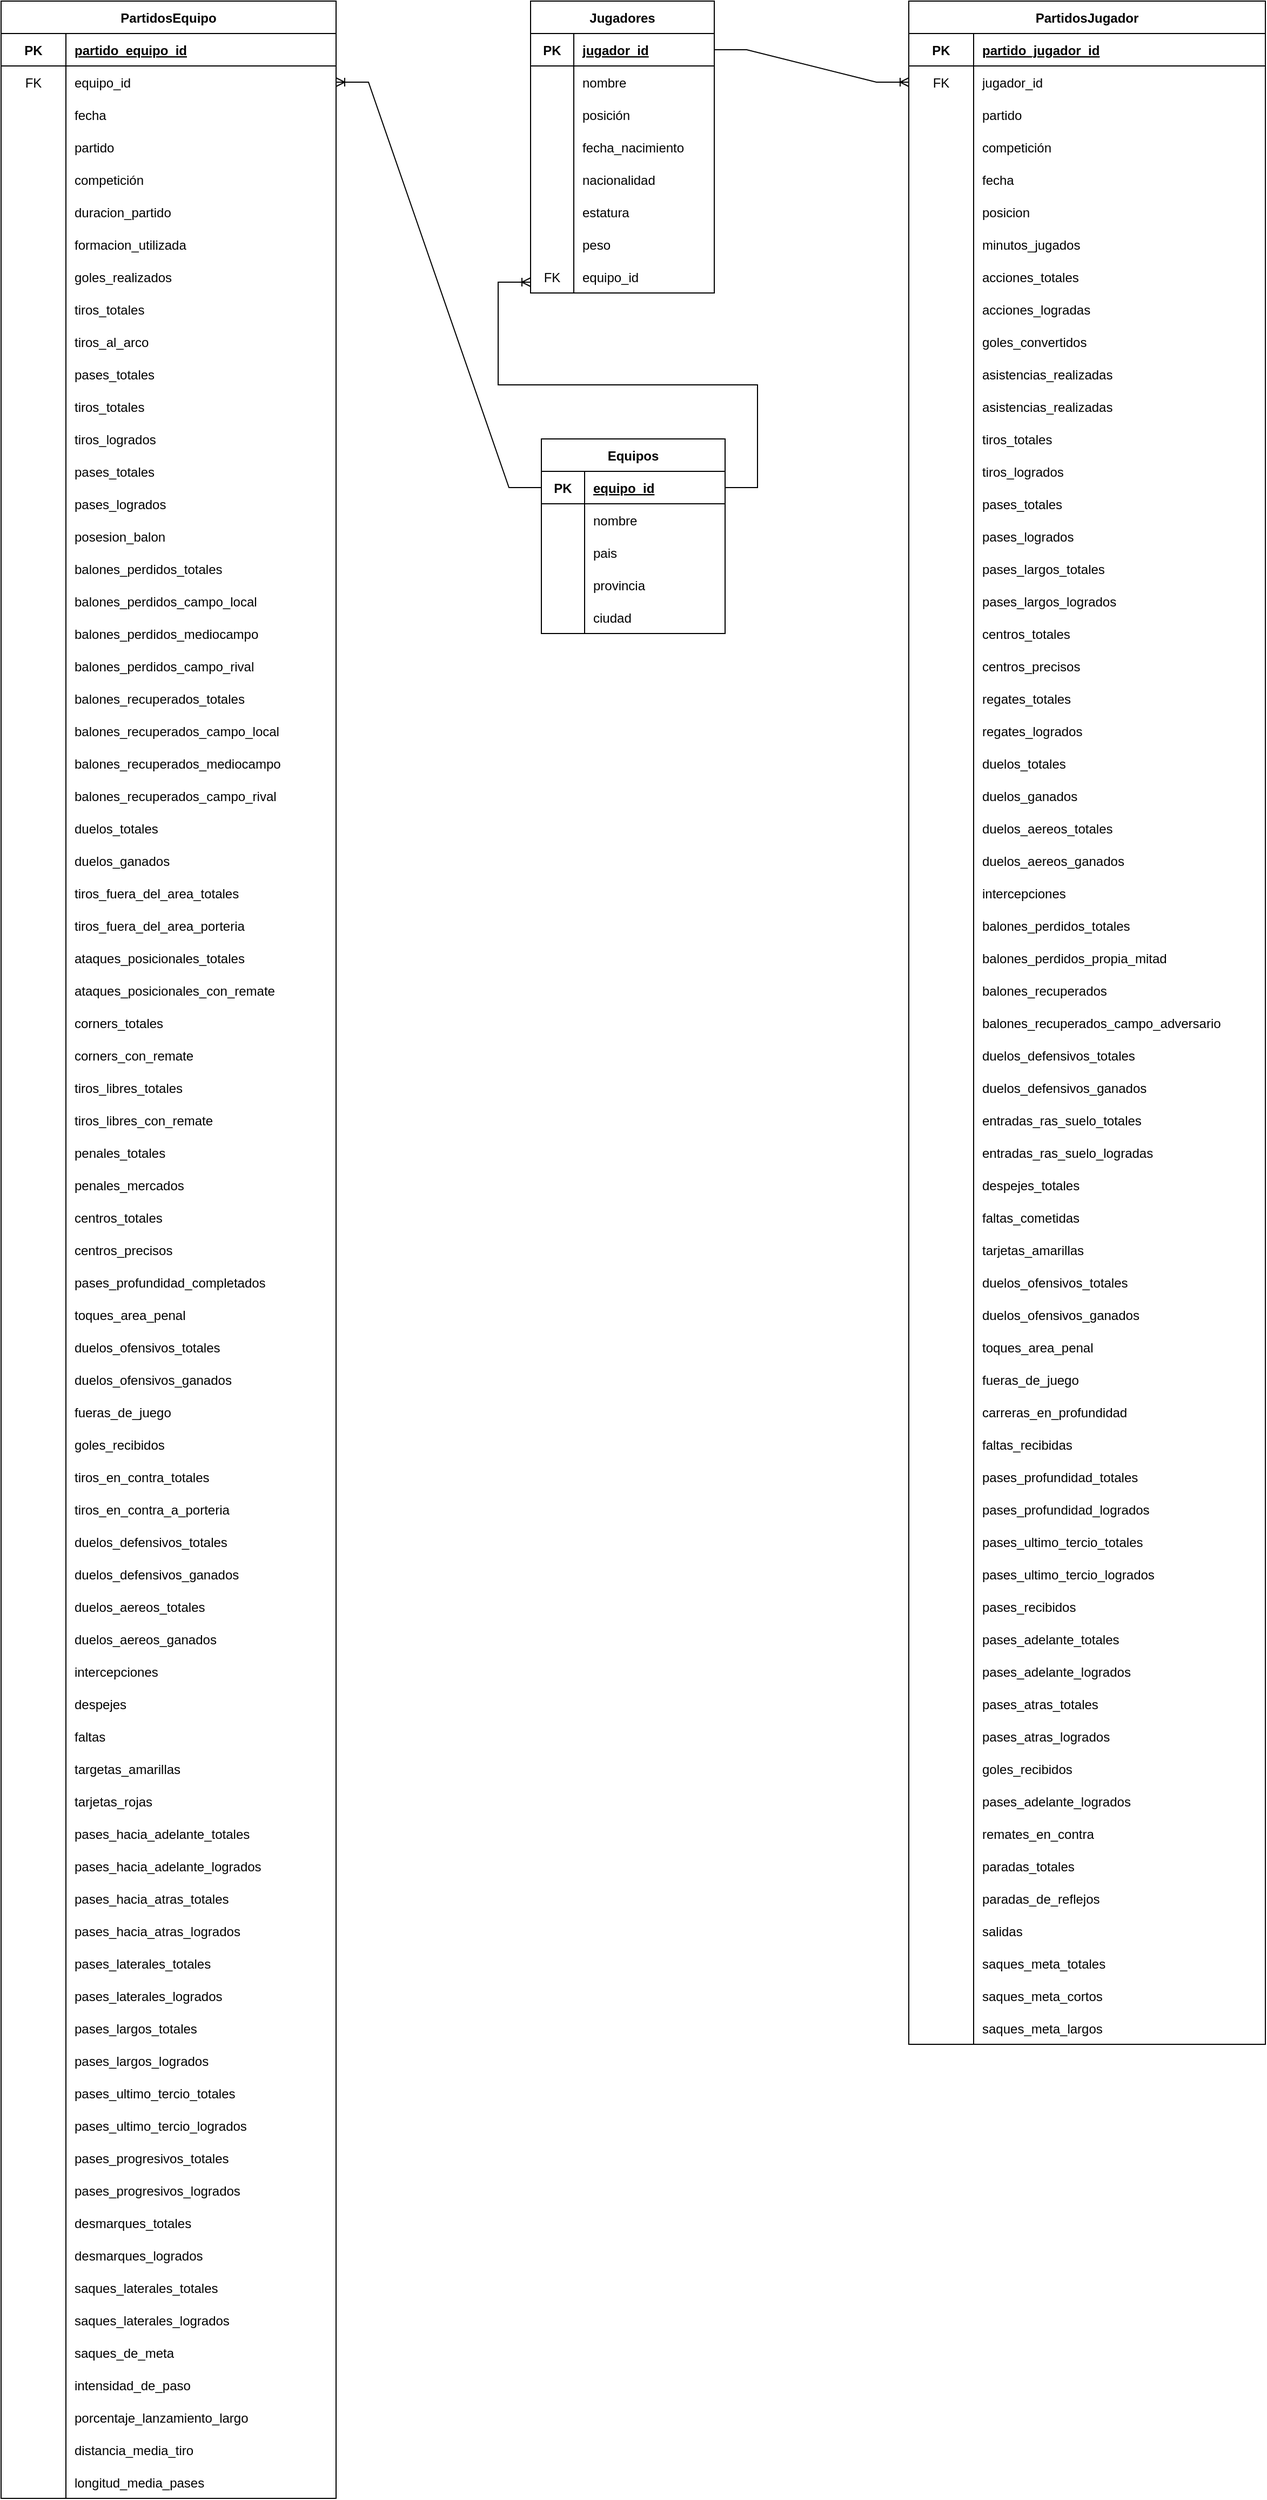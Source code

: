 <mxfile version="21.5.0" type="device">
  <diagram id="R2lEEEUBdFMjLlhIrx00" name="Page-1">
    <mxGraphModel dx="2261" dy="722" grid="1" gridSize="10" guides="1" tooltips="1" connect="1" arrows="1" fold="1" page="1" pageScale="1" pageWidth="827" pageHeight="1169" math="0" shadow="0" extFonts="Permanent Marker^https://fonts.googleapis.com/css?family=Permanent+Marker">
      <root>
        <mxCell id="0" />
        <mxCell id="1" parent="0" />
        <mxCell id="QPEwn2a_rwIV5HIWZNPh-1" value="Jugadores" style="shape=table;startSize=30;container=1;collapsible=1;childLayout=tableLayout;fixedRows=1;rowLines=0;fontStyle=1;align=center;resizeLast=1;" parent="1" vertex="1">
          <mxGeometry x="70" width="170" height="270" as="geometry" />
        </mxCell>
        <mxCell id="QPEwn2a_rwIV5HIWZNPh-2" value="" style="shape=tableRow;horizontal=0;startSize=0;swimlaneHead=0;swimlaneBody=0;fillColor=none;collapsible=0;dropTarget=0;points=[[0,0.5],[1,0.5]];portConstraint=eastwest;top=0;left=0;right=0;bottom=1;" parent="QPEwn2a_rwIV5HIWZNPh-1" vertex="1">
          <mxGeometry y="30" width="170" height="30" as="geometry" />
        </mxCell>
        <mxCell id="QPEwn2a_rwIV5HIWZNPh-3" value="PK" style="shape=partialRectangle;connectable=0;fillColor=none;top=0;left=0;bottom=0;right=0;fontStyle=1;overflow=hidden;" parent="QPEwn2a_rwIV5HIWZNPh-2" vertex="1">
          <mxGeometry width="40" height="30" as="geometry">
            <mxRectangle width="40" height="30" as="alternateBounds" />
          </mxGeometry>
        </mxCell>
        <mxCell id="QPEwn2a_rwIV5HIWZNPh-4" value="jugador_id" style="shape=partialRectangle;connectable=0;fillColor=none;top=0;left=0;bottom=0;right=0;align=left;spacingLeft=6;fontStyle=5;overflow=hidden;" parent="QPEwn2a_rwIV5HIWZNPh-2" vertex="1">
          <mxGeometry x="40" width="130" height="30" as="geometry">
            <mxRectangle width="130" height="30" as="alternateBounds" />
          </mxGeometry>
        </mxCell>
        <mxCell id="QPEwn2a_rwIV5HIWZNPh-5" value="" style="shape=tableRow;horizontal=0;startSize=0;swimlaneHead=0;swimlaneBody=0;fillColor=none;collapsible=0;dropTarget=0;points=[[0,0.5],[1,0.5]];portConstraint=eastwest;top=0;left=0;right=0;bottom=0;" parent="QPEwn2a_rwIV5HIWZNPh-1" vertex="1">
          <mxGeometry y="60" width="170" height="30" as="geometry" />
        </mxCell>
        <mxCell id="QPEwn2a_rwIV5HIWZNPh-6" value="" style="shape=partialRectangle;connectable=0;fillColor=none;top=0;left=0;bottom=0;right=0;editable=1;overflow=hidden;" parent="QPEwn2a_rwIV5HIWZNPh-5" vertex="1">
          <mxGeometry width="40" height="30" as="geometry">
            <mxRectangle width="40" height="30" as="alternateBounds" />
          </mxGeometry>
        </mxCell>
        <mxCell id="QPEwn2a_rwIV5HIWZNPh-7" value="nombre" style="shape=partialRectangle;connectable=0;fillColor=none;top=0;left=0;bottom=0;right=0;align=left;spacingLeft=6;overflow=hidden;" parent="QPEwn2a_rwIV5HIWZNPh-5" vertex="1">
          <mxGeometry x="40" width="130" height="30" as="geometry">
            <mxRectangle width="130" height="30" as="alternateBounds" />
          </mxGeometry>
        </mxCell>
        <mxCell id="QPEwn2a_rwIV5HIWZNPh-8" value="" style="shape=tableRow;horizontal=0;startSize=0;swimlaneHead=0;swimlaneBody=0;fillColor=none;collapsible=0;dropTarget=0;points=[[0,0.5],[1,0.5]];portConstraint=eastwest;top=0;left=0;right=0;bottom=0;" parent="QPEwn2a_rwIV5HIWZNPh-1" vertex="1">
          <mxGeometry y="90" width="170" height="30" as="geometry" />
        </mxCell>
        <mxCell id="QPEwn2a_rwIV5HIWZNPh-9" value="" style="shape=partialRectangle;connectable=0;fillColor=none;top=0;left=0;bottom=0;right=0;editable=1;overflow=hidden;" parent="QPEwn2a_rwIV5HIWZNPh-8" vertex="1">
          <mxGeometry width="40" height="30" as="geometry">
            <mxRectangle width="40" height="30" as="alternateBounds" />
          </mxGeometry>
        </mxCell>
        <mxCell id="QPEwn2a_rwIV5HIWZNPh-10" value="posición" style="shape=partialRectangle;connectable=0;fillColor=none;top=0;left=0;bottom=0;right=0;align=left;spacingLeft=6;overflow=hidden;" parent="QPEwn2a_rwIV5HIWZNPh-8" vertex="1">
          <mxGeometry x="40" width="130" height="30" as="geometry">
            <mxRectangle width="130" height="30" as="alternateBounds" />
          </mxGeometry>
        </mxCell>
        <mxCell id="QPEwn2a_rwIV5HIWZNPh-11" value="" style="shape=tableRow;horizontal=0;startSize=0;swimlaneHead=0;swimlaneBody=0;fillColor=none;collapsible=0;dropTarget=0;points=[[0,0.5],[1,0.5]];portConstraint=eastwest;top=0;left=0;right=0;bottom=0;" parent="QPEwn2a_rwIV5HIWZNPh-1" vertex="1">
          <mxGeometry y="120" width="170" height="30" as="geometry" />
        </mxCell>
        <mxCell id="QPEwn2a_rwIV5HIWZNPh-12" value="" style="shape=partialRectangle;connectable=0;fillColor=none;top=0;left=0;bottom=0;right=0;editable=1;overflow=hidden;" parent="QPEwn2a_rwIV5HIWZNPh-11" vertex="1">
          <mxGeometry width="40" height="30" as="geometry">
            <mxRectangle width="40" height="30" as="alternateBounds" />
          </mxGeometry>
        </mxCell>
        <mxCell id="QPEwn2a_rwIV5HIWZNPh-13" value="fecha_nacimiento" style="shape=partialRectangle;connectable=0;fillColor=none;top=0;left=0;bottom=0;right=0;align=left;spacingLeft=6;overflow=hidden;" parent="QPEwn2a_rwIV5HIWZNPh-11" vertex="1">
          <mxGeometry x="40" width="130" height="30" as="geometry">
            <mxRectangle width="130" height="30" as="alternateBounds" />
          </mxGeometry>
        </mxCell>
        <mxCell id="QPEwn2a_rwIV5HIWZNPh-27" value="" style="shape=tableRow;horizontal=0;startSize=0;swimlaneHead=0;swimlaneBody=0;fillColor=none;collapsible=0;dropTarget=0;points=[[0,0.5],[1,0.5]];portConstraint=eastwest;top=0;left=0;right=0;bottom=0;" parent="QPEwn2a_rwIV5HIWZNPh-1" vertex="1">
          <mxGeometry y="150" width="170" height="30" as="geometry" />
        </mxCell>
        <mxCell id="QPEwn2a_rwIV5HIWZNPh-28" value="" style="shape=partialRectangle;connectable=0;fillColor=none;top=0;left=0;bottom=0;right=0;editable=1;overflow=hidden;" parent="QPEwn2a_rwIV5HIWZNPh-27" vertex="1">
          <mxGeometry width="40" height="30" as="geometry">
            <mxRectangle width="40" height="30" as="alternateBounds" />
          </mxGeometry>
        </mxCell>
        <mxCell id="QPEwn2a_rwIV5HIWZNPh-29" value="nacionalidad" style="shape=partialRectangle;connectable=0;fillColor=none;top=0;left=0;bottom=0;right=0;align=left;spacingLeft=6;overflow=hidden;" parent="QPEwn2a_rwIV5HIWZNPh-27" vertex="1">
          <mxGeometry x="40" width="130" height="30" as="geometry">
            <mxRectangle width="130" height="30" as="alternateBounds" />
          </mxGeometry>
        </mxCell>
        <mxCell id="QPEwn2a_rwIV5HIWZNPh-30" value="" style="shape=tableRow;horizontal=0;startSize=0;swimlaneHead=0;swimlaneBody=0;fillColor=none;collapsible=0;dropTarget=0;points=[[0,0.5],[1,0.5]];portConstraint=eastwest;top=0;left=0;right=0;bottom=0;" parent="QPEwn2a_rwIV5HIWZNPh-1" vertex="1">
          <mxGeometry y="180" width="170" height="30" as="geometry" />
        </mxCell>
        <mxCell id="QPEwn2a_rwIV5HIWZNPh-31" value="" style="shape=partialRectangle;connectable=0;fillColor=none;top=0;left=0;bottom=0;right=0;editable=1;overflow=hidden;" parent="QPEwn2a_rwIV5HIWZNPh-30" vertex="1">
          <mxGeometry width="40" height="30" as="geometry">
            <mxRectangle width="40" height="30" as="alternateBounds" />
          </mxGeometry>
        </mxCell>
        <mxCell id="QPEwn2a_rwIV5HIWZNPh-32" value="estatura" style="shape=partialRectangle;connectable=0;fillColor=none;top=0;left=0;bottom=0;right=0;align=left;spacingLeft=6;overflow=hidden;" parent="QPEwn2a_rwIV5HIWZNPh-30" vertex="1">
          <mxGeometry x="40" width="130" height="30" as="geometry">
            <mxRectangle width="130" height="30" as="alternateBounds" />
          </mxGeometry>
        </mxCell>
        <mxCell id="urb5HQIndWO2SMcMfZIi-4" value="" style="shape=tableRow;horizontal=0;startSize=0;swimlaneHead=0;swimlaneBody=0;fillColor=none;collapsible=0;dropTarget=0;points=[[0,0.5],[1,0.5]];portConstraint=eastwest;top=0;left=0;right=0;bottom=0;" vertex="1" parent="QPEwn2a_rwIV5HIWZNPh-1">
          <mxGeometry y="210" width="170" height="30" as="geometry" />
        </mxCell>
        <mxCell id="urb5HQIndWO2SMcMfZIi-5" value="" style="shape=partialRectangle;connectable=0;fillColor=none;top=0;left=0;bottom=0;right=0;editable=1;overflow=hidden;" vertex="1" parent="urb5HQIndWO2SMcMfZIi-4">
          <mxGeometry width="40" height="30" as="geometry">
            <mxRectangle width="40" height="30" as="alternateBounds" />
          </mxGeometry>
        </mxCell>
        <mxCell id="urb5HQIndWO2SMcMfZIi-6" value="peso" style="shape=partialRectangle;connectable=0;fillColor=none;top=0;left=0;bottom=0;right=0;align=left;spacingLeft=6;overflow=hidden;" vertex="1" parent="urb5HQIndWO2SMcMfZIi-4">
          <mxGeometry x="40" width="130" height="30" as="geometry">
            <mxRectangle width="130" height="30" as="alternateBounds" />
          </mxGeometry>
        </mxCell>
        <mxCell id="urb5HQIndWO2SMcMfZIi-7" value="" style="shape=tableRow;horizontal=0;startSize=0;swimlaneHead=0;swimlaneBody=0;fillColor=none;collapsible=0;dropTarget=0;points=[[0,0.5],[1,0.5]];portConstraint=eastwest;top=0;left=0;right=0;bottom=0;" vertex="1" parent="QPEwn2a_rwIV5HIWZNPh-1">
          <mxGeometry y="240" width="170" height="30" as="geometry" />
        </mxCell>
        <mxCell id="urb5HQIndWO2SMcMfZIi-8" value="FK" style="shape=partialRectangle;connectable=0;fillColor=none;top=0;left=0;bottom=0;right=0;editable=1;overflow=hidden;" vertex="1" parent="urb5HQIndWO2SMcMfZIi-7">
          <mxGeometry width="40" height="30" as="geometry">
            <mxRectangle width="40" height="30" as="alternateBounds" />
          </mxGeometry>
        </mxCell>
        <mxCell id="urb5HQIndWO2SMcMfZIi-9" value="equipo_id" style="shape=partialRectangle;connectable=0;fillColor=none;top=0;left=0;bottom=0;right=0;align=left;spacingLeft=6;overflow=hidden;" vertex="1" parent="urb5HQIndWO2SMcMfZIi-7">
          <mxGeometry x="40" width="130" height="30" as="geometry">
            <mxRectangle width="130" height="30" as="alternateBounds" />
          </mxGeometry>
        </mxCell>
        <mxCell id="QPEwn2a_rwIV5HIWZNPh-14" value="PartidosJugador" style="shape=table;startSize=30;container=1;collapsible=1;childLayout=tableLayout;fixedRows=1;rowLines=0;fontStyle=1;align=center;resizeLast=1;" parent="1" vertex="1">
          <mxGeometry x="420" width="330" height="1890" as="geometry" />
        </mxCell>
        <mxCell id="QPEwn2a_rwIV5HIWZNPh-18" value="" style="shape=tableRow;horizontal=0;startSize=0;swimlaneHead=0;swimlaneBody=0;fillColor=none;collapsible=0;dropTarget=0;points=[[0,0.5],[1,0.5]];portConstraint=eastwest;top=0;left=0;right=0;bottom=1;" parent="QPEwn2a_rwIV5HIWZNPh-14" vertex="1">
          <mxGeometry y="30" width="330" height="30" as="geometry" />
        </mxCell>
        <mxCell id="QPEwn2a_rwIV5HIWZNPh-19" value="PK" style="shape=partialRectangle;connectable=0;fillColor=none;top=0;left=0;bottom=0;right=0;fontStyle=1;overflow=hidden;" parent="QPEwn2a_rwIV5HIWZNPh-18" vertex="1">
          <mxGeometry width="60" height="30" as="geometry">
            <mxRectangle width="60" height="30" as="alternateBounds" />
          </mxGeometry>
        </mxCell>
        <mxCell id="QPEwn2a_rwIV5HIWZNPh-20" value="partido_jugador_id" style="shape=partialRectangle;connectable=0;fillColor=none;top=0;left=0;bottom=0;right=0;align=left;spacingLeft=6;fontStyle=5;overflow=hidden;" parent="QPEwn2a_rwIV5HIWZNPh-18" vertex="1">
          <mxGeometry x="60" width="270" height="30" as="geometry">
            <mxRectangle width="270" height="30" as="alternateBounds" />
          </mxGeometry>
        </mxCell>
        <mxCell id="QPEwn2a_rwIV5HIWZNPh-21" value="" style="shape=tableRow;horizontal=0;startSize=0;swimlaneHead=0;swimlaneBody=0;fillColor=none;collapsible=0;dropTarget=0;points=[[0,0.5],[1,0.5]];portConstraint=eastwest;top=0;left=0;right=0;bottom=0;" parent="QPEwn2a_rwIV5HIWZNPh-14" vertex="1">
          <mxGeometry y="60" width="330" height="30" as="geometry" />
        </mxCell>
        <mxCell id="QPEwn2a_rwIV5HIWZNPh-22" value="FK" style="shape=partialRectangle;connectable=0;fillColor=none;top=0;left=0;bottom=0;right=0;editable=1;overflow=hidden;" parent="QPEwn2a_rwIV5HIWZNPh-21" vertex="1">
          <mxGeometry width="60" height="30" as="geometry">
            <mxRectangle width="60" height="30" as="alternateBounds" />
          </mxGeometry>
        </mxCell>
        <mxCell id="QPEwn2a_rwIV5HIWZNPh-23" value="jugador_id" style="shape=partialRectangle;connectable=0;fillColor=none;top=0;left=0;bottom=0;right=0;align=left;spacingLeft=6;overflow=hidden;" parent="QPEwn2a_rwIV5HIWZNPh-21" vertex="1">
          <mxGeometry x="60" width="270" height="30" as="geometry">
            <mxRectangle width="270" height="30" as="alternateBounds" />
          </mxGeometry>
        </mxCell>
        <mxCell id="urb5HQIndWO2SMcMfZIi-24" value="" style="shape=tableRow;horizontal=0;startSize=0;swimlaneHead=0;swimlaneBody=0;fillColor=none;collapsible=0;dropTarget=0;points=[[0,0.5],[1,0.5]];portConstraint=eastwest;top=0;left=0;right=0;bottom=0;" vertex="1" parent="QPEwn2a_rwIV5HIWZNPh-14">
          <mxGeometry y="90" width="330" height="30" as="geometry" />
        </mxCell>
        <mxCell id="urb5HQIndWO2SMcMfZIi-25" value="" style="shape=partialRectangle;connectable=0;fillColor=none;top=0;left=0;bottom=0;right=0;editable=1;overflow=hidden;" vertex="1" parent="urb5HQIndWO2SMcMfZIi-24">
          <mxGeometry width="60" height="30" as="geometry">
            <mxRectangle width="60" height="30" as="alternateBounds" />
          </mxGeometry>
        </mxCell>
        <mxCell id="urb5HQIndWO2SMcMfZIi-26" value="partido" style="shape=partialRectangle;connectable=0;fillColor=none;top=0;left=0;bottom=0;right=0;align=left;spacingLeft=6;overflow=hidden;" vertex="1" parent="urb5HQIndWO2SMcMfZIi-24">
          <mxGeometry x="60" width="270" height="30" as="geometry">
            <mxRectangle width="270" height="30" as="alternateBounds" />
          </mxGeometry>
        </mxCell>
        <mxCell id="urb5HQIndWO2SMcMfZIi-27" value="" style="shape=tableRow;horizontal=0;startSize=0;swimlaneHead=0;swimlaneBody=0;fillColor=none;collapsible=0;dropTarget=0;points=[[0,0.5],[1,0.5]];portConstraint=eastwest;top=0;left=0;right=0;bottom=0;" vertex="1" parent="QPEwn2a_rwIV5HIWZNPh-14">
          <mxGeometry y="120" width="330" height="30" as="geometry" />
        </mxCell>
        <mxCell id="urb5HQIndWO2SMcMfZIi-28" value="" style="shape=partialRectangle;connectable=0;fillColor=none;top=0;left=0;bottom=0;right=0;editable=1;overflow=hidden;" vertex="1" parent="urb5HQIndWO2SMcMfZIi-27">
          <mxGeometry width="60" height="30" as="geometry">
            <mxRectangle width="60" height="30" as="alternateBounds" />
          </mxGeometry>
        </mxCell>
        <mxCell id="urb5HQIndWO2SMcMfZIi-29" value="competición" style="shape=partialRectangle;connectable=0;fillColor=none;top=0;left=0;bottom=0;right=0;align=left;spacingLeft=6;overflow=hidden;" vertex="1" parent="urb5HQIndWO2SMcMfZIi-27">
          <mxGeometry x="60" width="270" height="30" as="geometry">
            <mxRectangle width="270" height="30" as="alternateBounds" />
          </mxGeometry>
        </mxCell>
        <mxCell id="urb5HQIndWO2SMcMfZIi-33" value="" style="shape=tableRow;horizontal=0;startSize=0;swimlaneHead=0;swimlaneBody=0;fillColor=none;collapsible=0;dropTarget=0;points=[[0,0.5],[1,0.5]];portConstraint=eastwest;top=0;left=0;right=0;bottom=0;" vertex="1" parent="QPEwn2a_rwIV5HIWZNPh-14">
          <mxGeometry y="150" width="330" height="30" as="geometry" />
        </mxCell>
        <mxCell id="urb5HQIndWO2SMcMfZIi-34" value="" style="shape=partialRectangle;connectable=0;fillColor=none;top=0;left=0;bottom=0;right=0;editable=1;overflow=hidden;" vertex="1" parent="urb5HQIndWO2SMcMfZIi-33">
          <mxGeometry width="60" height="30" as="geometry">
            <mxRectangle width="60" height="30" as="alternateBounds" />
          </mxGeometry>
        </mxCell>
        <mxCell id="urb5HQIndWO2SMcMfZIi-35" value="fecha" style="shape=partialRectangle;connectable=0;fillColor=none;top=0;left=0;bottom=0;right=0;align=left;spacingLeft=6;overflow=hidden;" vertex="1" parent="urb5HQIndWO2SMcMfZIi-33">
          <mxGeometry x="60" width="270" height="30" as="geometry">
            <mxRectangle width="270" height="30" as="alternateBounds" />
          </mxGeometry>
        </mxCell>
        <mxCell id="urb5HQIndWO2SMcMfZIi-21" value="" style="shape=tableRow;horizontal=0;startSize=0;swimlaneHead=0;swimlaneBody=0;fillColor=none;collapsible=0;dropTarget=0;points=[[0,0.5],[1,0.5]];portConstraint=eastwest;top=0;left=0;right=0;bottom=0;" vertex="1" parent="QPEwn2a_rwIV5HIWZNPh-14">
          <mxGeometry y="180" width="330" height="30" as="geometry" />
        </mxCell>
        <mxCell id="urb5HQIndWO2SMcMfZIi-22" value="" style="shape=partialRectangle;connectable=0;fillColor=none;top=0;left=0;bottom=0;right=0;editable=1;overflow=hidden;" vertex="1" parent="urb5HQIndWO2SMcMfZIi-21">
          <mxGeometry width="60" height="30" as="geometry">
            <mxRectangle width="60" height="30" as="alternateBounds" />
          </mxGeometry>
        </mxCell>
        <mxCell id="urb5HQIndWO2SMcMfZIi-23" value="posicion" style="shape=partialRectangle;connectable=0;fillColor=none;top=0;left=0;bottom=0;right=0;align=left;spacingLeft=6;overflow=hidden;" vertex="1" parent="urb5HQIndWO2SMcMfZIi-21">
          <mxGeometry x="60" width="270" height="30" as="geometry">
            <mxRectangle width="270" height="30" as="alternateBounds" />
          </mxGeometry>
        </mxCell>
        <mxCell id="QPEwn2a_rwIV5HIWZNPh-24" value="" style="shape=tableRow;horizontal=0;startSize=0;swimlaneHead=0;swimlaneBody=0;fillColor=none;collapsible=0;dropTarget=0;points=[[0,0.5],[1,0.5]];portConstraint=eastwest;top=0;left=0;right=0;bottom=0;" parent="QPEwn2a_rwIV5HIWZNPh-14" vertex="1">
          <mxGeometry y="210" width="330" height="30" as="geometry" />
        </mxCell>
        <mxCell id="QPEwn2a_rwIV5HIWZNPh-25" value="" style="shape=partialRectangle;connectable=0;fillColor=none;top=0;left=0;bottom=0;right=0;editable=1;overflow=hidden;" parent="QPEwn2a_rwIV5HIWZNPh-24" vertex="1">
          <mxGeometry width="60" height="30" as="geometry">
            <mxRectangle width="60" height="30" as="alternateBounds" />
          </mxGeometry>
        </mxCell>
        <mxCell id="QPEwn2a_rwIV5HIWZNPh-26" value="minutos_jugados" style="shape=partialRectangle;connectable=0;fillColor=none;top=0;left=0;bottom=0;right=0;align=left;spacingLeft=6;overflow=hidden;" parent="QPEwn2a_rwIV5HIWZNPh-24" vertex="1">
          <mxGeometry x="60" width="270" height="30" as="geometry">
            <mxRectangle width="270" height="30" as="alternateBounds" />
          </mxGeometry>
        </mxCell>
        <mxCell id="QPEwn2a_rwIV5HIWZNPh-129" value="" style="shape=tableRow;horizontal=0;startSize=0;swimlaneHead=0;swimlaneBody=0;fillColor=none;collapsible=0;dropTarget=0;points=[[0,0.5],[1,0.5]];portConstraint=eastwest;top=0;left=0;right=0;bottom=0;" parent="QPEwn2a_rwIV5HIWZNPh-14" vertex="1">
          <mxGeometry y="240" width="330" height="30" as="geometry" />
        </mxCell>
        <mxCell id="QPEwn2a_rwIV5HIWZNPh-130" value="" style="shape=partialRectangle;connectable=0;fillColor=none;top=0;left=0;bottom=0;right=0;editable=1;overflow=hidden;" parent="QPEwn2a_rwIV5HIWZNPh-129" vertex="1">
          <mxGeometry width="60" height="30" as="geometry">
            <mxRectangle width="60" height="30" as="alternateBounds" />
          </mxGeometry>
        </mxCell>
        <mxCell id="QPEwn2a_rwIV5HIWZNPh-131" value="acciones_totales" style="shape=partialRectangle;connectable=0;fillColor=none;top=0;left=0;bottom=0;right=0;align=left;spacingLeft=6;overflow=hidden;" parent="QPEwn2a_rwIV5HIWZNPh-129" vertex="1">
          <mxGeometry x="60" width="270" height="30" as="geometry">
            <mxRectangle width="270" height="30" as="alternateBounds" />
          </mxGeometry>
        </mxCell>
        <mxCell id="QPEwn2a_rwIV5HIWZNPh-132" value="" style="shape=tableRow;horizontal=0;startSize=0;swimlaneHead=0;swimlaneBody=0;fillColor=none;collapsible=0;dropTarget=0;points=[[0,0.5],[1,0.5]];portConstraint=eastwest;top=0;left=0;right=0;bottom=0;" parent="QPEwn2a_rwIV5HIWZNPh-14" vertex="1">
          <mxGeometry y="270" width="330" height="30" as="geometry" />
        </mxCell>
        <mxCell id="QPEwn2a_rwIV5HIWZNPh-133" value="" style="shape=partialRectangle;connectable=0;fillColor=none;top=0;left=0;bottom=0;right=0;editable=1;overflow=hidden;" parent="QPEwn2a_rwIV5HIWZNPh-132" vertex="1">
          <mxGeometry width="60" height="30" as="geometry">
            <mxRectangle width="60" height="30" as="alternateBounds" />
          </mxGeometry>
        </mxCell>
        <mxCell id="QPEwn2a_rwIV5HIWZNPh-134" value="acciones_logradas" style="shape=partialRectangle;connectable=0;fillColor=none;top=0;left=0;bottom=0;right=0;align=left;spacingLeft=6;overflow=hidden;" parent="QPEwn2a_rwIV5HIWZNPh-132" vertex="1">
          <mxGeometry x="60" width="270" height="30" as="geometry">
            <mxRectangle width="270" height="30" as="alternateBounds" />
          </mxGeometry>
        </mxCell>
        <mxCell id="QPEwn2a_rwIV5HIWZNPh-135" value="" style="shape=tableRow;horizontal=0;startSize=0;swimlaneHead=0;swimlaneBody=0;fillColor=none;collapsible=0;dropTarget=0;points=[[0,0.5],[1,0.5]];portConstraint=eastwest;top=0;left=0;right=0;bottom=0;" parent="QPEwn2a_rwIV5HIWZNPh-14" vertex="1">
          <mxGeometry y="300" width="330" height="30" as="geometry" />
        </mxCell>
        <mxCell id="QPEwn2a_rwIV5HIWZNPh-136" value="" style="shape=partialRectangle;connectable=0;fillColor=none;top=0;left=0;bottom=0;right=0;editable=1;overflow=hidden;" parent="QPEwn2a_rwIV5HIWZNPh-135" vertex="1">
          <mxGeometry width="60" height="30" as="geometry">
            <mxRectangle width="60" height="30" as="alternateBounds" />
          </mxGeometry>
        </mxCell>
        <mxCell id="QPEwn2a_rwIV5HIWZNPh-137" value="goles_convertidos" style="shape=partialRectangle;connectable=0;fillColor=none;top=0;left=0;bottom=0;right=0;align=left;spacingLeft=6;overflow=hidden;" parent="QPEwn2a_rwIV5HIWZNPh-135" vertex="1">
          <mxGeometry x="60" width="270" height="30" as="geometry">
            <mxRectangle width="270" height="30" as="alternateBounds" />
          </mxGeometry>
        </mxCell>
        <mxCell id="urb5HQIndWO2SMcMfZIi-12" value="" style="shape=tableRow;horizontal=0;startSize=0;swimlaneHead=0;swimlaneBody=0;fillColor=none;collapsible=0;dropTarget=0;points=[[0,0.5],[1,0.5]];portConstraint=eastwest;top=0;left=0;right=0;bottom=0;" vertex="1" parent="QPEwn2a_rwIV5HIWZNPh-14">
          <mxGeometry y="330" width="330" height="30" as="geometry" />
        </mxCell>
        <mxCell id="urb5HQIndWO2SMcMfZIi-13" value="" style="shape=partialRectangle;connectable=0;fillColor=none;top=0;left=0;bottom=0;right=0;editable=1;overflow=hidden;" vertex="1" parent="urb5HQIndWO2SMcMfZIi-12">
          <mxGeometry width="60" height="30" as="geometry">
            <mxRectangle width="60" height="30" as="alternateBounds" />
          </mxGeometry>
        </mxCell>
        <mxCell id="urb5HQIndWO2SMcMfZIi-14" value="asistencias_realizadas" style="shape=partialRectangle;connectable=0;fillColor=none;top=0;left=0;bottom=0;right=0;align=left;spacingLeft=6;overflow=hidden;" vertex="1" parent="urb5HQIndWO2SMcMfZIi-12">
          <mxGeometry x="60" width="270" height="30" as="geometry">
            <mxRectangle width="270" height="30" as="alternateBounds" />
          </mxGeometry>
        </mxCell>
        <mxCell id="QPEwn2a_rwIV5HIWZNPh-138" value="" style="shape=tableRow;horizontal=0;startSize=0;swimlaneHead=0;swimlaneBody=0;fillColor=none;collapsible=0;dropTarget=0;points=[[0,0.5],[1,0.5]];portConstraint=eastwest;top=0;left=0;right=0;bottom=0;" parent="QPEwn2a_rwIV5HIWZNPh-14" vertex="1">
          <mxGeometry y="360" width="330" height="30" as="geometry" />
        </mxCell>
        <mxCell id="QPEwn2a_rwIV5HIWZNPh-139" value="" style="shape=partialRectangle;connectable=0;fillColor=none;top=0;left=0;bottom=0;right=0;editable=1;overflow=hidden;" parent="QPEwn2a_rwIV5HIWZNPh-138" vertex="1">
          <mxGeometry width="60" height="30" as="geometry">
            <mxRectangle width="60" height="30" as="alternateBounds" />
          </mxGeometry>
        </mxCell>
        <mxCell id="QPEwn2a_rwIV5HIWZNPh-140" value="asistencias_realizadas" style="shape=partialRectangle;connectable=0;fillColor=none;top=0;left=0;bottom=0;right=0;align=left;spacingLeft=6;overflow=hidden;" parent="QPEwn2a_rwIV5HIWZNPh-138" vertex="1">
          <mxGeometry x="60" width="270" height="30" as="geometry">
            <mxRectangle width="270" height="30" as="alternateBounds" />
          </mxGeometry>
        </mxCell>
        <mxCell id="QPEwn2a_rwIV5HIWZNPh-141" value="" style="shape=tableRow;horizontal=0;startSize=0;swimlaneHead=0;swimlaneBody=0;fillColor=none;collapsible=0;dropTarget=0;points=[[0,0.5],[1,0.5]];portConstraint=eastwest;top=0;left=0;right=0;bottom=0;" parent="QPEwn2a_rwIV5HIWZNPh-14" vertex="1">
          <mxGeometry y="390" width="330" height="30" as="geometry" />
        </mxCell>
        <mxCell id="QPEwn2a_rwIV5HIWZNPh-142" value="" style="shape=partialRectangle;connectable=0;fillColor=none;top=0;left=0;bottom=0;right=0;editable=1;overflow=hidden;" parent="QPEwn2a_rwIV5HIWZNPh-141" vertex="1">
          <mxGeometry width="60" height="30" as="geometry">
            <mxRectangle width="60" height="30" as="alternateBounds" />
          </mxGeometry>
        </mxCell>
        <mxCell id="QPEwn2a_rwIV5HIWZNPh-143" value="tiros_totales" style="shape=partialRectangle;connectable=0;fillColor=none;top=0;left=0;bottom=0;right=0;align=left;spacingLeft=6;overflow=hidden;" parent="QPEwn2a_rwIV5HIWZNPh-141" vertex="1">
          <mxGeometry x="60" width="270" height="30" as="geometry">
            <mxRectangle width="270" height="30" as="alternateBounds" />
          </mxGeometry>
        </mxCell>
        <mxCell id="QPEwn2a_rwIV5HIWZNPh-144" value="" style="shape=tableRow;horizontal=0;startSize=0;swimlaneHead=0;swimlaneBody=0;fillColor=none;collapsible=0;dropTarget=0;points=[[0,0.5],[1,0.5]];portConstraint=eastwest;top=0;left=0;right=0;bottom=0;" parent="QPEwn2a_rwIV5HIWZNPh-14" vertex="1">
          <mxGeometry y="420" width="330" height="30" as="geometry" />
        </mxCell>
        <mxCell id="QPEwn2a_rwIV5HIWZNPh-145" value="" style="shape=partialRectangle;connectable=0;fillColor=none;top=0;left=0;bottom=0;right=0;editable=1;overflow=hidden;" parent="QPEwn2a_rwIV5HIWZNPh-144" vertex="1">
          <mxGeometry width="60" height="30" as="geometry">
            <mxRectangle width="60" height="30" as="alternateBounds" />
          </mxGeometry>
        </mxCell>
        <mxCell id="QPEwn2a_rwIV5HIWZNPh-146" value="tiros_logrados" style="shape=partialRectangle;connectable=0;fillColor=none;top=0;left=0;bottom=0;right=0;align=left;spacingLeft=6;overflow=hidden;" parent="QPEwn2a_rwIV5HIWZNPh-144" vertex="1">
          <mxGeometry x="60" width="270" height="30" as="geometry">
            <mxRectangle width="270" height="30" as="alternateBounds" />
          </mxGeometry>
        </mxCell>
        <mxCell id="QPEwn2a_rwIV5HIWZNPh-147" value="" style="shape=tableRow;horizontal=0;startSize=0;swimlaneHead=0;swimlaneBody=0;fillColor=none;collapsible=0;dropTarget=0;points=[[0,0.5],[1,0.5]];portConstraint=eastwest;top=0;left=0;right=0;bottom=0;" parent="QPEwn2a_rwIV5HIWZNPh-14" vertex="1">
          <mxGeometry y="450" width="330" height="30" as="geometry" />
        </mxCell>
        <mxCell id="QPEwn2a_rwIV5HIWZNPh-148" value="" style="shape=partialRectangle;connectable=0;fillColor=none;top=0;left=0;bottom=0;right=0;editable=1;overflow=hidden;" parent="QPEwn2a_rwIV5HIWZNPh-147" vertex="1">
          <mxGeometry width="60" height="30" as="geometry">
            <mxRectangle width="60" height="30" as="alternateBounds" />
          </mxGeometry>
        </mxCell>
        <mxCell id="QPEwn2a_rwIV5HIWZNPh-149" value="pases_totales" style="shape=partialRectangle;connectable=0;fillColor=none;top=0;left=0;bottom=0;right=0;align=left;spacingLeft=6;overflow=hidden;" parent="QPEwn2a_rwIV5HIWZNPh-147" vertex="1">
          <mxGeometry x="60" width="270" height="30" as="geometry">
            <mxRectangle width="270" height="30" as="alternateBounds" />
          </mxGeometry>
        </mxCell>
        <mxCell id="QPEwn2a_rwIV5HIWZNPh-150" value="" style="shape=tableRow;horizontal=0;startSize=0;swimlaneHead=0;swimlaneBody=0;fillColor=none;collapsible=0;dropTarget=0;points=[[0,0.5],[1,0.5]];portConstraint=eastwest;top=0;left=0;right=0;bottom=0;" parent="QPEwn2a_rwIV5HIWZNPh-14" vertex="1">
          <mxGeometry y="480" width="330" height="30" as="geometry" />
        </mxCell>
        <mxCell id="QPEwn2a_rwIV5HIWZNPh-151" value="" style="shape=partialRectangle;connectable=0;fillColor=none;top=0;left=0;bottom=0;right=0;editable=1;overflow=hidden;" parent="QPEwn2a_rwIV5HIWZNPh-150" vertex="1">
          <mxGeometry width="60" height="30" as="geometry">
            <mxRectangle width="60" height="30" as="alternateBounds" />
          </mxGeometry>
        </mxCell>
        <mxCell id="QPEwn2a_rwIV5HIWZNPh-152" value="pases_logrados" style="shape=partialRectangle;connectable=0;fillColor=none;top=0;left=0;bottom=0;right=0;align=left;spacingLeft=6;overflow=hidden;" parent="QPEwn2a_rwIV5HIWZNPh-150" vertex="1">
          <mxGeometry x="60" width="270" height="30" as="geometry">
            <mxRectangle width="270" height="30" as="alternateBounds" />
          </mxGeometry>
        </mxCell>
        <mxCell id="QPEwn2a_rwIV5HIWZNPh-153" value="" style="shape=tableRow;horizontal=0;startSize=0;swimlaneHead=0;swimlaneBody=0;fillColor=none;collapsible=0;dropTarget=0;points=[[0,0.5],[1,0.5]];portConstraint=eastwest;top=0;left=0;right=0;bottom=0;" parent="QPEwn2a_rwIV5HIWZNPh-14" vertex="1">
          <mxGeometry y="510" width="330" height="30" as="geometry" />
        </mxCell>
        <mxCell id="QPEwn2a_rwIV5HIWZNPh-154" value="" style="shape=partialRectangle;connectable=0;fillColor=none;top=0;left=0;bottom=0;right=0;editable=1;overflow=hidden;" parent="QPEwn2a_rwIV5HIWZNPh-153" vertex="1">
          <mxGeometry width="60" height="30" as="geometry">
            <mxRectangle width="60" height="30" as="alternateBounds" />
          </mxGeometry>
        </mxCell>
        <mxCell id="QPEwn2a_rwIV5HIWZNPh-155" value="pases_largos_totales" style="shape=partialRectangle;connectable=0;fillColor=none;top=0;left=0;bottom=0;right=0;align=left;spacingLeft=6;overflow=hidden;" parent="QPEwn2a_rwIV5HIWZNPh-153" vertex="1">
          <mxGeometry x="60" width="270" height="30" as="geometry">
            <mxRectangle width="270" height="30" as="alternateBounds" />
          </mxGeometry>
        </mxCell>
        <mxCell id="QPEwn2a_rwIV5HIWZNPh-156" value="" style="shape=tableRow;horizontal=0;startSize=0;swimlaneHead=0;swimlaneBody=0;fillColor=none;collapsible=0;dropTarget=0;points=[[0,0.5],[1,0.5]];portConstraint=eastwest;top=0;left=0;right=0;bottom=0;" parent="QPEwn2a_rwIV5HIWZNPh-14" vertex="1">
          <mxGeometry y="540" width="330" height="30" as="geometry" />
        </mxCell>
        <mxCell id="QPEwn2a_rwIV5HIWZNPh-157" value="" style="shape=partialRectangle;connectable=0;fillColor=none;top=0;left=0;bottom=0;right=0;editable=1;overflow=hidden;" parent="QPEwn2a_rwIV5HIWZNPh-156" vertex="1">
          <mxGeometry width="60" height="30" as="geometry">
            <mxRectangle width="60" height="30" as="alternateBounds" />
          </mxGeometry>
        </mxCell>
        <mxCell id="QPEwn2a_rwIV5HIWZNPh-158" value="pases_largos_logrados" style="shape=partialRectangle;connectable=0;fillColor=none;top=0;left=0;bottom=0;right=0;align=left;spacingLeft=6;overflow=hidden;" parent="QPEwn2a_rwIV5HIWZNPh-156" vertex="1">
          <mxGeometry x="60" width="270" height="30" as="geometry">
            <mxRectangle width="270" height="30" as="alternateBounds" />
          </mxGeometry>
        </mxCell>
        <mxCell id="QPEwn2a_rwIV5HIWZNPh-159" value="" style="shape=tableRow;horizontal=0;startSize=0;swimlaneHead=0;swimlaneBody=0;fillColor=none;collapsible=0;dropTarget=0;points=[[0,0.5],[1,0.5]];portConstraint=eastwest;top=0;left=0;right=0;bottom=0;" parent="QPEwn2a_rwIV5HIWZNPh-14" vertex="1">
          <mxGeometry y="570" width="330" height="30" as="geometry" />
        </mxCell>
        <mxCell id="QPEwn2a_rwIV5HIWZNPh-160" value="" style="shape=partialRectangle;connectable=0;fillColor=none;top=0;left=0;bottom=0;right=0;editable=1;overflow=hidden;" parent="QPEwn2a_rwIV5HIWZNPh-159" vertex="1">
          <mxGeometry width="60" height="30" as="geometry">
            <mxRectangle width="60" height="30" as="alternateBounds" />
          </mxGeometry>
        </mxCell>
        <mxCell id="QPEwn2a_rwIV5HIWZNPh-161" value="centros_totales" style="shape=partialRectangle;connectable=0;fillColor=none;top=0;left=0;bottom=0;right=0;align=left;spacingLeft=6;overflow=hidden;" parent="QPEwn2a_rwIV5HIWZNPh-159" vertex="1">
          <mxGeometry x="60" width="270" height="30" as="geometry">
            <mxRectangle width="270" height="30" as="alternateBounds" />
          </mxGeometry>
        </mxCell>
        <mxCell id="QPEwn2a_rwIV5HIWZNPh-162" value="" style="shape=tableRow;horizontal=0;startSize=0;swimlaneHead=0;swimlaneBody=0;fillColor=none;collapsible=0;dropTarget=0;points=[[0,0.5],[1,0.5]];portConstraint=eastwest;top=0;left=0;right=0;bottom=0;" parent="QPEwn2a_rwIV5HIWZNPh-14" vertex="1">
          <mxGeometry y="600" width="330" height="30" as="geometry" />
        </mxCell>
        <mxCell id="QPEwn2a_rwIV5HIWZNPh-163" value="" style="shape=partialRectangle;connectable=0;fillColor=none;top=0;left=0;bottom=0;right=0;editable=1;overflow=hidden;" parent="QPEwn2a_rwIV5HIWZNPh-162" vertex="1">
          <mxGeometry width="60" height="30" as="geometry">
            <mxRectangle width="60" height="30" as="alternateBounds" />
          </mxGeometry>
        </mxCell>
        <mxCell id="QPEwn2a_rwIV5HIWZNPh-164" value="centros_precisos" style="shape=partialRectangle;connectable=0;fillColor=none;top=0;left=0;bottom=0;right=0;align=left;spacingLeft=6;overflow=hidden;" parent="QPEwn2a_rwIV5HIWZNPh-162" vertex="1">
          <mxGeometry x="60" width="270" height="30" as="geometry">
            <mxRectangle width="270" height="30" as="alternateBounds" />
          </mxGeometry>
        </mxCell>
        <mxCell id="QPEwn2a_rwIV5HIWZNPh-165" value="" style="shape=tableRow;horizontal=0;startSize=0;swimlaneHead=0;swimlaneBody=0;fillColor=none;collapsible=0;dropTarget=0;points=[[0,0.5],[1,0.5]];portConstraint=eastwest;top=0;left=0;right=0;bottom=0;" parent="QPEwn2a_rwIV5HIWZNPh-14" vertex="1">
          <mxGeometry y="630" width="330" height="30" as="geometry" />
        </mxCell>
        <mxCell id="QPEwn2a_rwIV5HIWZNPh-166" value="" style="shape=partialRectangle;connectable=0;fillColor=none;top=0;left=0;bottom=0;right=0;editable=1;overflow=hidden;" parent="QPEwn2a_rwIV5HIWZNPh-165" vertex="1">
          <mxGeometry width="60" height="30" as="geometry">
            <mxRectangle width="60" height="30" as="alternateBounds" />
          </mxGeometry>
        </mxCell>
        <mxCell id="QPEwn2a_rwIV5HIWZNPh-167" value="regates_totales" style="shape=partialRectangle;connectable=0;fillColor=none;top=0;left=0;bottom=0;right=0;align=left;spacingLeft=6;overflow=hidden;" parent="QPEwn2a_rwIV5HIWZNPh-165" vertex="1">
          <mxGeometry x="60" width="270" height="30" as="geometry">
            <mxRectangle width="270" height="30" as="alternateBounds" />
          </mxGeometry>
        </mxCell>
        <mxCell id="QPEwn2a_rwIV5HIWZNPh-222" value="" style="shape=tableRow;horizontal=0;startSize=0;swimlaneHead=0;swimlaneBody=0;fillColor=none;collapsible=0;dropTarget=0;points=[[0,0.5],[1,0.5]];portConstraint=eastwest;top=0;left=0;right=0;bottom=0;" parent="QPEwn2a_rwIV5HIWZNPh-14" vertex="1">
          <mxGeometry y="660" width="330" height="30" as="geometry" />
        </mxCell>
        <mxCell id="QPEwn2a_rwIV5HIWZNPh-223" value="" style="shape=partialRectangle;connectable=0;fillColor=none;top=0;left=0;bottom=0;right=0;editable=1;overflow=hidden;" parent="QPEwn2a_rwIV5HIWZNPh-222" vertex="1">
          <mxGeometry width="60" height="30" as="geometry">
            <mxRectangle width="60" height="30" as="alternateBounds" />
          </mxGeometry>
        </mxCell>
        <mxCell id="QPEwn2a_rwIV5HIWZNPh-224" value="regates_logrados" style="shape=partialRectangle;connectable=0;fillColor=none;top=0;left=0;bottom=0;right=0;align=left;spacingLeft=6;overflow=hidden;" parent="QPEwn2a_rwIV5HIWZNPh-222" vertex="1">
          <mxGeometry x="60" width="270" height="30" as="geometry">
            <mxRectangle width="270" height="30" as="alternateBounds" />
          </mxGeometry>
        </mxCell>
        <mxCell id="QPEwn2a_rwIV5HIWZNPh-225" value="" style="shape=tableRow;horizontal=0;startSize=0;swimlaneHead=0;swimlaneBody=0;fillColor=none;collapsible=0;dropTarget=0;points=[[0,0.5],[1,0.5]];portConstraint=eastwest;top=0;left=0;right=0;bottom=0;" parent="QPEwn2a_rwIV5HIWZNPh-14" vertex="1">
          <mxGeometry y="690" width="330" height="30" as="geometry" />
        </mxCell>
        <mxCell id="QPEwn2a_rwIV5HIWZNPh-226" value="" style="shape=partialRectangle;connectable=0;fillColor=none;top=0;left=0;bottom=0;right=0;editable=1;overflow=hidden;" parent="QPEwn2a_rwIV5HIWZNPh-225" vertex="1">
          <mxGeometry width="60" height="30" as="geometry">
            <mxRectangle width="60" height="30" as="alternateBounds" />
          </mxGeometry>
        </mxCell>
        <mxCell id="QPEwn2a_rwIV5HIWZNPh-227" value="duelos_totales" style="shape=partialRectangle;connectable=0;fillColor=none;top=0;left=0;bottom=0;right=0;align=left;spacingLeft=6;overflow=hidden;" parent="QPEwn2a_rwIV5HIWZNPh-225" vertex="1">
          <mxGeometry x="60" width="270" height="30" as="geometry">
            <mxRectangle width="270" height="30" as="alternateBounds" />
          </mxGeometry>
        </mxCell>
        <mxCell id="QPEwn2a_rwIV5HIWZNPh-228" value="" style="shape=tableRow;horizontal=0;startSize=0;swimlaneHead=0;swimlaneBody=0;fillColor=none;collapsible=0;dropTarget=0;points=[[0,0.5],[1,0.5]];portConstraint=eastwest;top=0;left=0;right=0;bottom=0;" parent="QPEwn2a_rwIV5HIWZNPh-14" vertex="1">
          <mxGeometry y="720" width="330" height="30" as="geometry" />
        </mxCell>
        <mxCell id="QPEwn2a_rwIV5HIWZNPh-229" value="" style="shape=partialRectangle;connectable=0;fillColor=none;top=0;left=0;bottom=0;right=0;editable=1;overflow=hidden;" parent="QPEwn2a_rwIV5HIWZNPh-228" vertex="1">
          <mxGeometry width="60" height="30" as="geometry">
            <mxRectangle width="60" height="30" as="alternateBounds" />
          </mxGeometry>
        </mxCell>
        <mxCell id="QPEwn2a_rwIV5HIWZNPh-230" value="duelos_ganados" style="shape=partialRectangle;connectable=0;fillColor=none;top=0;left=0;bottom=0;right=0;align=left;spacingLeft=6;overflow=hidden;" parent="QPEwn2a_rwIV5HIWZNPh-228" vertex="1">
          <mxGeometry x="60" width="270" height="30" as="geometry">
            <mxRectangle width="270" height="30" as="alternateBounds" />
          </mxGeometry>
        </mxCell>
        <mxCell id="QPEwn2a_rwIV5HIWZNPh-231" value="" style="shape=tableRow;horizontal=0;startSize=0;swimlaneHead=0;swimlaneBody=0;fillColor=none;collapsible=0;dropTarget=0;points=[[0,0.5],[1,0.5]];portConstraint=eastwest;top=0;left=0;right=0;bottom=0;" parent="QPEwn2a_rwIV5HIWZNPh-14" vertex="1">
          <mxGeometry y="750" width="330" height="30" as="geometry" />
        </mxCell>
        <mxCell id="QPEwn2a_rwIV5HIWZNPh-232" value="" style="shape=partialRectangle;connectable=0;fillColor=none;top=0;left=0;bottom=0;right=0;editable=1;overflow=hidden;" parent="QPEwn2a_rwIV5HIWZNPh-231" vertex="1">
          <mxGeometry width="60" height="30" as="geometry">
            <mxRectangle width="60" height="30" as="alternateBounds" />
          </mxGeometry>
        </mxCell>
        <mxCell id="QPEwn2a_rwIV5HIWZNPh-233" value="duelos_aereos_totales" style="shape=partialRectangle;connectable=0;fillColor=none;top=0;left=0;bottom=0;right=0;align=left;spacingLeft=6;overflow=hidden;" parent="QPEwn2a_rwIV5HIWZNPh-231" vertex="1">
          <mxGeometry x="60" width="270" height="30" as="geometry">
            <mxRectangle width="270" height="30" as="alternateBounds" />
          </mxGeometry>
        </mxCell>
        <mxCell id="QPEwn2a_rwIV5HIWZNPh-234" value="" style="shape=tableRow;horizontal=0;startSize=0;swimlaneHead=0;swimlaneBody=0;fillColor=none;collapsible=0;dropTarget=0;points=[[0,0.5],[1,0.5]];portConstraint=eastwest;top=0;left=0;right=0;bottom=0;" parent="QPEwn2a_rwIV5HIWZNPh-14" vertex="1">
          <mxGeometry y="780" width="330" height="30" as="geometry" />
        </mxCell>
        <mxCell id="QPEwn2a_rwIV5HIWZNPh-235" value="" style="shape=partialRectangle;connectable=0;fillColor=none;top=0;left=0;bottom=0;right=0;editable=1;overflow=hidden;" parent="QPEwn2a_rwIV5HIWZNPh-234" vertex="1">
          <mxGeometry width="60" height="30" as="geometry">
            <mxRectangle width="60" height="30" as="alternateBounds" />
          </mxGeometry>
        </mxCell>
        <mxCell id="QPEwn2a_rwIV5HIWZNPh-236" value="duelos_aereos_ganados" style="shape=partialRectangle;connectable=0;fillColor=none;top=0;left=0;bottom=0;right=0;align=left;spacingLeft=6;overflow=hidden;" parent="QPEwn2a_rwIV5HIWZNPh-234" vertex="1">
          <mxGeometry x="60" width="270" height="30" as="geometry">
            <mxRectangle width="270" height="30" as="alternateBounds" />
          </mxGeometry>
        </mxCell>
        <mxCell id="QPEwn2a_rwIV5HIWZNPh-237" value="" style="shape=tableRow;horizontal=0;startSize=0;swimlaneHead=0;swimlaneBody=0;fillColor=none;collapsible=0;dropTarget=0;points=[[0,0.5],[1,0.5]];portConstraint=eastwest;top=0;left=0;right=0;bottom=0;" parent="QPEwn2a_rwIV5HIWZNPh-14" vertex="1">
          <mxGeometry y="810" width="330" height="30" as="geometry" />
        </mxCell>
        <mxCell id="QPEwn2a_rwIV5HIWZNPh-238" value="" style="shape=partialRectangle;connectable=0;fillColor=none;top=0;left=0;bottom=0;right=0;editable=1;overflow=hidden;" parent="QPEwn2a_rwIV5HIWZNPh-237" vertex="1">
          <mxGeometry width="60" height="30" as="geometry">
            <mxRectangle width="60" height="30" as="alternateBounds" />
          </mxGeometry>
        </mxCell>
        <mxCell id="QPEwn2a_rwIV5HIWZNPh-239" value="intercepciones" style="shape=partialRectangle;connectable=0;fillColor=none;top=0;left=0;bottom=0;right=0;align=left;spacingLeft=6;overflow=hidden;" parent="QPEwn2a_rwIV5HIWZNPh-237" vertex="1">
          <mxGeometry x="60" width="270" height="30" as="geometry">
            <mxRectangle width="270" height="30" as="alternateBounds" />
          </mxGeometry>
        </mxCell>
        <mxCell id="QPEwn2a_rwIV5HIWZNPh-240" value="" style="shape=tableRow;horizontal=0;startSize=0;swimlaneHead=0;swimlaneBody=0;fillColor=none;collapsible=0;dropTarget=0;points=[[0,0.5],[1,0.5]];portConstraint=eastwest;top=0;left=0;right=0;bottom=0;" parent="QPEwn2a_rwIV5HIWZNPh-14" vertex="1">
          <mxGeometry y="840" width="330" height="30" as="geometry" />
        </mxCell>
        <mxCell id="QPEwn2a_rwIV5HIWZNPh-241" value="" style="shape=partialRectangle;connectable=0;fillColor=none;top=0;left=0;bottom=0;right=0;editable=1;overflow=hidden;" parent="QPEwn2a_rwIV5HIWZNPh-240" vertex="1">
          <mxGeometry width="60" height="30" as="geometry">
            <mxRectangle width="60" height="30" as="alternateBounds" />
          </mxGeometry>
        </mxCell>
        <mxCell id="QPEwn2a_rwIV5HIWZNPh-242" value="balones_perdidos_totales" style="shape=partialRectangle;connectable=0;fillColor=none;top=0;left=0;bottom=0;right=0;align=left;spacingLeft=6;overflow=hidden;" parent="QPEwn2a_rwIV5HIWZNPh-240" vertex="1">
          <mxGeometry x="60" width="270" height="30" as="geometry">
            <mxRectangle width="270" height="30" as="alternateBounds" />
          </mxGeometry>
        </mxCell>
        <mxCell id="QPEwn2a_rwIV5HIWZNPh-243" value="" style="shape=tableRow;horizontal=0;startSize=0;swimlaneHead=0;swimlaneBody=0;fillColor=none;collapsible=0;dropTarget=0;points=[[0,0.5],[1,0.5]];portConstraint=eastwest;top=0;left=0;right=0;bottom=0;" parent="QPEwn2a_rwIV5HIWZNPh-14" vertex="1">
          <mxGeometry y="870" width="330" height="30" as="geometry" />
        </mxCell>
        <mxCell id="QPEwn2a_rwIV5HIWZNPh-244" value="" style="shape=partialRectangle;connectable=0;fillColor=none;top=0;left=0;bottom=0;right=0;editable=1;overflow=hidden;" parent="QPEwn2a_rwIV5HIWZNPh-243" vertex="1">
          <mxGeometry width="60" height="30" as="geometry">
            <mxRectangle width="60" height="30" as="alternateBounds" />
          </mxGeometry>
        </mxCell>
        <mxCell id="QPEwn2a_rwIV5HIWZNPh-245" value="balones_perdidos_propia_mitad" style="shape=partialRectangle;connectable=0;fillColor=none;top=0;left=0;bottom=0;right=0;align=left;spacingLeft=6;overflow=hidden;" parent="QPEwn2a_rwIV5HIWZNPh-243" vertex="1">
          <mxGeometry x="60" width="270" height="30" as="geometry">
            <mxRectangle width="270" height="30" as="alternateBounds" />
          </mxGeometry>
        </mxCell>
        <mxCell id="QPEwn2a_rwIV5HIWZNPh-246" value="" style="shape=tableRow;horizontal=0;startSize=0;swimlaneHead=0;swimlaneBody=0;fillColor=none;collapsible=0;dropTarget=0;points=[[0,0.5],[1,0.5]];portConstraint=eastwest;top=0;left=0;right=0;bottom=0;" parent="QPEwn2a_rwIV5HIWZNPh-14" vertex="1">
          <mxGeometry y="900" width="330" height="30" as="geometry" />
        </mxCell>
        <mxCell id="QPEwn2a_rwIV5HIWZNPh-247" value="" style="shape=partialRectangle;connectable=0;fillColor=none;top=0;left=0;bottom=0;right=0;editable=1;overflow=hidden;" parent="QPEwn2a_rwIV5HIWZNPh-246" vertex="1">
          <mxGeometry width="60" height="30" as="geometry">
            <mxRectangle width="60" height="30" as="alternateBounds" />
          </mxGeometry>
        </mxCell>
        <mxCell id="QPEwn2a_rwIV5HIWZNPh-248" value="balones_recuperados" style="shape=partialRectangle;connectable=0;fillColor=none;top=0;left=0;bottom=0;right=0;align=left;spacingLeft=6;overflow=hidden;" parent="QPEwn2a_rwIV5HIWZNPh-246" vertex="1">
          <mxGeometry x="60" width="270" height="30" as="geometry">
            <mxRectangle width="270" height="30" as="alternateBounds" />
          </mxGeometry>
        </mxCell>
        <mxCell id="QPEwn2a_rwIV5HIWZNPh-249" value="" style="shape=tableRow;horizontal=0;startSize=0;swimlaneHead=0;swimlaneBody=0;fillColor=none;collapsible=0;dropTarget=0;points=[[0,0.5],[1,0.5]];portConstraint=eastwest;top=0;left=0;right=0;bottom=0;" parent="QPEwn2a_rwIV5HIWZNPh-14" vertex="1">
          <mxGeometry y="930" width="330" height="30" as="geometry" />
        </mxCell>
        <mxCell id="QPEwn2a_rwIV5HIWZNPh-250" value="" style="shape=partialRectangle;connectable=0;fillColor=none;top=0;left=0;bottom=0;right=0;editable=1;overflow=hidden;" parent="QPEwn2a_rwIV5HIWZNPh-249" vertex="1">
          <mxGeometry width="60" height="30" as="geometry">
            <mxRectangle width="60" height="30" as="alternateBounds" />
          </mxGeometry>
        </mxCell>
        <mxCell id="QPEwn2a_rwIV5HIWZNPh-251" value="balones_recuperados_campo_adversario" style="shape=partialRectangle;connectable=0;fillColor=none;top=0;left=0;bottom=0;right=0;align=left;spacingLeft=6;overflow=hidden;" parent="QPEwn2a_rwIV5HIWZNPh-249" vertex="1">
          <mxGeometry x="60" width="270" height="30" as="geometry">
            <mxRectangle width="270" height="30" as="alternateBounds" />
          </mxGeometry>
        </mxCell>
        <mxCell id="QPEwn2a_rwIV5HIWZNPh-252" value="" style="shape=tableRow;horizontal=0;startSize=0;swimlaneHead=0;swimlaneBody=0;fillColor=none;collapsible=0;dropTarget=0;points=[[0,0.5],[1,0.5]];portConstraint=eastwest;top=0;left=0;right=0;bottom=0;" parent="QPEwn2a_rwIV5HIWZNPh-14" vertex="1">
          <mxGeometry y="960" width="330" height="30" as="geometry" />
        </mxCell>
        <mxCell id="QPEwn2a_rwIV5HIWZNPh-253" value="" style="shape=partialRectangle;connectable=0;fillColor=none;top=0;left=0;bottom=0;right=0;editable=1;overflow=hidden;" parent="QPEwn2a_rwIV5HIWZNPh-252" vertex="1">
          <mxGeometry width="60" height="30" as="geometry">
            <mxRectangle width="60" height="30" as="alternateBounds" />
          </mxGeometry>
        </mxCell>
        <mxCell id="QPEwn2a_rwIV5HIWZNPh-254" value="duelos_defensivos_totales" style="shape=partialRectangle;connectable=0;fillColor=none;top=0;left=0;bottom=0;right=0;align=left;spacingLeft=6;overflow=hidden;" parent="QPEwn2a_rwIV5HIWZNPh-252" vertex="1">
          <mxGeometry x="60" width="270" height="30" as="geometry">
            <mxRectangle width="270" height="30" as="alternateBounds" />
          </mxGeometry>
        </mxCell>
        <mxCell id="QPEwn2a_rwIV5HIWZNPh-255" value="" style="shape=tableRow;horizontal=0;startSize=0;swimlaneHead=0;swimlaneBody=0;fillColor=none;collapsible=0;dropTarget=0;points=[[0,0.5],[1,0.5]];portConstraint=eastwest;top=0;left=0;right=0;bottom=0;" parent="QPEwn2a_rwIV5HIWZNPh-14" vertex="1">
          <mxGeometry y="990" width="330" height="30" as="geometry" />
        </mxCell>
        <mxCell id="QPEwn2a_rwIV5HIWZNPh-256" value="" style="shape=partialRectangle;connectable=0;fillColor=none;top=0;left=0;bottom=0;right=0;editable=1;overflow=hidden;" parent="QPEwn2a_rwIV5HIWZNPh-255" vertex="1">
          <mxGeometry width="60" height="30" as="geometry">
            <mxRectangle width="60" height="30" as="alternateBounds" />
          </mxGeometry>
        </mxCell>
        <mxCell id="QPEwn2a_rwIV5HIWZNPh-257" value="duelos_defensivos_ganados" style="shape=partialRectangle;connectable=0;fillColor=none;top=0;left=0;bottom=0;right=0;align=left;spacingLeft=6;overflow=hidden;" parent="QPEwn2a_rwIV5HIWZNPh-255" vertex="1">
          <mxGeometry x="60" width="270" height="30" as="geometry">
            <mxRectangle width="270" height="30" as="alternateBounds" />
          </mxGeometry>
        </mxCell>
        <mxCell id="QPEwn2a_rwIV5HIWZNPh-258" value="" style="shape=tableRow;horizontal=0;startSize=0;swimlaneHead=0;swimlaneBody=0;fillColor=none;collapsible=0;dropTarget=0;points=[[0,0.5],[1,0.5]];portConstraint=eastwest;top=0;left=0;right=0;bottom=0;" parent="QPEwn2a_rwIV5HIWZNPh-14" vertex="1">
          <mxGeometry y="1020" width="330" height="30" as="geometry" />
        </mxCell>
        <mxCell id="QPEwn2a_rwIV5HIWZNPh-259" value="" style="shape=partialRectangle;connectable=0;fillColor=none;top=0;left=0;bottom=0;right=0;editable=1;overflow=hidden;" parent="QPEwn2a_rwIV5HIWZNPh-258" vertex="1">
          <mxGeometry width="60" height="30" as="geometry">
            <mxRectangle width="60" height="30" as="alternateBounds" />
          </mxGeometry>
        </mxCell>
        <mxCell id="QPEwn2a_rwIV5HIWZNPh-260" value="entradas_ras_suelo_totales" style="shape=partialRectangle;connectable=0;fillColor=none;top=0;left=0;bottom=0;right=0;align=left;spacingLeft=6;overflow=hidden;" parent="QPEwn2a_rwIV5HIWZNPh-258" vertex="1">
          <mxGeometry x="60" width="270" height="30" as="geometry">
            <mxRectangle width="270" height="30" as="alternateBounds" />
          </mxGeometry>
        </mxCell>
        <mxCell id="QPEwn2a_rwIV5HIWZNPh-261" value="" style="shape=tableRow;horizontal=0;startSize=0;swimlaneHead=0;swimlaneBody=0;fillColor=none;collapsible=0;dropTarget=0;points=[[0,0.5],[1,0.5]];portConstraint=eastwest;top=0;left=0;right=0;bottom=0;" parent="QPEwn2a_rwIV5HIWZNPh-14" vertex="1">
          <mxGeometry y="1050" width="330" height="30" as="geometry" />
        </mxCell>
        <mxCell id="QPEwn2a_rwIV5HIWZNPh-262" value="" style="shape=partialRectangle;connectable=0;fillColor=none;top=0;left=0;bottom=0;right=0;editable=1;overflow=hidden;" parent="QPEwn2a_rwIV5HIWZNPh-261" vertex="1">
          <mxGeometry width="60" height="30" as="geometry">
            <mxRectangle width="60" height="30" as="alternateBounds" />
          </mxGeometry>
        </mxCell>
        <mxCell id="QPEwn2a_rwIV5HIWZNPh-263" value="entradas_ras_suelo_logradas" style="shape=partialRectangle;connectable=0;fillColor=none;top=0;left=0;bottom=0;right=0;align=left;spacingLeft=6;overflow=hidden;" parent="QPEwn2a_rwIV5HIWZNPh-261" vertex="1">
          <mxGeometry x="60" width="270" height="30" as="geometry">
            <mxRectangle width="270" height="30" as="alternateBounds" />
          </mxGeometry>
        </mxCell>
        <mxCell id="QPEwn2a_rwIV5HIWZNPh-264" value="" style="shape=tableRow;horizontal=0;startSize=0;swimlaneHead=0;swimlaneBody=0;fillColor=none;collapsible=0;dropTarget=0;points=[[0,0.5],[1,0.5]];portConstraint=eastwest;top=0;left=0;right=0;bottom=0;" parent="QPEwn2a_rwIV5HIWZNPh-14" vertex="1">
          <mxGeometry y="1080" width="330" height="30" as="geometry" />
        </mxCell>
        <mxCell id="QPEwn2a_rwIV5HIWZNPh-265" value="" style="shape=partialRectangle;connectable=0;fillColor=none;top=0;left=0;bottom=0;right=0;editable=1;overflow=hidden;" parent="QPEwn2a_rwIV5HIWZNPh-264" vertex="1">
          <mxGeometry width="60" height="30" as="geometry">
            <mxRectangle width="60" height="30" as="alternateBounds" />
          </mxGeometry>
        </mxCell>
        <mxCell id="QPEwn2a_rwIV5HIWZNPh-266" value="despejes_totales" style="shape=partialRectangle;connectable=0;fillColor=none;top=0;left=0;bottom=0;right=0;align=left;spacingLeft=6;overflow=hidden;" parent="QPEwn2a_rwIV5HIWZNPh-264" vertex="1">
          <mxGeometry x="60" width="270" height="30" as="geometry">
            <mxRectangle width="270" height="30" as="alternateBounds" />
          </mxGeometry>
        </mxCell>
        <mxCell id="QPEwn2a_rwIV5HIWZNPh-267" value="" style="shape=tableRow;horizontal=0;startSize=0;swimlaneHead=0;swimlaneBody=0;fillColor=none;collapsible=0;dropTarget=0;points=[[0,0.5],[1,0.5]];portConstraint=eastwest;top=0;left=0;right=0;bottom=0;" parent="QPEwn2a_rwIV5HIWZNPh-14" vertex="1">
          <mxGeometry y="1110" width="330" height="30" as="geometry" />
        </mxCell>
        <mxCell id="QPEwn2a_rwIV5HIWZNPh-268" value="" style="shape=partialRectangle;connectable=0;fillColor=none;top=0;left=0;bottom=0;right=0;editable=1;overflow=hidden;" parent="QPEwn2a_rwIV5HIWZNPh-267" vertex="1">
          <mxGeometry width="60" height="30" as="geometry">
            <mxRectangle width="60" height="30" as="alternateBounds" />
          </mxGeometry>
        </mxCell>
        <mxCell id="QPEwn2a_rwIV5HIWZNPh-269" value="faltas_cometidas" style="shape=partialRectangle;connectable=0;fillColor=none;top=0;left=0;bottom=0;right=0;align=left;spacingLeft=6;overflow=hidden;" parent="QPEwn2a_rwIV5HIWZNPh-267" vertex="1">
          <mxGeometry x="60" width="270" height="30" as="geometry">
            <mxRectangle width="270" height="30" as="alternateBounds" />
          </mxGeometry>
        </mxCell>
        <mxCell id="QPEwn2a_rwIV5HIWZNPh-270" value="" style="shape=tableRow;horizontal=0;startSize=0;swimlaneHead=0;swimlaneBody=0;fillColor=none;collapsible=0;dropTarget=0;points=[[0,0.5],[1,0.5]];portConstraint=eastwest;top=0;left=0;right=0;bottom=0;" parent="QPEwn2a_rwIV5HIWZNPh-14" vertex="1">
          <mxGeometry y="1140" width="330" height="30" as="geometry" />
        </mxCell>
        <mxCell id="QPEwn2a_rwIV5HIWZNPh-271" value="" style="shape=partialRectangle;connectable=0;fillColor=none;top=0;left=0;bottom=0;right=0;editable=1;overflow=hidden;" parent="QPEwn2a_rwIV5HIWZNPh-270" vertex="1">
          <mxGeometry width="60" height="30" as="geometry">
            <mxRectangle width="60" height="30" as="alternateBounds" />
          </mxGeometry>
        </mxCell>
        <mxCell id="QPEwn2a_rwIV5HIWZNPh-272" value="tarjetas_amarillas" style="shape=partialRectangle;connectable=0;fillColor=none;top=0;left=0;bottom=0;right=0;align=left;spacingLeft=6;overflow=hidden;" parent="QPEwn2a_rwIV5HIWZNPh-270" vertex="1">
          <mxGeometry x="60" width="270" height="30" as="geometry">
            <mxRectangle width="270" height="30" as="alternateBounds" />
          </mxGeometry>
        </mxCell>
        <mxCell id="QPEwn2a_rwIV5HIWZNPh-273" value="" style="shape=tableRow;horizontal=0;startSize=0;swimlaneHead=0;swimlaneBody=0;fillColor=none;collapsible=0;dropTarget=0;points=[[0,0.5],[1,0.5]];portConstraint=eastwest;top=0;left=0;right=0;bottom=0;" parent="QPEwn2a_rwIV5HIWZNPh-14" vertex="1">
          <mxGeometry y="1170" width="330" height="30" as="geometry" />
        </mxCell>
        <mxCell id="QPEwn2a_rwIV5HIWZNPh-274" value="" style="shape=partialRectangle;connectable=0;fillColor=none;top=0;left=0;bottom=0;right=0;editable=1;overflow=hidden;" parent="QPEwn2a_rwIV5HIWZNPh-273" vertex="1">
          <mxGeometry width="60" height="30" as="geometry">
            <mxRectangle width="60" height="30" as="alternateBounds" />
          </mxGeometry>
        </mxCell>
        <mxCell id="QPEwn2a_rwIV5HIWZNPh-275" value="duelos_ofensivos_totales" style="shape=partialRectangle;connectable=0;fillColor=none;top=0;left=0;bottom=0;right=0;align=left;spacingLeft=6;overflow=hidden;" parent="QPEwn2a_rwIV5HIWZNPh-273" vertex="1">
          <mxGeometry x="60" width="270" height="30" as="geometry">
            <mxRectangle width="270" height="30" as="alternateBounds" />
          </mxGeometry>
        </mxCell>
        <mxCell id="QPEwn2a_rwIV5HIWZNPh-276" value="" style="shape=tableRow;horizontal=0;startSize=0;swimlaneHead=0;swimlaneBody=0;fillColor=none;collapsible=0;dropTarget=0;points=[[0,0.5],[1,0.5]];portConstraint=eastwest;top=0;left=0;right=0;bottom=0;" parent="QPEwn2a_rwIV5HIWZNPh-14" vertex="1">
          <mxGeometry y="1200" width="330" height="30" as="geometry" />
        </mxCell>
        <mxCell id="QPEwn2a_rwIV5HIWZNPh-277" value="" style="shape=partialRectangle;connectable=0;fillColor=none;top=0;left=0;bottom=0;right=0;editable=1;overflow=hidden;" parent="QPEwn2a_rwIV5HIWZNPh-276" vertex="1">
          <mxGeometry width="60" height="30" as="geometry">
            <mxRectangle width="60" height="30" as="alternateBounds" />
          </mxGeometry>
        </mxCell>
        <mxCell id="QPEwn2a_rwIV5HIWZNPh-278" value="duelos_ofensivos_ganados" style="shape=partialRectangle;connectable=0;fillColor=none;top=0;left=0;bottom=0;right=0;align=left;spacingLeft=6;overflow=hidden;" parent="QPEwn2a_rwIV5HIWZNPh-276" vertex="1">
          <mxGeometry x="60" width="270" height="30" as="geometry">
            <mxRectangle width="270" height="30" as="alternateBounds" />
          </mxGeometry>
        </mxCell>
        <mxCell id="QPEwn2a_rwIV5HIWZNPh-279" value="" style="shape=tableRow;horizontal=0;startSize=0;swimlaneHead=0;swimlaneBody=0;fillColor=none;collapsible=0;dropTarget=0;points=[[0,0.5],[1,0.5]];portConstraint=eastwest;top=0;left=0;right=0;bottom=0;" parent="QPEwn2a_rwIV5HIWZNPh-14" vertex="1">
          <mxGeometry y="1230" width="330" height="30" as="geometry" />
        </mxCell>
        <mxCell id="QPEwn2a_rwIV5HIWZNPh-280" value="" style="shape=partialRectangle;connectable=0;fillColor=none;top=0;left=0;bottom=0;right=0;editable=1;overflow=hidden;" parent="QPEwn2a_rwIV5HIWZNPh-279" vertex="1">
          <mxGeometry width="60" height="30" as="geometry">
            <mxRectangle width="60" height="30" as="alternateBounds" />
          </mxGeometry>
        </mxCell>
        <mxCell id="QPEwn2a_rwIV5HIWZNPh-281" value="toques_area_penal" style="shape=partialRectangle;connectable=0;fillColor=none;top=0;left=0;bottom=0;right=0;align=left;spacingLeft=6;overflow=hidden;" parent="QPEwn2a_rwIV5HIWZNPh-279" vertex="1">
          <mxGeometry x="60" width="270" height="30" as="geometry">
            <mxRectangle width="270" height="30" as="alternateBounds" />
          </mxGeometry>
        </mxCell>
        <mxCell id="QPEwn2a_rwIV5HIWZNPh-282" value="" style="shape=tableRow;horizontal=0;startSize=0;swimlaneHead=0;swimlaneBody=0;fillColor=none;collapsible=0;dropTarget=0;points=[[0,0.5],[1,0.5]];portConstraint=eastwest;top=0;left=0;right=0;bottom=0;" parent="QPEwn2a_rwIV5HIWZNPh-14" vertex="1">
          <mxGeometry y="1260" width="330" height="30" as="geometry" />
        </mxCell>
        <mxCell id="QPEwn2a_rwIV5HIWZNPh-283" value="" style="shape=partialRectangle;connectable=0;fillColor=none;top=0;left=0;bottom=0;right=0;editable=1;overflow=hidden;" parent="QPEwn2a_rwIV5HIWZNPh-282" vertex="1">
          <mxGeometry width="60" height="30" as="geometry">
            <mxRectangle width="60" height="30" as="alternateBounds" />
          </mxGeometry>
        </mxCell>
        <mxCell id="QPEwn2a_rwIV5HIWZNPh-284" value="fueras_de_juego" style="shape=partialRectangle;connectable=0;fillColor=none;top=0;left=0;bottom=0;right=0;align=left;spacingLeft=6;overflow=hidden;" parent="QPEwn2a_rwIV5HIWZNPh-282" vertex="1">
          <mxGeometry x="60" width="270" height="30" as="geometry">
            <mxRectangle width="270" height="30" as="alternateBounds" />
          </mxGeometry>
        </mxCell>
        <mxCell id="QPEwn2a_rwIV5HIWZNPh-285" value="" style="shape=tableRow;horizontal=0;startSize=0;swimlaneHead=0;swimlaneBody=0;fillColor=none;collapsible=0;dropTarget=0;points=[[0,0.5],[1,0.5]];portConstraint=eastwest;top=0;left=0;right=0;bottom=0;" parent="QPEwn2a_rwIV5HIWZNPh-14" vertex="1">
          <mxGeometry y="1290" width="330" height="30" as="geometry" />
        </mxCell>
        <mxCell id="QPEwn2a_rwIV5HIWZNPh-286" value="" style="shape=partialRectangle;connectable=0;fillColor=none;top=0;left=0;bottom=0;right=0;editable=1;overflow=hidden;" parent="QPEwn2a_rwIV5HIWZNPh-285" vertex="1">
          <mxGeometry width="60" height="30" as="geometry">
            <mxRectangle width="60" height="30" as="alternateBounds" />
          </mxGeometry>
        </mxCell>
        <mxCell id="QPEwn2a_rwIV5HIWZNPh-287" value="carreras_en_profundidad" style="shape=partialRectangle;connectable=0;fillColor=none;top=0;left=0;bottom=0;right=0;align=left;spacingLeft=6;overflow=hidden;" parent="QPEwn2a_rwIV5HIWZNPh-285" vertex="1">
          <mxGeometry x="60" width="270" height="30" as="geometry">
            <mxRectangle width="270" height="30" as="alternateBounds" />
          </mxGeometry>
        </mxCell>
        <mxCell id="QPEwn2a_rwIV5HIWZNPh-288" value="" style="shape=tableRow;horizontal=0;startSize=0;swimlaneHead=0;swimlaneBody=0;fillColor=none;collapsible=0;dropTarget=0;points=[[0,0.5],[1,0.5]];portConstraint=eastwest;top=0;left=0;right=0;bottom=0;" parent="QPEwn2a_rwIV5HIWZNPh-14" vertex="1">
          <mxGeometry y="1320" width="330" height="30" as="geometry" />
        </mxCell>
        <mxCell id="QPEwn2a_rwIV5HIWZNPh-289" value="" style="shape=partialRectangle;connectable=0;fillColor=none;top=0;left=0;bottom=0;right=0;editable=1;overflow=hidden;" parent="QPEwn2a_rwIV5HIWZNPh-288" vertex="1">
          <mxGeometry width="60" height="30" as="geometry">
            <mxRectangle width="60" height="30" as="alternateBounds" />
          </mxGeometry>
        </mxCell>
        <mxCell id="QPEwn2a_rwIV5HIWZNPh-290" value="faltas_recibidas" style="shape=partialRectangle;connectable=0;fillColor=none;top=0;left=0;bottom=0;right=0;align=left;spacingLeft=6;overflow=hidden;" parent="QPEwn2a_rwIV5HIWZNPh-288" vertex="1">
          <mxGeometry x="60" width="270" height="30" as="geometry">
            <mxRectangle width="270" height="30" as="alternateBounds" />
          </mxGeometry>
        </mxCell>
        <mxCell id="QPEwn2a_rwIV5HIWZNPh-291" value="" style="shape=tableRow;horizontal=0;startSize=0;swimlaneHead=0;swimlaneBody=0;fillColor=none;collapsible=0;dropTarget=0;points=[[0,0.5],[1,0.5]];portConstraint=eastwest;top=0;left=0;right=0;bottom=0;" parent="QPEwn2a_rwIV5HIWZNPh-14" vertex="1">
          <mxGeometry y="1350" width="330" height="30" as="geometry" />
        </mxCell>
        <mxCell id="QPEwn2a_rwIV5HIWZNPh-292" value="" style="shape=partialRectangle;connectable=0;fillColor=none;top=0;left=0;bottom=0;right=0;editable=1;overflow=hidden;" parent="QPEwn2a_rwIV5HIWZNPh-291" vertex="1">
          <mxGeometry width="60" height="30" as="geometry">
            <mxRectangle width="60" height="30" as="alternateBounds" />
          </mxGeometry>
        </mxCell>
        <mxCell id="QPEwn2a_rwIV5HIWZNPh-293" value="pases_profundidad_totales" style="shape=partialRectangle;connectable=0;fillColor=none;top=0;left=0;bottom=0;right=0;align=left;spacingLeft=6;overflow=hidden;" parent="QPEwn2a_rwIV5HIWZNPh-291" vertex="1">
          <mxGeometry x="60" width="270" height="30" as="geometry">
            <mxRectangle width="270" height="30" as="alternateBounds" />
          </mxGeometry>
        </mxCell>
        <mxCell id="QPEwn2a_rwIV5HIWZNPh-294" value="" style="shape=tableRow;horizontal=0;startSize=0;swimlaneHead=0;swimlaneBody=0;fillColor=none;collapsible=0;dropTarget=0;points=[[0,0.5],[1,0.5]];portConstraint=eastwest;top=0;left=0;right=0;bottom=0;" parent="QPEwn2a_rwIV5HIWZNPh-14" vertex="1">
          <mxGeometry y="1380" width="330" height="30" as="geometry" />
        </mxCell>
        <mxCell id="QPEwn2a_rwIV5HIWZNPh-295" value="" style="shape=partialRectangle;connectable=0;fillColor=none;top=0;left=0;bottom=0;right=0;editable=1;overflow=hidden;" parent="QPEwn2a_rwIV5HIWZNPh-294" vertex="1">
          <mxGeometry width="60" height="30" as="geometry">
            <mxRectangle width="60" height="30" as="alternateBounds" />
          </mxGeometry>
        </mxCell>
        <mxCell id="QPEwn2a_rwIV5HIWZNPh-296" value="pases_profundidad_logrados" style="shape=partialRectangle;connectable=0;fillColor=none;top=0;left=0;bottom=0;right=0;align=left;spacingLeft=6;overflow=hidden;" parent="QPEwn2a_rwIV5HIWZNPh-294" vertex="1">
          <mxGeometry x="60" width="270" height="30" as="geometry">
            <mxRectangle width="270" height="30" as="alternateBounds" />
          </mxGeometry>
        </mxCell>
        <mxCell id="QPEwn2a_rwIV5HIWZNPh-297" value="" style="shape=tableRow;horizontal=0;startSize=0;swimlaneHead=0;swimlaneBody=0;fillColor=none;collapsible=0;dropTarget=0;points=[[0,0.5],[1,0.5]];portConstraint=eastwest;top=0;left=0;right=0;bottom=0;" parent="QPEwn2a_rwIV5HIWZNPh-14" vertex="1">
          <mxGeometry y="1410" width="330" height="30" as="geometry" />
        </mxCell>
        <mxCell id="QPEwn2a_rwIV5HIWZNPh-298" value="" style="shape=partialRectangle;connectable=0;fillColor=none;top=0;left=0;bottom=0;right=0;editable=1;overflow=hidden;" parent="QPEwn2a_rwIV5HIWZNPh-297" vertex="1">
          <mxGeometry width="60" height="30" as="geometry">
            <mxRectangle width="60" height="30" as="alternateBounds" />
          </mxGeometry>
        </mxCell>
        <mxCell id="QPEwn2a_rwIV5HIWZNPh-299" value="pases_ultimo_tercio_totales" style="shape=partialRectangle;connectable=0;fillColor=none;top=0;left=0;bottom=0;right=0;align=left;spacingLeft=6;overflow=hidden;" parent="QPEwn2a_rwIV5HIWZNPh-297" vertex="1">
          <mxGeometry x="60" width="270" height="30" as="geometry">
            <mxRectangle width="270" height="30" as="alternateBounds" />
          </mxGeometry>
        </mxCell>
        <mxCell id="QPEwn2a_rwIV5HIWZNPh-300" value="" style="shape=tableRow;horizontal=0;startSize=0;swimlaneHead=0;swimlaneBody=0;fillColor=none;collapsible=0;dropTarget=0;points=[[0,0.5],[1,0.5]];portConstraint=eastwest;top=0;left=0;right=0;bottom=0;" parent="QPEwn2a_rwIV5HIWZNPh-14" vertex="1">
          <mxGeometry y="1440" width="330" height="30" as="geometry" />
        </mxCell>
        <mxCell id="QPEwn2a_rwIV5HIWZNPh-301" value="" style="shape=partialRectangle;connectable=0;fillColor=none;top=0;left=0;bottom=0;right=0;editable=1;overflow=hidden;" parent="QPEwn2a_rwIV5HIWZNPh-300" vertex="1">
          <mxGeometry width="60" height="30" as="geometry">
            <mxRectangle width="60" height="30" as="alternateBounds" />
          </mxGeometry>
        </mxCell>
        <mxCell id="QPEwn2a_rwIV5HIWZNPh-302" value="pases_ultimo_tercio_logrados" style="shape=partialRectangle;connectable=0;fillColor=none;top=0;left=0;bottom=0;right=0;align=left;spacingLeft=6;overflow=hidden;" parent="QPEwn2a_rwIV5HIWZNPh-300" vertex="1">
          <mxGeometry x="60" width="270" height="30" as="geometry">
            <mxRectangle width="270" height="30" as="alternateBounds" />
          </mxGeometry>
        </mxCell>
        <mxCell id="QPEwn2a_rwIV5HIWZNPh-303" value="" style="shape=tableRow;horizontal=0;startSize=0;swimlaneHead=0;swimlaneBody=0;fillColor=none;collapsible=0;dropTarget=0;points=[[0,0.5],[1,0.5]];portConstraint=eastwest;top=0;left=0;right=0;bottom=0;" parent="QPEwn2a_rwIV5HIWZNPh-14" vertex="1">
          <mxGeometry y="1470" width="330" height="30" as="geometry" />
        </mxCell>
        <mxCell id="QPEwn2a_rwIV5HIWZNPh-304" value="" style="shape=partialRectangle;connectable=0;fillColor=none;top=0;left=0;bottom=0;right=0;editable=1;overflow=hidden;" parent="QPEwn2a_rwIV5HIWZNPh-303" vertex="1">
          <mxGeometry width="60" height="30" as="geometry">
            <mxRectangle width="60" height="30" as="alternateBounds" />
          </mxGeometry>
        </mxCell>
        <mxCell id="QPEwn2a_rwIV5HIWZNPh-305" value="pases_recibidos" style="shape=partialRectangle;connectable=0;fillColor=none;top=0;left=0;bottom=0;right=0;align=left;spacingLeft=6;overflow=hidden;" parent="QPEwn2a_rwIV5HIWZNPh-303" vertex="1">
          <mxGeometry x="60" width="270" height="30" as="geometry">
            <mxRectangle width="270" height="30" as="alternateBounds" />
          </mxGeometry>
        </mxCell>
        <mxCell id="QPEwn2a_rwIV5HIWZNPh-306" value="" style="shape=tableRow;horizontal=0;startSize=0;swimlaneHead=0;swimlaneBody=0;fillColor=none;collapsible=0;dropTarget=0;points=[[0,0.5],[1,0.5]];portConstraint=eastwest;top=0;left=0;right=0;bottom=0;" parent="QPEwn2a_rwIV5HIWZNPh-14" vertex="1">
          <mxGeometry y="1500" width="330" height="30" as="geometry" />
        </mxCell>
        <mxCell id="QPEwn2a_rwIV5HIWZNPh-307" value="" style="shape=partialRectangle;connectable=0;fillColor=none;top=0;left=0;bottom=0;right=0;editable=1;overflow=hidden;" parent="QPEwn2a_rwIV5HIWZNPh-306" vertex="1">
          <mxGeometry width="60" height="30" as="geometry">
            <mxRectangle width="60" height="30" as="alternateBounds" />
          </mxGeometry>
        </mxCell>
        <mxCell id="QPEwn2a_rwIV5HIWZNPh-308" value="pases_adelante_totales" style="shape=partialRectangle;connectable=0;fillColor=none;top=0;left=0;bottom=0;right=0;align=left;spacingLeft=6;overflow=hidden;" parent="QPEwn2a_rwIV5HIWZNPh-306" vertex="1">
          <mxGeometry x="60" width="270" height="30" as="geometry">
            <mxRectangle width="270" height="30" as="alternateBounds" />
          </mxGeometry>
        </mxCell>
        <mxCell id="QPEwn2a_rwIV5HIWZNPh-309" value="" style="shape=tableRow;horizontal=0;startSize=0;swimlaneHead=0;swimlaneBody=0;fillColor=none;collapsible=0;dropTarget=0;points=[[0,0.5],[1,0.5]];portConstraint=eastwest;top=0;left=0;right=0;bottom=0;" parent="QPEwn2a_rwIV5HIWZNPh-14" vertex="1">
          <mxGeometry y="1530" width="330" height="30" as="geometry" />
        </mxCell>
        <mxCell id="QPEwn2a_rwIV5HIWZNPh-310" value="" style="shape=partialRectangle;connectable=0;fillColor=none;top=0;left=0;bottom=0;right=0;editable=1;overflow=hidden;" parent="QPEwn2a_rwIV5HIWZNPh-309" vertex="1">
          <mxGeometry width="60" height="30" as="geometry">
            <mxRectangle width="60" height="30" as="alternateBounds" />
          </mxGeometry>
        </mxCell>
        <mxCell id="QPEwn2a_rwIV5HIWZNPh-311" value="pases_adelante_logrados" style="shape=partialRectangle;connectable=0;fillColor=none;top=0;left=0;bottom=0;right=0;align=left;spacingLeft=6;overflow=hidden;" parent="QPEwn2a_rwIV5HIWZNPh-309" vertex="1">
          <mxGeometry x="60" width="270" height="30" as="geometry">
            <mxRectangle width="270" height="30" as="alternateBounds" />
          </mxGeometry>
        </mxCell>
        <mxCell id="QPEwn2a_rwIV5HIWZNPh-312" value="" style="shape=tableRow;horizontal=0;startSize=0;swimlaneHead=0;swimlaneBody=0;fillColor=none;collapsible=0;dropTarget=0;points=[[0,0.5],[1,0.5]];portConstraint=eastwest;top=0;left=0;right=0;bottom=0;" parent="QPEwn2a_rwIV5HIWZNPh-14" vertex="1">
          <mxGeometry y="1560" width="330" height="30" as="geometry" />
        </mxCell>
        <mxCell id="QPEwn2a_rwIV5HIWZNPh-313" value="" style="shape=partialRectangle;connectable=0;fillColor=none;top=0;left=0;bottom=0;right=0;editable=1;overflow=hidden;" parent="QPEwn2a_rwIV5HIWZNPh-312" vertex="1">
          <mxGeometry width="60" height="30" as="geometry">
            <mxRectangle width="60" height="30" as="alternateBounds" />
          </mxGeometry>
        </mxCell>
        <mxCell id="QPEwn2a_rwIV5HIWZNPh-314" value="pases_atras_totales" style="shape=partialRectangle;connectable=0;fillColor=none;top=0;left=0;bottom=0;right=0;align=left;spacingLeft=6;overflow=hidden;" parent="QPEwn2a_rwIV5HIWZNPh-312" vertex="1">
          <mxGeometry x="60" width="270" height="30" as="geometry">
            <mxRectangle width="270" height="30" as="alternateBounds" />
          </mxGeometry>
        </mxCell>
        <mxCell id="QPEwn2a_rwIV5HIWZNPh-315" value="" style="shape=tableRow;horizontal=0;startSize=0;swimlaneHead=0;swimlaneBody=0;fillColor=none;collapsible=0;dropTarget=0;points=[[0,0.5],[1,0.5]];portConstraint=eastwest;top=0;left=0;right=0;bottom=0;" parent="QPEwn2a_rwIV5HIWZNPh-14" vertex="1">
          <mxGeometry y="1590" width="330" height="30" as="geometry" />
        </mxCell>
        <mxCell id="QPEwn2a_rwIV5HIWZNPh-316" value="" style="shape=partialRectangle;connectable=0;fillColor=none;top=0;left=0;bottom=0;right=0;editable=1;overflow=hidden;" parent="QPEwn2a_rwIV5HIWZNPh-315" vertex="1">
          <mxGeometry width="60" height="30" as="geometry">
            <mxRectangle width="60" height="30" as="alternateBounds" />
          </mxGeometry>
        </mxCell>
        <mxCell id="QPEwn2a_rwIV5HIWZNPh-317" value="pases_atras_logrados" style="shape=partialRectangle;connectable=0;fillColor=none;top=0;left=0;bottom=0;right=0;align=left;spacingLeft=6;overflow=hidden;" parent="QPEwn2a_rwIV5HIWZNPh-315" vertex="1">
          <mxGeometry x="60" width="270" height="30" as="geometry">
            <mxRectangle width="270" height="30" as="alternateBounds" />
          </mxGeometry>
        </mxCell>
        <mxCell id="QPEwn2a_rwIV5HIWZNPh-318" value="" style="shape=tableRow;horizontal=0;startSize=0;swimlaneHead=0;swimlaneBody=0;fillColor=none;collapsible=0;dropTarget=0;points=[[0,0.5],[1,0.5]];portConstraint=eastwest;top=0;left=0;right=0;bottom=0;" parent="QPEwn2a_rwIV5HIWZNPh-14" vertex="1">
          <mxGeometry y="1620" width="330" height="30" as="geometry" />
        </mxCell>
        <mxCell id="QPEwn2a_rwIV5HIWZNPh-319" value="" style="shape=partialRectangle;connectable=0;fillColor=none;top=0;left=0;bottom=0;right=0;editable=1;overflow=hidden;" parent="QPEwn2a_rwIV5HIWZNPh-318" vertex="1">
          <mxGeometry width="60" height="30" as="geometry">
            <mxRectangle width="60" height="30" as="alternateBounds" />
          </mxGeometry>
        </mxCell>
        <mxCell id="QPEwn2a_rwIV5HIWZNPh-320" value="goles_recibidos" style="shape=partialRectangle;connectable=0;fillColor=none;top=0;left=0;bottom=0;right=0;align=left;spacingLeft=6;overflow=hidden;" parent="QPEwn2a_rwIV5HIWZNPh-318" vertex="1">
          <mxGeometry x="60" width="270" height="30" as="geometry">
            <mxRectangle width="270" height="30" as="alternateBounds" />
          </mxGeometry>
        </mxCell>
        <mxCell id="QPEwn2a_rwIV5HIWZNPh-321" value="" style="shape=tableRow;horizontal=0;startSize=0;swimlaneHead=0;swimlaneBody=0;fillColor=none;collapsible=0;dropTarget=0;points=[[0,0.5],[1,0.5]];portConstraint=eastwest;top=0;left=0;right=0;bottom=0;" parent="QPEwn2a_rwIV5HIWZNPh-14" vertex="1">
          <mxGeometry y="1650" width="330" height="30" as="geometry" />
        </mxCell>
        <mxCell id="QPEwn2a_rwIV5HIWZNPh-322" value="" style="shape=partialRectangle;connectable=0;fillColor=none;top=0;left=0;bottom=0;right=0;editable=1;overflow=hidden;" parent="QPEwn2a_rwIV5HIWZNPh-321" vertex="1">
          <mxGeometry width="60" height="30" as="geometry">
            <mxRectangle width="60" height="30" as="alternateBounds" />
          </mxGeometry>
        </mxCell>
        <mxCell id="QPEwn2a_rwIV5HIWZNPh-323" value="pases_adelante_logrados" style="shape=partialRectangle;connectable=0;fillColor=none;top=0;left=0;bottom=0;right=0;align=left;spacingLeft=6;overflow=hidden;" parent="QPEwn2a_rwIV5HIWZNPh-321" vertex="1">
          <mxGeometry x="60" width="270" height="30" as="geometry">
            <mxRectangle width="270" height="30" as="alternateBounds" />
          </mxGeometry>
        </mxCell>
        <mxCell id="QPEwn2a_rwIV5HIWZNPh-324" value="" style="shape=tableRow;horizontal=0;startSize=0;swimlaneHead=0;swimlaneBody=0;fillColor=none;collapsible=0;dropTarget=0;points=[[0,0.5],[1,0.5]];portConstraint=eastwest;top=0;left=0;right=0;bottom=0;" parent="QPEwn2a_rwIV5HIWZNPh-14" vertex="1">
          <mxGeometry y="1680" width="330" height="30" as="geometry" />
        </mxCell>
        <mxCell id="QPEwn2a_rwIV5HIWZNPh-325" value="" style="shape=partialRectangle;connectable=0;fillColor=none;top=0;left=0;bottom=0;right=0;editable=1;overflow=hidden;" parent="QPEwn2a_rwIV5HIWZNPh-324" vertex="1">
          <mxGeometry width="60" height="30" as="geometry">
            <mxRectangle width="60" height="30" as="alternateBounds" />
          </mxGeometry>
        </mxCell>
        <mxCell id="QPEwn2a_rwIV5HIWZNPh-326" value="remates_en_contra" style="shape=partialRectangle;connectable=0;fillColor=none;top=0;left=0;bottom=0;right=0;align=left;spacingLeft=6;overflow=hidden;" parent="QPEwn2a_rwIV5HIWZNPh-324" vertex="1">
          <mxGeometry x="60" width="270" height="30" as="geometry">
            <mxRectangle width="270" height="30" as="alternateBounds" />
          </mxGeometry>
        </mxCell>
        <mxCell id="QPEwn2a_rwIV5HIWZNPh-327" value="" style="shape=tableRow;horizontal=0;startSize=0;swimlaneHead=0;swimlaneBody=0;fillColor=none;collapsible=0;dropTarget=0;points=[[0,0.5],[1,0.5]];portConstraint=eastwest;top=0;left=0;right=0;bottom=0;" parent="QPEwn2a_rwIV5HIWZNPh-14" vertex="1">
          <mxGeometry y="1710" width="330" height="30" as="geometry" />
        </mxCell>
        <mxCell id="QPEwn2a_rwIV5HIWZNPh-328" value="" style="shape=partialRectangle;connectable=0;fillColor=none;top=0;left=0;bottom=0;right=0;editable=1;overflow=hidden;" parent="QPEwn2a_rwIV5HIWZNPh-327" vertex="1">
          <mxGeometry width="60" height="30" as="geometry">
            <mxRectangle width="60" height="30" as="alternateBounds" />
          </mxGeometry>
        </mxCell>
        <mxCell id="QPEwn2a_rwIV5HIWZNPh-329" value="paradas_totales" style="shape=partialRectangle;connectable=0;fillColor=none;top=0;left=0;bottom=0;right=0;align=left;spacingLeft=6;overflow=hidden;" parent="QPEwn2a_rwIV5HIWZNPh-327" vertex="1">
          <mxGeometry x="60" width="270" height="30" as="geometry">
            <mxRectangle width="270" height="30" as="alternateBounds" />
          </mxGeometry>
        </mxCell>
        <mxCell id="QPEwn2a_rwIV5HIWZNPh-330" value="" style="shape=tableRow;horizontal=0;startSize=0;swimlaneHead=0;swimlaneBody=0;fillColor=none;collapsible=0;dropTarget=0;points=[[0,0.5],[1,0.5]];portConstraint=eastwest;top=0;left=0;right=0;bottom=0;" parent="QPEwn2a_rwIV5HIWZNPh-14" vertex="1">
          <mxGeometry y="1740" width="330" height="30" as="geometry" />
        </mxCell>
        <mxCell id="QPEwn2a_rwIV5HIWZNPh-331" value="" style="shape=partialRectangle;connectable=0;fillColor=none;top=0;left=0;bottom=0;right=0;editable=1;overflow=hidden;" parent="QPEwn2a_rwIV5HIWZNPh-330" vertex="1">
          <mxGeometry width="60" height="30" as="geometry">
            <mxRectangle width="60" height="30" as="alternateBounds" />
          </mxGeometry>
        </mxCell>
        <mxCell id="QPEwn2a_rwIV5HIWZNPh-332" value="paradas_de_reflejos" style="shape=partialRectangle;connectable=0;fillColor=none;top=0;left=0;bottom=0;right=0;align=left;spacingLeft=6;overflow=hidden;" parent="QPEwn2a_rwIV5HIWZNPh-330" vertex="1">
          <mxGeometry x="60" width="270" height="30" as="geometry">
            <mxRectangle width="270" height="30" as="alternateBounds" />
          </mxGeometry>
        </mxCell>
        <mxCell id="QPEwn2a_rwIV5HIWZNPh-333" value="" style="shape=tableRow;horizontal=0;startSize=0;swimlaneHead=0;swimlaneBody=0;fillColor=none;collapsible=0;dropTarget=0;points=[[0,0.5],[1,0.5]];portConstraint=eastwest;top=0;left=0;right=0;bottom=0;" parent="QPEwn2a_rwIV5HIWZNPh-14" vertex="1">
          <mxGeometry y="1770" width="330" height="30" as="geometry" />
        </mxCell>
        <mxCell id="QPEwn2a_rwIV5HIWZNPh-334" value="" style="shape=partialRectangle;connectable=0;fillColor=none;top=0;left=0;bottom=0;right=0;editable=1;overflow=hidden;" parent="QPEwn2a_rwIV5HIWZNPh-333" vertex="1">
          <mxGeometry width="60" height="30" as="geometry">
            <mxRectangle width="60" height="30" as="alternateBounds" />
          </mxGeometry>
        </mxCell>
        <mxCell id="QPEwn2a_rwIV5HIWZNPh-335" value="salidas" style="shape=partialRectangle;connectable=0;fillColor=none;top=0;left=0;bottom=0;right=0;align=left;spacingLeft=6;overflow=hidden;" parent="QPEwn2a_rwIV5HIWZNPh-333" vertex="1">
          <mxGeometry x="60" width="270" height="30" as="geometry">
            <mxRectangle width="270" height="30" as="alternateBounds" />
          </mxGeometry>
        </mxCell>
        <mxCell id="QPEwn2a_rwIV5HIWZNPh-336" value="" style="shape=tableRow;horizontal=0;startSize=0;swimlaneHead=0;swimlaneBody=0;fillColor=none;collapsible=0;dropTarget=0;points=[[0,0.5],[1,0.5]];portConstraint=eastwest;top=0;left=0;right=0;bottom=0;" parent="QPEwn2a_rwIV5HIWZNPh-14" vertex="1">
          <mxGeometry y="1800" width="330" height="30" as="geometry" />
        </mxCell>
        <mxCell id="QPEwn2a_rwIV5HIWZNPh-337" value="" style="shape=partialRectangle;connectable=0;fillColor=none;top=0;left=0;bottom=0;right=0;editable=1;overflow=hidden;" parent="QPEwn2a_rwIV5HIWZNPh-336" vertex="1">
          <mxGeometry width="60" height="30" as="geometry">
            <mxRectangle width="60" height="30" as="alternateBounds" />
          </mxGeometry>
        </mxCell>
        <mxCell id="QPEwn2a_rwIV5HIWZNPh-338" value="saques_meta_totales" style="shape=partialRectangle;connectable=0;fillColor=none;top=0;left=0;bottom=0;right=0;align=left;spacingLeft=6;overflow=hidden;" parent="QPEwn2a_rwIV5HIWZNPh-336" vertex="1">
          <mxGeometry x="60" width="270" height="30" as="geometry">
            <mxRectangle width="270" height="30" as="alternateBounds" />
          </mxGeometry>
        </mxCell>
        <mxCell id="QPEwn2a_rwIV5HIWZNPh-339" value="" style="shape=tableRow;horizontal=0;startSize=0;swimlaneHead=0;swimlaneBody=0;fillColor=none;collapsible=0;dropTarget=0;points=[[0,0.5],[1,0.5]];portConstraint=eastwest;top=0;left=0;right=0;bottom=0;" parent="QPEwn2a_rwIV5HIWZNPh-14" vertex="1">
          <mxGeometry y="1830" width="330" height="30" as="geometry" />
        </mxCell>
        <mxCell id="QPEwn2a_rwIV5HIWZNPh-340" value="" style="shape=partialRectangle;connectable=0;fillColor=none;top=0;left=0;bottom=0;right=0;editable=1;overflow=hidden;" parent="QPEwn2a_rwIV5HIWZNPh-339" vertex="1">
          <mxGeometry width="60" height="30" as="geometry">
            <mxRectangle width="60" height="30" as="alternateBounds" />
          </mxGeometry>
        </mxCell>
        <mxCell id="QPEwn2a_rwIV5HIWZNPh-341" value="saques_meta_cortos" style="shape=partialRectangle;connectable=0;fillColor=none;top=0;left=0;bottom=0;right=0;align=left;spacingLeft=6;overflow=hidden;" parent="QPEwn2a_rwIV5HIWZNPh-339" vertex="1">
          <mxGeometry x="60" width="270" height="30" as="geometry">
            <mxRectangle width="270" height="30" as="alternateBounds" />
          </mxGeometry>
        </mxCell>
        <mxCell id="QPEwn2a_rwIV5HIWZNPh-342" value="" style="shape=tableRow;horizontal=0;startSize=0;swimlaneHead=0;swimlaneBody=0;fillColor=none;collapsible=0;dropTarget=0;points=[[0,0.5],[1,0.5]];portConstraint=eastwest;top=0;left=0;right=0;bottom=0;" parent="QPEwn2a_rwIV5HIWZNPh-14" vertex="1">
          <mxGeometry y="1860" width="330" height="30" as="geometry" />
        </mxCell>
        <mxCell id="QPEwn2a_rwIV5HIWZNPh-343" value="" style="shape=partialRectangle;connectable=0;fillColor=none;top=0;left=0;bottom=0;right=0;editable=1;overflow=hidden;" parent="QPEwn2a_rwIV5HIWZNPh-342" vertex="1">
          <mxGeometry width="60" height="30" as="geometry">
            <mxRectangle width="60" height="30" as="alternateBounds" />
          </mxGeometry>
        </mxCell>
        <mxCell id="QPEwn2a_rwIV5HIWZNPh-344" value="saques_meta_largos" style="shape=partialRectangle;connectable=0;fillColor=none;top=0;left=0;bottom=0;right=0;align=left;spacingLeft=6;overflow=hidden;" parent="QPEwn2a_rwIV5HIWZNPh-342" vertex="1">
          <mxGeometry x="60" width="270" height="30" as="geometry">
            <mxRectangle width="270" height="30" as="alternateBounds" />
          </mxGeometry>
        </mxCell>
        <mxCell id="QPEwn2a_rwIV5HIWZNPh-168" value="" style="edgeStyle=entityRelationEdgeStyle;fontSize=12;html=1;endArrow=ERoneToMany;rounded=0;entryX=0;entryY=0.5;entryDx=0;entryDy=0;exitX=1;exitY=0.5;exitDx=0;exitDy=0;" parent="1" source="QPEwn2a_rwIV5HIWZNPh-2" target="QPEwn2a_rwIV5HIWZNPh-21" edge="1">
          <mxGeometry width="100" height="100" relative="1" as="geometry">
            <mxPoint x="260" y="50" as="sourcePoint" />
            <mxPoint x="370" y="50" as="targetPoint" />
            <Array as="points">
              <mxPoint x="280" y="30" />
              <mxPoint x="340" y="90" />
            </Array>
          </mxGeometry>
        </mxCell>
        <mxCell id="QPEwn2a_rwIV5HIWZNPh-345" value="Equipos" style="shape=table;startSize=30;container=1;collapsible=1;childLayout=tableLayout;fixedRows=1;rowLines=0;fontStyle=1;align=center;resizeLast=1;" parent="1" vertex="1">
          <mxGeometry x="80" y="405" width="170" height="180" as="geometry" />
        </mxCell>
        <mxCell id="QPEwn2a_rwIV5HIWZNPh-346" value="" style="shape=tableRow;horizontal=0;startSize=0;swimlaneHead=0;swimlaneBody=0;fillColor=none;collapsible=0;dropTarget=0;points=[[0,0.5],[1,0.5]];portConstraint=eastwest;top=0;left=0;right=0;bottom=1;" parent="QPEwn2a_rwIV5HIWZNPh-345" vertex="1">
          <mxGeometry y="30" width="170" height="30" as="geometry" />
        </mxCell>
        <mxCell id="QPEwn2a_rwIV5HIWZNPh-347" value="PK" style="shape=partialRectangle;connectable=0;fillColor=none;top=0;left=0;bottom=0;right=0;fontStyle=1;overflow=hidden;" parent="QPEwn2a_rwIV5HIWZNPh-346" vertex="1">
          <mxGeometry width="40" height="30" as="geometry">
            <mxRectangle width="40" height="30" as="alternateBounds" />
          </mxGeometry>
        </mxCell>
        <mxCell id="QPEwn2a_rwIV5HIWZNPh-348" value="equipo_id" style="shape=partialRectangle;connectable=0;fillColor=none;top=0;left=0;bottom=0;right=0;align=left;spacingLeft=6;fontStyle=5;overflow=hidden;" parent="QPEwn2a_rwIV5HIWZNPh-346" vertex="1">
          <mxGeometry x="40" width="130" height="30" as="geometry">
            <mxRectangle width="130" height="30" as="alternateBounds" />
          </mxGeometry>
        </mxCell>
        <mxCell id="QPEwn2a_rwIV5HIWZNPh-349" value="" style="shape=tableRow;horizontal=0;startSize=0;swimlaneHead=0;swimlaneBody=0;fillColor=none;collapsible=0;dropTarget=0;points=[[0,0.5],[1,0.5]];portConstraint=eastwest;top=0;left=0;right=0;bottom=0;" parent="QPEwn2a_rwIV5HIWZNPh-345" vertex="1">
          <mxGeometry y="60" width="170" height="30" as="geometry" />
        </mxCell>
        <mxCell id="QPEwn2a_rwIV5HIWZNPh-350" value="" style="shape=partialRectangle;connectable=0;fillColor=none;top=0;left=0;bottom=0;right=0;editable=1;overflow=hidden;" parent="QPEwn2a_rwIV5HIWZNPh-349" vertex="1">
          <mxGeometry width="40" height="30" as="geometry">
            <mxRectangle width="40" height="30" as="alternateBounds" />
          </mxGeometry>
        </mxCell>
        <mxCell id="QPEwn2a_rwIV5HIWZNPh-351" value="nombre" style="shape=partialRectangle;connectable=0;fillColor=none;top=0;left=0;bottom=0;right=0;align=left;spacingLeft=6;overflow=hidden;" parent="QPEwn2a_rwIV5HIWZNPh-349" vertex="1">
          <mxGeometry x="40" width="130" height="30" as="geometry">
            <mxRectangle width="130" height="30" as="alternateBounds" />
          </mxGeometry>
        </mxCell>
        <mxCell id="QPEwn2a_rwIV5HIWZNPh-352" value="" style="shape=tableRow;horizontal=0;startSize=0;swimlaneHead=0;swimlaneBody=0;fillColor=none;collapsible=0;dropTarget=0;points=[[0,0.5],[1,0.5]];portConstraint=eastwest;top=0;left=0;right=0;bottom=0;" parent="QPEwn2a_rwIV5HIWZNPh-345" vertex="1">
          <mxGeometry y="90" width="170" height="30" as="geometry" />
        </mxCell>
        <mxCell id="QPEwn2a_rwIV5HIWZNPh-353" value="" style="shape=partialRectangle;connectable=0;fillColor=none;top=0;left=0;bottom=0;right=0;editable=1;overflow=hidden;" parent="QPEwn2a_rwIV5HIWZNPh-352" vertex="1">
          <mxGeometry width="40" height="30" as="geometry">
            <mxRectangle width="40" height="30" as="alternateBounds" />
          </mxGeometry>
        </mxCell>
        <mxCell id="QPEwn2a_rwIV5HIWZNPh-354" value="pais" style="shape=partialRectangle;connectable=0;fillColor=none;top=0;left=0;bottom=0;right=0;align=left;spacingLeft=6;overflow=hidden;" parent="QPEwn2a_rwIV5HIWZNPh-352" vertex="1">
          <mxGeometry x="40" width="130" height="30" as="geometry">
            <mxRectangle width="130" height="30" as="alternateBounds" />
          </mxGeometry>
        </mxCell>
        <mxCell id="QPEwn2a_rwIV5HIWZNPh-355" value="" style="shape=tableRow;horizontal=0;startSize=0;swimlaneHead=0;swimlaneBody=0;fillColor=none;collapsible=0;dropTarget=0;points=[[0,0.5],[1,0.5]];portConstraint=eastwest;top=0;left=0;right=0;bottom=0;" parent="QPEwn2a_rwIV5HIWZNPh-345" vertex="1">
          <mxGeometry y="120" width="170" height="30" as="geometry" />
        </mxCell>
        <mxCell id="QPEwn2a_rwIV5HIWZNPh-356" value="" style="shape=partialRectangle;connectable=0;fillColor=none;top=0;left=0;bottom=0;right=0;editable=1;overflow=hidden;" parent="QPEwn2a_rwIV5HIWZNPh-355" vertex="1">
          <mxGeometry width="40" height="30" as="geometry">
            <mxRectangle width="40" height="30" as="alternateBounds" />
          </mxGeometry>
        </mxCell>
        <mxCell id="QPEwn2a_rwIV5HIWZNPh-357" value="provincia" style="shape=partialRectangle;connectable=0;fillColor=none;top=0;left=0;bottom=0;right=0;align=left;spacingLeft=6;overflow=hidden;" parent="QPEwn2a_rwIV5HIWZNPh-355" vertex="1">
          <mxGeometry x="40" width="130" height="30" as="geometry">
            <mxRectangle width="130" height="30" as="alternateBounds" />
          </mxGeometry>
        </mxCell>
        <mxCell id="urb5HQIndWO2SMcMfZIi-1" value="" style="shape=tableRow;horizontal=0;startSize=0;swimlaneHead=0;swimlaneBody=0;fillColor=none;collapsible=0;dropTarget=0;points=[[0,0.5],[1,0.5]];portConstraint=eastwest;top=0;left=0;right=0;bottom=0;" vertex="1" parent="QPEwn2a_rwIV5HIWZNPh-345">
          <mxGeometry y="150" width="170" height="30" as="geometry" />
        </mxCell>
        <mxCell id="urb5HQIndWO2SMcMfZIi-2" value="" style="shape=partialRectangle;connectable=0;fillColor=none;top=0;left=0;bottom=0;right=0;editable=1;overflow=hidden;" vertex="1" parent="urb5HQIndWO2SMcMfZIi-1">
          <mxGeometry width="40" height="30" as="geometry">
            <mxRectangle width="40" height="30" as="alternateBounds" />
          </mxGeometry>
        </mxCell>
        <mxCell id="urb5HQIndWO2SMcMfZIi-3" value="ciudad" style="shape=partialRectangle;connectable=0;fillColor=none;top=0;left=0;bottom=0;right=0;align=left;spacingLeft=6;overflow=hidden;" vertex="1" parent="urb5HQIndWO2SMcMfZIi-1">
          <mxGeometry x="40" width="130" height="30" as="geometry">
            <mxRectangle width="130" height="30" as="alternateBounds" />
          </mxGeometry>
        </mxCell>
        <mxCell id="QPEwn2a_rwIV5HIWZNPh-358" value="PartidosEquipo" style="shape=table;startSize=30;container=1;collapsible=1;childLayout=tableLayout;fixedRows=1;rowLines=0;fontStyle=1;align=center;resizeLast=1;" parent="1" vertex="1">
          <mxGeometry x="-420" width="310" height="2310" as="geometry" />
        </mxCell>
        <mxCell id="QPEwn2a_rwIV5HIWZNPh-362" value="" style="shape=tableRow;horizontal=0;startSize=0;swimlaneHead=0;swimlaneBody=0;fillColor=none;collapsible=0;dropTarget=0;points=[[0,0.5],[1,0.5]];portConstraint=eastwest;top=0;left=0;right=0;bottom=1;" parent="QPEwn2a_rwIV5HIWZNPh-358" vertex="1">
          <mxGeometry y="30" width="310" height="30" as="geometry" />
        </mxCell>
        <mxCell id="QPEwn2a_rwIV5HIWZNPh-363" value="PK" style="shape=partialRectangle;connectable=0;fillColor=none;top=0;left=0;bottom=0;right=0;fontStyle=1;overflow=hidden;" parent="QPEwn2a_rwIV5HIWZNPh-362" vertex="1">
          <mxGeometry width="60" height="30" as="geometry">
            <mxRectangle width="60" height="30" as="alternateBounds" />
          </mxGeometry>
        </mxCell>
        <mxCell id="QPEwn2a_rwIV5HIWZNPh-364" value="partido_equipo_id" style="shape=partialRectangle;connectable=0;fillColor=none;top=0;left=0;bottom=0;right=0;align=left;spacingLeft=6;fontStyle=5;overflow=hidden;" parent="QPEwn2a_rwIV5HIWZNPh-362" vertex="1">
          <mxGeometry x="60" width="250" height="30" as="geometry">
            <mxRectangle width="250" height="30" as="alternateBounds" />
          </mxGeometry>
        </mxCell>
        <mxCell id="QPEwn2a_rwIV5HIWZNPh-365" value="" style="shape=tableRow;horizontal=0;startSize=0;swimlaneHead=0;swimlaneBody=0;fillColor=none;collapsible=0;dropTarget=0;points=[[0,0.5],[1,0.5]];portConstraint=eastwest;top=0;left=0;right=0;bottom=0;" parent="QPEwn2a_rwIV5HIWZNPh-358" vertex="1">
          <mxGeometry y="60" width="310" height="30" as="geometry" />
        </mxCell>
        <mxCell id="QPEwn2a_rwIV5HIWZNPh-366" value="FK" style="shape=partialRectangle;connectable=0;fillColor=none;top=0;left=0;bottom=0;right=0;editable=1;overflow=hidden;" parent="QPEwn2a_rwIV5HIWZNPh-365" vertex="1">
          <mxGeometry width="60" height="30" as="geometry">
            <mxRectangle width="60" height="30" as="alternateBounds" />
          </mxGeometry>
        </mxCell>
        <mxCell id="QPEwn2a_rwIV5HIWZNPh-367" value="equipo_id" style="shape=partialRectangle;connectable=0;fillColor=none;top=0;left=0;bottom=0;right=0;align=left;spacingLeft=6;overflow=hidden;" parent="QPEwn2a_rwIV5HIWZNPh-365" vertex="1">
          <mxGeometry x="60" width="250" height="30" as="geometry">
            <mxRectangle width="250" height="30" as="alternateBounds" />
          </mxGeometry>
        </mxCell>
        <mxCell id="urb5HQIndWO2SMcMfZIi-45" value="" style="shape=tableRow;horizontal=0;startSize=0;swimlaneHead=0;swimlaneBody=0;fillColor=none;collapsible=0;dropTarget=0;points=[[0,0.5],[1,0.5]];portConstraint=eastwest;top=0;left=0;right=0;bottom=0;" vertex="1" parent="QPEwn2a_rwIV5HIWZNPh-358">
          <mxGeometry y="90" width="310" height="30" as="geometry" />
        </mxCell>
        <mxCell id="urb5HQIndWO2SMcMfZIi-46" value="" style="shape=partialRectangle;connectable=0;fillColor=none;top=0;left=0;bottom=0;right=0;editable=1;overflow=hidden;" vertex="1" parent="urb5HQIndWO2SMcMfZIi-45">
          <mxGeometry width="60" height="30" as="geometry">
            <mxRectangle width="60" height="30" as="alternateBounds" />
          </mxGeometry>
        </mxCell>
        <mxCell id="urb5HQIndWO2SMcMfZIi-47" value="fecha" style="shape=partialRectangle;connectable=0;fillColor=none;top=0;left=0;bottom=0;right=0;align=left;spacingLeft=6;overflow=hidden;" vertex="1" parent="urb5HQIndWO2SMcMfZIi-45">
          <mxGeometry x="60" width="250" height="30" as="geometry">
            <mxRectangle width="250" height="30" as="alternateBounds" />
          </mxGeometry>
        </mxCell>
        <mxCell id="urb5HQIndWO2SMcMfZIi-51" value="" style="shape=tableRow;horizontal=0;startSize=0;swimlaneHead=0;swimlaneBody=0;fillColor=none;collapsible=0;dropTarget=0;points=[[0,0.5],[1,0.5]];portConstraint=eastwest;top=0;left=0;right=0;bottom=0;" vertex="1" parent="QPEwn2a_rwIV5HIWZNPh-358">
          <mxGeometry y="120" width="310" height="30" as="geometry" />
        </mxCell>
        <mxCell id="urb5HQIndWO2SMcMfZIi-52" value="" style="shape=partialRectangle;connectable=0;fillColor=none;top=0;left=0;bottom=0;right=0;editable=1;overflow=hidden;" vertex="1" parent="urb5HQIndWO2SMcMfZIi-51">
          <mxGeometry width="60" height="30" as="geometry">
            <mxRectangle width="60" height="30" as="alternateBounds" />
          </mxGeometry>
        </mxCell>
        <mxCell id="urb5HQIndWO2SMcMfZIi-53" value="partido" style="shape=partialRectangle;connectable=0;fillColor=none;top=0;left=0;bottom=0;right=0;align=left;spacingLeft=6;overflow=hidden;" vertex="1" parent="urb5HQIndWO2SMcMfZIi-51">
          <mxGeometry x="60" width="250" height="30" as="geometry">
            <mxRectangle width="250" height="30" as="alternateBounds" />
          </mxGeometry>
        </mxCell>
        <mxCell id="urb5HQIndWO2SMcMfZIi-54" value="" style="shape=tableRow;horizontal=0;startSize=0;swimlaneHead=0;swimlaneBody=0;fillColor=none;collapsible=0;dropTarget=0;points=[[0,0.5],[1,0.5]];portConstraint=eastwest;top=0;left=0;right=0;bottom=0;" vertex="1" parent="QPEwn2a_rwIV5HIWZNPh-358">
          <mxGeometry y="150" width="310" height="30" as="geometry" />
        </mxCell>
        <mxCell id="urb5HQIndWO2SMcMfZIi-55" value="" style="shape=partialRectangle;connectable=0;fillColor=none;top=0;left=0;bottom=0;right=0;editable=1;overflow=hidden;" vertex="1" parent="urb5HQIndWO2SMcMfZIi-54">
          <mxGeometry width="60" height="30" as="geometry">
            <mxRectangle width="60" height="30" as="alternateBounds" />
          </mxGeometry>
        </mxCell>
        <mxCell id="urb5HQIndWO2SMcMfZIi-56" value="competición" style="shape=partialRectangle;connectable=0;fillColor=none;top=0;left=0;bottom=0;right=0;align=left;spacingLeft=6;overflow=hidden;" vertex="1" parent="urb5HQIndWO2SMcMfZIi-54">
          <mxGeometry x="60" width="250" height="30" as="geometry">
            <mxRectangle width="250" height="30" as="alternateBounds" />
          </mxGeometry>
        </mxCell>
        <mxCell id="urb5HQIndWO2SMcMfZIi-48" value="" style="shape=tableRow;horizontal=0;startSize=0;swimlaneHead=0;swimlaneBody=0;fillColor=none;collapsible=0;dropTarget=0;points=[[0,0.5],[1,0.5]];portConstraint=eastwest;top=0;left=0;right=0;bottom=0;" vertex="1" parent="QPEwn2a_rwIV5HIWZNPh-358">
          <mxGeometry y="180" width="310" height="30" as="geometry" />
        </mxCell>
        <mxCell id="urb5HQIndWO2SMcMfZIi-49" value="" style="shape=partialRectangle;connectable=0;fillColor=none;top=0;left=0;bottom=0;right=0;editable=1;overflow=hidden;" vertex="1" parent="urb5HQIndWO2SMcMfZIi-48">
          <mxGeometry width="60" height="30" as="geometry">
            <mxRectangle width="60" height="30" as="alternateBounds" />
          </mxGeometry>
        </mxCell>
        <mxCell id="urb5HQIndWO2SMcMfZIi-50" value="duracion_partido" style="shape=partialRectangle;connectable=0;fillColor=none;top=0;left=0;bottom=0;right=0;align=left;spacingLeft=6;overflow=hidden;" vertex="1" parent="urb5HQIndWO2SMcMfZIi-48">
          <mxGeometry x="60" width="250" height="30" as="geometry">
            <mxRectangle width="250" height="30" as="alternateBounds" />
          </mxGeometry>
        </mxCell>
        <mxCell id="QPEwn2a_rwIV5HIWZNPh-368" value="" style="shape=tableRow;horizontal=0;startSize=0;swimlaneHead=0;swimlaneBody=0;fillColor=none;collapsible=0;dropTarget=0;points=[[0,0.5],[1,0.5]];portConstraint=eastwest;top=0;left=0;right=0;bottom=0;" parent="QPEwn2a_rwIV5HIWZNPh-358" vertex="1">
          <mxGeometry y="210" width="310" height="30" as="geometry" />
        </mxCell>
        <mxCell id="QPEwn2a_rwIV5HIWZNPh-369" value="" style="shape=partialRectangle;connectable=0;fillColor=none;top=0;left=0;bottom=0;right=0;editable=1;overflow=hidden;" parent="QPEwn2a_rwIV5HIWZNPh-368" vertex="1">
          <mxGeometry width="60" height="30" as="geometry">
            <mxRectangle width="60" height="30" as="alternateBounds" />
          </mxGeometry>
        </mxCell>
        <mxCell id="QPEwn2a_rwIV5HIWZNPh-370" value="formacion_utilizada" style="shape=partialRectangle;connectable=0;fillColor=none;top=0;left=0;bottom=0;right=0;align=left;spacingLeft=6;overflow=hidden;" parent="QPEwn2a_rwIV5HIWZNPh-368" vertex="1">
          <mxGeometry x="60" width="250" height="30" as="geometry">
            <mxRectangle width="250" height="30" as="alternateBounds" />
          </mxGeometry>
        </mxCell>
        <mxCell id="QPEwn2a_rwIV5HIWZNPh-371" value="" style="shape=tableRow;horizontal=0;startSize=0;swimlaneHead=0;swimlaneBody=0;fillColor=none;collapsible=0;dropTarget=0;points=[[0,0.5],[1,0.5]];portConstraint=eastwest;top=0;left=0;right=0;bottom=0;" parent="QPEwn2a_rwIV5HIWZNPh-358" vertex="1">
          <mxGeometry y="240" width="310" height="30" as="geometry" />
        </mxCell>
        <mxCell id="QPEwn2a_rwIV5HIWZNPh-372" value="" style="shape=partialRectangle;connectable=0;fillColor=none;top=0;left=0;bottom=0;right=0;editable=1;overflow=hidden;" parent="QPEwn2a_rwIV5HIWZNPh-371" vertex="1">
          <mxGeometry width="60" height="30" as="geometry">
            <mxRectangle width="60" height="30" as="alternateBounds" />
          </mxGeometry>
        </mxCell>
        <mxCell id="QPEwn2a_rwIV5HIWZNPh-373" value="goles_realizados" style="shape=partialRectangle;connectable=0;fillColor=none;top=0;left=0;bottom=0;right=0;align=left;spacingLeft=6;overflow=hidden;" parent="QPEwn2a_rwIV5HIWZNPh-371" vertex="1">
          <mxGeometry x="60" width="250" height="30" as="geometry">
            <mxRectangle width="250" height="30" as="alternateBounds" />
          </mxGeometry>
        </mxCell>
        <mxCell id="QPEwn2a_rwIV5HIWZNPh-374" value="" style="shape=tableRow;horizontal=0;startSize=0;swimlaneHead=0;swimlaneBody=0;fillColor=none;collapsible=0;dropTarget=0;points=[[0,0.5],[1,0.5]];portConstraint=eastwest;top=0;left=0;right=0;bottom=0;" parent="QPEwn2a_rwIV5HIWZNPh-358" vertex="1">
          <mxGeometry y="270" width="310" height="30" as="geometry" />
        </mxCell>
        <mxCell id="QPEwn2a_rwIV5HIWZNPh-375" value="" style="shape=partialRectangle;connectable=0;fillColor=none;top=0;left=0;bottom=0;right=0;editable=1;overflow=hidden;" parent="QPEwn2a_rwIV5HIWZNPh-374" vertex="1">
          <mxGeometry width="60" height="30" as="geometry">
            <mxRectangle width="60" height="30" as="alternateBounds" />
          </mxGeometry>
        </mxCell>
        <mxCell id="QPEwn2a_rwIV5HIWZNPh-376" value="tiros_totales" style="shape=partialRectangle;connectable=0;fillColor=none;top=0;left=0;bottom=0;right=0;align=left;spacingLeft=6;overflow=hidden;" parent="QPEwn2a_rwIV5HIWZNPh-374" vertex="1">
          <mxGeometry x="60" width="250" height="30" as="geometry">
            <mxRectangle width="250" height="30" as="alternateBounds" />
          </mxGeometry>
        </mxCell>
        <mxCell id="QPEwn2a_rwIV5HIWZNPh-377" value="" style="shape=tableRow;horizontal=0;startSize=0;swimlaneHead=0;swimlaneBody=0;fillColor=none;collapsible=0;dropTarget=0;points=[[0,0.5],[1,0.5]];portConstraint=eastwest;top=0;left=0;right=0;bottom=0;" parent="QPEwn2a_rwIV5HIWZNPh-358" vertex="1">
          <mxGeometry y="300" width="310" height="30" as="geometry" />
        </mxCell>
        <mxCell id="QPEwn2a_rwIV5HIWZNPh-378" value="" style="shape=partialRectangle;connectable=0;fillColor=none;top=0;left=0;bottom=0;right=0;editable=1;overflow=hidden;" parent="QPEwn2a_rwIV5HIWZNPh-377" vertex="1">
          <mxGeometry width="60" height="30" as="geometry">
            <mxRectangle width="60" height="30" as="alternateBounds" />
          </mxGeometry>
        </mxCell>
        <mxCell id="QPEwn2a_rwIV5HIWZNPh-379" value="tiros_al_arco" style="shape=partialRectangle;connectable=0;fillColor=none;top=0;left=0;bottom=0;right=0;align=left;spacingLeft=6;overflow=hidden;" parent="QPEwn2a_rwIV5HIWZNPh-377" vertex="1">
          <mxGeometry x="60" width="250" height="30" as="geometry">
            <mxRectangle width="250" height="30" as="alternateBounds" />
          </mxGeometry>
        </mxCell>
        <mxCell id="QPEwn2a_rwIV5HIWZNPh-380" value="" style="shape=tableRow;horizontal=0;startSize=0;swimlaneHead=0;swimlaneBody=0;fillColor=none;collapsible=0;dropTarget=0;points=[[0,0.5],[1,0.5]];portConstraint=eastwest;top=0;left=0;right=0;bottom=0;" parent="QPEwn2a_rwIV5HIWZNPh-358" vertex="1">
          <mxGeometry y="330" width="310" height="30" as="geometry" />
        </mxCell>
        <mxCell id="QPEwn2a_rwIV5HIWZNPh-381" value="" style="shape=partialRectangle;connectable=0;fillColor=none;top=0;left=0;bottom=0;right=0;editable=1;overflow=hidden;" parent="QPEwn2a_rwIV5HIWZNPh-380" vertex="1">
          <mxGeometry width="60" height="30" as="geometry">
            <mxRectangle width="60" height="30" as="alternateBounds" />
          </mxGeometry>
        </mxCell>
        <mxCell id="QPEwn2a_rwIV5HIWZNPh-382" value="pases_totales" style="shape=partialRectangle;connectable=0;fillColor=none;top=0;left=0;bottom=0;right=0;align=left;spacingLeft=6;overflow=hidden;" parent="QPEwn2a_rwIV5HIWZNPh-380" vertex="1">
          <mxGeometry x="60" width="250" height="30" as="geometry">
            <mxRectangle width="250" height="30" as="alternateBounds" />
          </mxGeometry>
        </mxCell>
        <mxCell id="QPEwn2a_rwIV5HIWZNPh-383" value="" style="shape=tableRow;horizontal=0;startSize=0;swimlaneHead=0;swimlaneBody=0;fillColor=none;collapsible=0;dropTarget=0;points=[[0,0.5],[1,0.5]];portConstraint=eastwest;top=0;left=0;right=0;bottom=0;" parent="QPEwn2a_rwIV5HIWZNPh-358" vertex="1">
          <mxGeometry y="360" width="310" height="30" as="geometry" />
        </mxCell>
        <mxCell id="QPEwn2a_rwIV5HIWZNPh-384" value="" style="shape=partialRectangle;connectable=0;fillColor=none;top=0;left=0;bottom=0;right=0;editable=1;overflow=hidden;" parent="QPEwn2a_rwIV5HIWZNPh-383" vertex="1">
          <mxGeometry width="60" height="30" as="geometry">
            <mxRectangle width="60" height="30" as="alternateBounds" />
          </mxGeometry>
        </mxCell>
        <mxCell id="QPEwn2a_rwIV5HIWZNPh-385" value="tiros_totales" style="shape=partialRectangle;connectable=0;fillColor=none;top=0;left=0;bottom=0;right=0;align=left;spacingLeft=6;overflow=hidden;" parent="QPEwn2a_rwIV5HIWZNPh-383" vertex="1">
          <mxGeometry x="60" width="250" height="30" as="geometry">
            <mxRectangle width="250" height="30" as="alternateBounds" />
          </mxGeometry>
        </mxCell>
        <mxCell id="QPEwn2a_rwIV5HIWZNPh-386" value="" style="shape=tableRow;horizontal=0;startSize=0;swimlaneHead=0;swimlaneBody=0;fillColor=none;collapsible=0;dropTarget=0;points=[[0,0.5],[1,0.5]];portConstraint=eastwest;top=0;left=0;right=0;bottom=0;" parent="QPEwn2a_rwIV5HIWZNPh-358" vertex="1">
          <mxGeometry y="390" width="310" height="30" as="geometry" />
        </mxCell>
        <mxCell id="QPEwn2a_rwIV5HIWZNPh-387" value="" style="shape=partialRectangle;connectable=0;fillColor=none;top=0;left=0;bottom=0;right=0;editable=1;overflow=hidden;" parent="QPEwn2a_rwIV5HIWZNPh-386" vertex="1">
          <mxGeometry width="60" height="30" as="geometry">
            <mxRectangle width="60" height="30" as="alternateBounds" />
          </mxGeometry>
        </mxCell>
        <mxCell id="QPEwn2a_rwIV5HIWZNPh-388" value="tiros_logrados" style="shape=partialRectangle;connectable=0;fillColor=none;top=0;left=0;bottom=0;right=0;align=left;spacingLeft=6;overflow=hidden;" parent="QPEwn2a_rwIV5HIWZNPh-386" vertex="1">
          <mxGeometry x="60" width="250" height="30" as="geometry">
            <mxRectangle width="250" height="30" as="alternateBounds" />
          </mxGeometry>
        </mxCell>
        <mxCell id="QPEwn2a_rwIV5HIWZNPh-389" value="" style="shape=tableRow;horizontal=0;startSize=0;swimlaneHead=0;swimlaneBody=0;fillColor=none;collapsible=0;dropTarget=0;points=[[0,0.5],[1,0.5]];portConstraint=eastwest;top=0;left=0;right=0;bottom=0;" parent="QPEwn2a_rwIV5HIWZNPh-358" vertex="1">
          <mxGeometry y="420" width="310" height="30" as="geometry" />
        </mxCell>
        <mxCell id="QPEwn2a_rwIV5HIWZNPh-390" value="" style="shape=partialRectangle;connectable=0;fillColor=none;top=0;left=0;bottom=0;right=0;editable=1;overflow=hidden;" parent="QPEwn2a_rwIV5HIWZNPh-389" vertex="1">
          <mxGeometry width="60" height="30" as="geometry">
            <mxRectangle width="60" height="30" as="alternateBounds" />
          </mxGeometry>
        </mxCell>
        <mxCell id="QPEwn2a_rwIV5HIWZNPh-391" value="pases_totales" style="shape=partialRectangle;connectable=0;fillColor=none;top=0;left=0;bottom=0;right=0;align=left;spacingLeft=6;overflow=hidden;" parent="QPEwn2a_rwIV5HIWZNPh-389" vertex="1">
          <mxGeometry x="60" width="250" height="30" as="geometry">
            <mxRectangle width="250" height="30" as="alternateBounds" />
          </mxGeometry>
        </mxCell>
        <mxCell id="QPEwn2a_rwIV5HIWZNPh-392" value="" style="shape=tableRow;horizontal=0;startSize=0;swimlaneHead=0;swimlaneBody=0;fillColor=none;collapsible=0;dropTarget=0;points=[[0,0.5],[1,0.5]];portConstraint=eastwest;top=0;left=0;right=0;bottom=0;" parent="QPEwn2a_rwIV5HIWZNPh-358" vertex="1">
          <mxGeometry y="450" width="310" height="30" as="geometry" />
        </mxCell>
        <mxCell id="QPEwn2a_rwIV5HIWZNPh-393" value="" style="shape=partialRectangle;connectable=0;fillColor=none;top=0;left=0;bottom=0;right=0;editable=1;overflow=hidden;" parent="QPEwn2a_rwIV5HIWZNPh-392" vertex="1">
          <mxGeometry width="60" height="30" as="geometry">
            <mxRectangle width="60" height="30" as="alternateBounds" />
          </mxGeometry>
        </mxCell>
        <mxCell id="QPEwn2a_rwIV5HIWZNPh-394" value="pases_logrados" style="shape=partialRectangle;connectable=0;fillColor=none;top=0;left=0;bottom=0;right=0;align=left;spacingLeft=6;overflow=hidden;" parent="QPEwn2a_rwIV5HIWZNPh-392" vertex="1">
          <mxGeometry x="60" width="250" height="30" as="geometry">
            <mxRectangle width="250" height="30" as="alternateBounds" />
          </mxGeometry>
        </mxCell>
        <mxCell id="QPEwn2a_rwIV5HIWZNPh-395" value="" style="shape=tableRow;horizontal=0;startSize=0;swimlaneHead=0;swimlaneBody=0;fillColor=none;collapsible=0;dropTarget=0;points=[[0,0.5],[1,0.5]];portConstraint=eastwest;top=0;left=0;right=0;bottom=0;" parent="QPEwn2a_rwIV5HIWZNPh-358" vertex="1">
          <mxGeometry y="480" width="310" height="30" as="geometry" />
        </mxCell>
        <mxCell id="QPEwn2a_rwIV5HIWZNPh-396" value="" style="shape=partialRectangle;connectable=0;fillColor=none;top=0;left=0;bottom=0;right=0;editable=1;overflow=hidden;" parent="QPEwn2a_rwIV5HIWZNPh-395" vertex="1">
          <mxGeometry width="60" height="30" as="geometry">
            <mxRectangle width="60" height="30" as="alternateBounds" />
          </mxGeometry>
        </mxCell>
        <mxCell id="QPEwn2a_rwIV5HIWZNPh-397" value="posesion_balon" style="shape=partialRectangle;connectable=0;fillColor=none;top=0;left=0;bottom=0;right=0;align=left;spacingLeft=6;overflow=hidden;" parent="QPEwn2a_rwIV5HIWZNPh-395" vertex="1">
          <mxGeometry x="60" width="250" height="30" as="geometry">
            <mxRectangle width="250" height="30" as="alternateBounds" />
          </mxGeometry>
        </mxCell>
        <mxCell id="QPEwn2a_rwIV5HIWZNPh-398" value="" style="shape=tableRow;horizontal=0;startSize=0;swimlaneHead=0;swimlaneBody=0;fillColor=none;collapsible=0;dropTarget=0;points=[[0,0.5],[1,0.5]];portConstraint=eastwest;top=0;left=0;right=0;bottom=0;" parent="QPEwn2a_rwIV5HIWZNPh-358" vertex="1">
          <mxGeometry y="510" width="310" height="30" as="geometry" />
        </mxCell>
        <mxCell id="QPEwn2a_rwIV5HIWZNPh-399" value="" style="shape=partialRectangle;connectable=0;fillColor=none;top=0;left=0;bottom=0;right=0;editable=1;overflow=hidden;" parent="QPEwn2a_rwIV5HIWZNPh-398" vertex="1">
          <mxGeometry width="60" height="30" as="geometry">
            <mxRectangle width="60" height="30" as="alternateBounds" />
          </mxGeometry>
        </mxCell>
        <mxCell id="QPEwn2a_rwIV5HIWZNPh-400" value="balones_perdidos_totales" style="shape=partialRectangle;connectable=0;fillColor=none;top=0;left=0;bottom=0;right=0;align=left;spacingLeft=6;overflow=hidden;" parent="QPEwn2a_rwIV5HIWZNPh-398" vertex="1">
          <mxGeometry x="60" width="250" height="30" as="geometry">
            <mxRectangle width="250" height="30" as="alternateBounds" />
          </mxGeometry>
        </mxCell>
        <mxCell id="QPEwn2a_rwIV5HIWZNPh-401" value="" style="shape=tableRow;horizontal=0;startSize=0;swimlaneHead=0;swimlaneBody=0;fillColor=none;collapsible=0;dropTarget=0;points=[[0,0.5],[1,0.5]];portConstraint=eastwest;top=0;left=0;right=0;bottom=0;" parent="QPEwn2a_rwIV5HIWZNPh-358" vertex="1">
          <mxGeometry y="540" width="310" height="30" as="geometry" />
        </mxCell>
        <mxCell id="QPEwn2a_rwIV5HIWZNPh-402" value="" style="shape=partialRectangle;connectable=0;fillColor=none;top=0;left=0;bottom=0;right=0;editable=1;overflow=hidden;" parent="QPEwn2a_rwIV5HIWZNPh-401" vertex="1">
          <mxGeometry width="60" height="30" as="geometry">
            <mxRectangle width="60" height="30" as="alternateBounds" />
          </mxGeometry>
        </mxCell>
        <mxCell id="QPEwn2a_rwIV5HIWZNPh-403" value="balones_perdidos_campo_local" style="shape=partialRectangle;connectable=0;fillColor=none;top=0;left=0;bottom=0;right=0;align=left;spacingLeft=6;overflow=hidden;" parent="QPEwn2a_rwIV5HIWZNPh-401" vertex="1">
          <mxGeometry x="60" width="250" height="30" as="geometry">
            <mxRectangle width="250" height="30" as="alternateBounds" />
          </mxGeometry>
        </mxCell>
        <mxCell id="QPEwn2a_rwIV5HIWZNPh-404" value="" style="shape=tableRow;horizontal=0;startSize=0;swimlaneHead=0;swimlaneBody=0;fillColor=none;collapsible=0;dropTarget=0;points=[[0,0.5],[1,0.5]];portConstraint=eastwest;top=0;left=0;right=0;bottom=0;" parent="QPEwn2a_rwIV5HIWZNPh-358" vertex="1">
          <mxGeometry y="570" width="310" height="30" as="geometry" />
        </mxCell>
        <mxCell id="QPEwn2a_rwIV5HIWZNPh-405" value="" style="shape=partialRectangle;connectable=0;fillColor=none;top=0;left=0;bottom=0;right=0;editable=1;overflow=hidden;" parent="QPEwn2a_rwIV5HIWZNPh-404" vertex="1">
          <mxGeometry width="60" height="30" as="geometry">
            <mxRectangle width="60" height="30" as="alternateBounds" />
          </mxGeometry>
        </mxCell>
        <mxCell id="QPEwn2a_rwIV5HIWZNPh-406" value="balones_perdidos_mediocampo" style="shape=partialRectangle;connectable=0;fillColor=none;top=0;left=0;bottom=0;right=0;align=left;spacingLeft=6;overflow=hidden;" parent="QPEwn2a_rwIV5HIWZNPh-404" vertex="1">
          <mxGeometry x="60" width="250" height="30" as="geometry">
            <mxRectangle width="250" height="30" as="alternateBounds" />
          </mxGeometry>
        </mxCell>
        <mxCell id="QPEwn2a_rwIV5HIWZNPh-407" value="" style="shape=tableRow;horizontal=0;startSize=0;swimlaneHead=0;swimlaneBody=0;fillColor=none;collapsible=0;dropTarget=0;points=[[0,0.5],[1,0.5]];portConstraint=eastwest;top=0;left=0;right=0;bottom=0;" parent="QPEwn2a_rwIV5HIWZNPh-358" vertex="1">
          <mxGeometry y="600" width="310" height="30" as="geometry" />
        </mxCell>
        <mxCell id="QPEwn2a_rwIV5HIWZNPh-408" value="" style="shape=partialRectangle;connectable=0;fillColor=none;top=0;left=0;bottom=0;right=0;editable=1;overflow=hidden;" parent="QPEwn2a_rwIV5HIWZNPh-407" vertex="1">
          <mxGeometry width="60" height="30" as="geometry">
            <mxRectangle width="60" height="30" as="alternateBounds" />
          </mxGeometry>
        </mxCell>
        <mxCell id="QPEwn2a_rwIV5HIWZNPh-409" value="balones_perdidos_campo_rival" style="shape=partialRectangle;connectable=0;fillColor=none;top=0;left=0;bottom=0;right=0;align=left;spacingLeft=6;overflow=hidden;" parent="QPEwn2a_rwIV5HIWZNPh-407" vertex="1">
          <mxGeometry x="60" width="250" height="30" as="geometry">
            <mxRectangle width="250" height="30" as="alternateBounds" />
          </mxGeometry>
        </mxCell>
        <mxCell id="QPEwn2a_rwIV5HIWZNPh-410" value="" style="shape=tableRow;horizontal=0;startSize=0;swimlaneHead=0;swimlaneBody=0;fillColor=none;collapsible=0;dropTarget=0;points=[[0,0.5],[1,0.5]];portConstraint=eastwest;top=0;left=0;right=0;bottom=0;" parent="QPEwn2a_rwIV5HIWZNPh-358" vertex="1">
          <mxGeometry y="630" width="310" height="30" as="geometry" />
        </mxCell>
        <mxCell id="QPEwn2a_rwIV5HIWZNPh-411" value="" style="shape=partialRectangle;connectable=0;fillColor=none;top=0;left=0;bottom=0;right=0;editable=1;overflow=hidden;" parent="QPEwn2a_rwIV5HIWZNPh-410" vertex="1">
          <mxGeometry width="60" height="30" as="geometry">
            <mxRectangle width="60" height="30" as="alternateBounds" />
          </mxGeometry>
        </mxCell>
        <mxCell id="QPEwn2a_rwIV5HIWZNPh-412" value="balones_recuperados_totales" style="shape=partialRectangle;connectable=0;fillColor=none;top=0;left=0;bottom=0;right=0;align=left;spacingLeft=6;overflow=hidden;" parent="QPEwn2a_rwIV5HIWZNPh-410" vertex="1">
          <mxGeometry x="60" width="250" height="30" as="geometry">
            <mxRectangle width="250" height="30" as="alternateBounds" />
          </mxGeometry>
        </mxCell>
        <mxCell id="QPEwn2a_rwIV5HIWZNPh-413" value="" style="shape=tableRow;horizontal=0;startSize=0;swimlaneHead=0;swimlaneBody=0;fillColor=none;collapsible=0;dropTarget=0;points=[[0,0.5],[1,0.5]];portConstraint=eastwest;top=0;left=0;right=0;bottom=0;" parent="QPEwn2a_rwIV5HIWZNPh-358" vertex="1">
          <mxGeometry y="660" width="310" height="30" as="geometry" />
        </mxCell>
        <mxCell id="QPEwn2a_rwIV5HIWZNPh-414" value="" style="shape=partialRectangle;connectable=0;fillColor=none;top=0;left=0;bottom=0;right=0;editable=1;overflow=hidden;" parent="QPEwn2a_rwIV5HIWZNPh-413" vertex="1">
          <mxGeometry width="60" height="30" as="geometry">
            <mxRectangle width="60" height="30" as="alternateBounds" />
          </mxGeometry>
        </mxCell>
        <mxCell id="QPEwn2a_rwIV5HIWZNPh-415" value="balones_recuperados_campo_local" style="shape=partialRectangle;connectable=0;fillColor=none;top=0;left=0;bottom=0;right=0;align=left;spacingLeft=6;overflow=hidden;" parent="QPEwn2a_rwIV5HIWZNPh-413" vertex="1">
          <mxGeometry x="60" width="250" height="30" as="geometry">
            <mxRectangle width="250" height="30" as="alternateBounds" />
          </mxGeometry>
        </mxCell>
        <mxCell id="QPEwn2a_rwIV5HIWZNPh-416" value="" style="shape=tableRow;horizontal=0;startSize=0;swimlaneHead=0;swimlaneBody=0;fillColor=none;collapsible=0;dropTarget=0;points=[[0,0.5],[1,0.5]];portConstraint=eastwest;top=0;left=0;right=0;bottom=0;" parent="QPEwn2a_rwIV5HIWZNPh-358" vertex="1">
          <mxGeometry y="690" width="310" height="30" as="geometry" />
        </mxCell>
        <mxCell id="QPEwn2a_rwIV5HIWZNPh-417" value="" style="shape=partialRectangle;connectable=0;fillColor=none;top=0;left=0;bottom=0;right=0;editable=1;overflow=hidden;" parent="QPEwn2a_rwIV5HIWZNPh-416" vertex="1">
          <mxGeometry width="60" height="30" as="geometry">
            <mxRectangle width="60" height="30" as="alternateBounds" />
          </mxGeometry>
        </mxCell>
        <mxCell id="QPEwn2a_rwIV5HIWZNPh-418" value="balones_recuperados_mediocampo" style="shape=partialRectangle;connectable=0;fillColor=none;top=0;left=0;bottom=0;right=0;align=left;spacingLeft=6;overflow=hidden;" parent="QPEwn2a_rwIV5HIWZNPh-416" vertex="1">
          <mxGeometry x="60" width="250" height="30" as="geometry">
            <mxRectangle width="250" height="30" as="alternateBounds" />
          </mxGeometry>
        </mxCell>
        <mxCell id="QPEwn2a_rwIV5HIWZNPh-419" value="" style="shape=tableRow;horizontal=0;startSize=0;swimlaneHead=0;swimlaneBody=0;fillColor=none;collapsible=0;dropTarget=0;points=[[0,0.5],[1,0.5]];portConstraint=eastwest;top=0;left=0;right=0;bottom=0;" parent="QPEwn2a_rwIV5HIWZNPh-358" vertex="1">
          <mxGeometry y="720" width="310" height="30" as="geometry" />
        </mxCell>
        <mxCell id="QPEwn2a_rwIV5HIWZNPh-420" value="" style="shape=partialRectangle;connectable=0;fillColor=none;top=0;left=0;bottom=0;right=0;editable=1;overflow=hidden;" parent="QPEwn2a_rwIV5HIWZNPh-419" vertex="1">
          <mxGeometry width="60" height="30" as="geometry">
            <mxRectangle width="60" height="30" as="alternateBounds" />
          </mxGeometry>
        </mxCell>
        <mxCell id="QPEwn2a_rwIV5HIWZNPh-421" value="balones_recuperados_campo_rival" style="shape=partialRectangle;connectable=0;fillColor=none;top=0;left=0;bottom=0;right=0;align=left;spacingLeft=6;overflow=hidden;" parent="QPEwn2a_rwIV5HIWZNPh-419" vertex="1">
          <mxGeometry x="60" width="250" height="30" as="geometry">
            <mxRectangle width="250" height="30" as="alternateBounds" />
          </mxGeometry>
        </mxCell>
        <mxCell id="QPEwn2a_rwIV5HIWZNPh-422" value="" style="shape=tableRow;horizontal=0;startSize=0;swimlaneHead=0;swimlaneBody=0;fillColor=none;collapsible=0;dropTarget=0;points=[[0,0.5],[1,0.5]];portConstraint=eastwest;top=0;left=0;right=0;bottom=0;" parent="QPEwn2a_rwIV5HIWZNPh-358" vertex="1">
          <mxGeometry y="750" width="310" height="30" as="geometry" />
        </mxCell>
        <mxCell id="QPEwn2a_rwIV5HIWZNPh-423" value="" style="shape=partialRectangle;connectable=0;fillColor=none;top=0;left=0;bottom=0;right=0;editable=1;overflow=hidden;" parent="QPEwn2a_rwIV5HIWZNPh-422" vertex="1">
          <mxGeometry width="60" height="30" as="geometry">
            <mxRectangle width="60" height="30" as="alternateBounds" />
          </mxGeometry>
        </mxCell>
        <mxCell id="QPEwn2a_rwIV5HIWZNPh-424" value="duelos_totales" style="shape=partialRectangle;connectable=0;fillColor=none;top=0;left=0;bottom=0;right=0;align=left;spacingLeft=6;overflow=hidden;" parent="QPEwn2a_rwIV5HIWZNPh-422" vertex="1">
          <mxGeometry x="60" width="250" height="30" as="geometry">
            <mxRectangle width="250" height="30" as="alternateBounds" />
          </mxGeometry>
        </mxCell>
        <mxCell id="QPEwn2a_rwIV5HIWZNPh-425" value="" style="shape=tableRow;horizontal=0;startSize=0;swimlaneHead=0;swimlaneBody=0;fillColor=none;collapsible=0;dropTarget=0;points=[[0,0.5],[1,0.5]];portConstraint=eastwest;top=0;left=0;right=0;bottom=0;" parent="QPEwn2a_rwIV5HIWZNPh-358" vertex="1">
          <mxGeometry y="780" width="310" height="30" as="geometry" />
        </mxCell>
        <mxCell id="QPEwn2a_rwIV5HIWZNPh-426" value="" style="shape=partialRectangle;connectable=0;fillColor=none;top=0;left=0;bottom=0;right=0;editable=1;overflow=hidden;" parent="QPEwn2a_rwIV5HIWZNPh-425" vertex="1">
          <mxGeometry width="60" height="30" as="geometry">
            <mxRectangle width="60" height="30" as="alternateBounds" />
          </mxGeometry>
        </mxCell>
        <mxCell id="QPEwn2a_rwIV5HIWZNPh-427" value="duelos_ganados" style="shape=partialRectangle;connectable=0;fillColor=none;top=0;left=0;bottom=0;right=0;align=left;spacingLeft=6;overflow=hidden;" parent="QPEwn2a_rwIV5HIWZNPh-425" vertex="1">
          <mxGeometry x="60" width="250" height="30" as="geometry">
            <mxRectangle width="250" height="30" as="alternateBounds" />
          </mxGeometry>
        </mxCell>
        <mxCell id="QPEwn2a_rwIV5HIWZNPh-428" value="" style="shape=tableRow;horizontal=0;startSize=0;swimlaneHead=0;swimlaneBody=0;fillColor=none;collapsible=0;dropTarget=0;points=[[0,0.5],[1,0.5]];portConstraint=eastwest;top=0;left=0;right=0;bottom=0;" parent="QPEwn2a_rwIV5HIWZNPh-358" vertex="1">
          <mxGeometry y="810" width="310" height="30" as="geometry" />
        </mxCell>
        <mxCell id="QPEwn2a_rwIV5HIWZNPh-429" value="" style="shape=partialRectangle;connectable=0;fillColor=none;top=0;left=0;bottom=0;right=0;editable=1;overflow=hidden;" parent="QPEwn2a_rwIV5HIWZNPh-428" vertex="1">
          <mxGeometry width="60" height="30" as="geometry">
            <mxRectangle width="60" height="30" as="alternateBounds" />
          </mxGeometry>
        </mxCell>
        <mxCell id="QPEwn2a_rwIV5HIWZNPh-430" value="tiros_fuera_del_area_totales" style="shape=partialRectangle;connectable=0;fillColor=none;top=0;left=0;bottom=0;right=0;align=left;spacingLeft=6;overflow=hidden;" parent="QPEwn2a_rwIV5HIWZNPh-428" vertex="1">
          <mxGeometry x="60" width="250" height="30" as="geometry">
            <mxRectangle width="250" height="30" as="alternateBounds" />
          </mxGeometry>
        </mxCell>
        <mxCell id="QPEwn2a_rwIV5HIWZNPh-431" value="" style="shape=tableRow;horizontal=0;startSize=0;swimlaneHead=0;swimlaneBody=0;fillColor=none;collapsible=0;dropTarget=0;points=[[0,0.5],[1,0.5]];portConstraint=eastwest;top=0;left=0;right=0;bottom=0;" parent="QPEwn2a_rwIV5HIWZNPh-358" vertex="1">
          <mxGeometry y="840" width="310" height="30" as="geometry" />
        </mxCell>
        <mxCell id="QPEwn2a_rwIV5HIWZNPh-432" value="" style="shape=partialRectangle;connectable=0;fillColor=none;top=0;left=0;bottom=0;right=0;editable=1;overflow=hidden;" parent="QPEwn2a_rwIV5HIWZNPh-431" vertex="1">
          <mxGeometry width="60" height="30" as="geometry">
            <mxRectangle width="60" height="30" as="alternateBounds" />
          </mxGeometry>
        </mxCell>
        <mxCell id="QPEwn2a_rwIV5HIWZNPh-433" value="tiros_fuera_del_area_porteria" style="shape=partialRectangle;connectable=0;fillColor=none;top=0;left=0;bottom=0;right=0;align=left;spacingLeft=6;overflow=hidden;" parent="QPEwn2a_rwIV5HIWZNPh-431" vertex="1">
          <mxGeometry x="60" width="250" height="30" as="geometry">
            <mxRectangle width="250" height="30" as="alternateBounds" />
          </mxGeometry>
        </mxCell>
        <mxCell id="QPEwn2a_rwIV5HIWZNPh-434" value="" style="shape=tableRow;horizontal=0;startSize=0;swimlaneHead=0;swimlaneBody=0;fillColor=none;collapsible=0;dropTarget=0;points=[[0,0.5],[1,0.5]];portConstraint=eastwest;top=0;left=0;right=0;bottom=0;" parent="QPEwn2a_rwIV5HIWZNPh-358" vertex="1">
          <mxGeometry y="870" width="310" height="30" as="geometry" />
        </mxCell>
        <mxCell id="QPEwn2a_rwIV5HIWZNPh-435" value="" style="shape=partialRectangle;connectable=0;fillColor=none;top=0;left=0;bottom=0;right=0;editable=1;overflow=hidden;" parent="QPEwn2a_rwIV5HIWZNPh-434" vertex="1">
          <mxGeometry width="60" height="30" as="geometry">
            <mxRectangle width="60" height="30" as="alternateBounds" />
          </mxGeometry>
        </mxCell>
        <mxCell id="QPEwn2a_rwIV5HIWZNPh-436" value="ataques_posicionales_totales" style="shape=partialRectangle;connectable=0;fillColor=none;top=0;left=0;bottom=0;right=0;align=left;spacingLeft=6;overflow=hidden;" parent="QPEwn2a_rwIV5HIWZNPh-434" vertex="1">
          <mxGeometry x="60" width="250" height="30" as="geometry">
            <mxRectangle width="250" height="30" as="alternateBounds" />
          </mxGeometry>
        </mxCell>
        <mxCell id="QPEwn2a_rwIV5HIWZNPh-437" value="" style="shape=tableRow;horizontal=0;startSize=0;swimlaneHead=0;swimlaneBody=0;fillColor=none;collapsible=0;dropTarget=0;points=[[0,0.5],[1,0.5]];portConstraint=eastwest;top=0;left=0;right=0;bottom=0;" parent="QPEwn2a_rwIV5HIWZNPh-358" vertex="1">
          <mxGeometry y="900" width="310" height="30" as="geometry" />
        </mxCell>
        <mxCell id="QPEwn2a_rwIV5HIWZNPh-438" value="" style="shape=partialRectangle;connectable=0;fillColor=none;top=0;left=0;bottom=0;right=0;editable=1;overflow=hidden;" parent="QPEwn2a_rwIV5HIWZNPh-437" vertex="1">
          <mxGeometry width="60" height="30" as="geometry">
            <mxRectangle width="60" height="30" as="alternateBounds" />
          </mxGeometry>
        </mxCell>
        <mxCell id="QPEwn2a_rwIV5HIWZNPh-439" value="ataques_posicionales_con_remate" style="shape=partialRectangle;connectable=0;fillColor=none;top=0;left=0;bottom=0;right=0;align=left;spacingLeft=6;overflow=hidden;" parent="QPEwn2a_rwIV5HIWZNPh-437" vertex="1">
          <mxGeometry x="60" width="250" height="30" as="geometry">
            <mxRectangle width="250" height="30" as="alternateBounds" />
          </mxGeometry>
        </mxCell>
        <mxCell id="QPEwn2a_rwIV5HIWZNPh-440" value="" style="shape=tableRow;horizontal=0;startSize=0;swimlaneHead=0;swimlaneBody=0;fillColor=none;collapsible=0;dropTarget=0;points=[[0,0.5],[1,0.5]];portConstraint=eastwest;top=0;left=0;right=0;bottom=0;" parent="QPEwn2a_rwIV5HIWZNPh-358" vertex="1">
          <mxGeometry y="930" width="310" height="30" as="geometry" />
        </mxCell>
        <mxCell id="QPEwn2a_rwIV5HIWZNPh-441" value="" style="shape=partialRectangle;connectable=0;fillColor=none;top=0;left=0;bottom=0;right=0;editable=1;overflow=hidden;" parent="QPEwn2a_rwIV5HIWZNPh-440" vertex="1">
          <mxGeometry width="60" height="30" as="geometry">
            <mxRectangle width="60" height="30" as="alternateBounds" />
          </mxGeometry>
        </mxCell>
        <mxCell id="QPEwn2a_rwIV5HIWZNPh-442" value="corners_totales" style="shape=partialRectangle;connectable=0;fillColor=none;top=0;left=0;bottom=0;right=0;align=left;spacingLeft=6;overflow=hidden;" parent="QPEwn2a_rwIV5HIWZNPh-440" vertex="1">
          <mxGeometry x="60" width="250" height="30" as="geometry">
            <mxRectangle width="250" height="30" as="alternateBounds" />
          </mxGeometry>
        </mxCell>
        <mxCell id="QPEwn2a_rwIV5HIWZNPh-443" value="" style="shape=tableRow;horizontal=0;startSize=0;swimlaneHead=0;swimlaneBody=0;fillColor=none;collapsible=0;dropTarget=0;points=[[0,0.5],[1,0.5]];portConstraint=eastwest;top=0;left=0;right=0;bottom=0;" parent="QPEwn2a_rwIV5HIWZNPh-358" vertex="1">
          <mxGeometry y="960" width="310" height="30" as="geometry" />
        </mxCell>
        <mxCell id="QPEwn2a_rwIV5HIWZNPh-444" value="" style="shape=partialRectangle;connectable=0;fillColor=none;top=0;left=0;bottom=0;right=0;editable=1;overflow=hidden;" parent="QPEwn2a_rwIV5HIWZNPh-443" vertex="1">
          <mxGeometry width="60" height="30" as="geometry">
            <mxRectangle width="60" height="30" as="alternateBounds" />
          </mxGeometry>
        </mxCell>
        <mxCell id="QPEwn2a_rwIV5HIWZNPh-445" value="corners_con_remate" style="shape=partialRectangle;connectable=0;fillColor=none;top=0;left=0;bottom=0;right=0;align=left;spacingLeft=6;overflow=hidden;" parent="QPEwn2a_rwIV5HIWZNPh-443" vertex="1">
          <mxGeometry x="60" width="250" height="30" as="geometry">
            <mxRectangle width="250" height="30" as="alternateBounds" />
          </mxGeometry>
        </mxCell>
        <mxCell id="QPEwn2a_rwIV5HIWZNPh-446" value="" style="shape=tableRow;horizontal=0;startSize=0;swimlaneHead=0;swimlaneBody=0;fillColor=none;collapsible=0;dropTarget=0;points=[[0,0.5],[1,0.5]];portConstraint=eastwest;top=0;left=0;right=0;bottom=0;" parent="QPEwn2a_rwIV5HIWZNPh-358" vertex="1">
          <mxGeometry y="990" width="310" height="30" as="geometry" />
        </mxCell>
        <mxCell id="QPEwn2a_rwIV5HIWZNPh-447" value="" style="shape=partialRectangle;connectable=0;fillColor=none;top=0;left=0;bottom=0;right=0;editable=1;overflow=hidden;" parent="QPEwn2a_rwIV5HIWZNPh-446" vertex="1">
          <mxGeometry width="60" height="30" as="geometry">
            <mxRectangle width="60" height="30" as="alternateBounds" />
          </mxGeometry>
        </mxCell>
        <mxCell id="QPEwn2a_rwIV5HIWZNPh-448" value="tiros_libres_totales" style="shape=partialRectangle;connectable=0;fillColor=none;top=0;left=0;bottom=0;right=0;align=left;spacingLeft=6;overflow=hidden;" parent="QPEwn2a_rwIV5HIWZNPh-446" vertex="1">
          <mxGeometry x="60" width="250" height="30" as="geometry">
            <mxRectangle width="250" height="30" as="alternateBounds" />
          </mxGeometry>
        </mxCell>
        <mxCell id="QPEwn2a_rwIV5HIWZNPh-449" value="" style="shape=tableRow;horizontal=0;startSize=0;swimlaneHead=0;swimlaneBody=0;fillColor=none;collapsible=0;dropTarget=0;points=[[0,0.5],[1,0.5]];portConstraint=eastwest;top=0;left=0;right=0;bottom=0;" parent="QPEwn2a_rwIV5HIWZNPh-358" vertex="1">
          <mxGeometry y="1020" width="310" height="30" as="geometry" />
        </mxCell>
        <mxCell id="QPEwn2a_rwIV5HIWZNPh-450" value="" style="shape=partialRectangle;connectable=0;fillColor=none;top=0;left=0;bottom=0;right=0;editable=1;overflow=hidden;" parent="QPEwn2a_rwIV5HIWZNPh-449" vertex="1">
          <mxGeometry width="60" height="30" as="geometry">
            <mxRectangle width="60" height="30" as="alternateBounds" />
          </mxGeometry>
        </mxCell>
        <mxCell id="QPEwn2a_rwIV5HIWZNPh-451" value="tiros_libres_con_remate" style="shape=partialRectangle;connectable=0;fillColor=none;top=0;left=0;bottom=0;right=0;align=left;spacingLeft=6;overflow=hidden;" parent="QPEwn2a_rwIV5HIWZNPh-449" vertex="1">
          <mxGeometry x="60" width="250" height="30" as="geometry">
            <mxRectangle width="250" height="30" as="alternateBounds" />
          </mxGeometry>
        </mxCell>
        <mxCell id="QPEwn2a_rwIV5HIWZNPh-452" value="" style="shape=tableRow;horizontal=0;startSize=0;swimlaneHead=0;swimlaneBody=0;fillColor=none;collapsible=0;dropTarget=0;points=[[0,0.5],[1,0.5]];portConstraint=eastwest;top=0;left=0;right=0;bottom=0;" parent="QPEwn2a_rwIV5HIWZNPh-358" vertex="1">
          <mxGeometry y="1050" width="310" height="30" as="geometry" />
        </mxCell>
        <mxCell id="QPEwn2a_rwIV5HIWZNPh-453" value="" style="shape=partialRectangle;connectable=0;fillColor=none;top=0;left=0;bottom=0;right=0;editable=1;overflow=hidden;" parent="QPEwn2a_rwIV5HIWZNPh-452" vertex="1">
          <mxGeometry width="60" height="30" as="geometry">
            <mxRectangle width="60" height="30" as="alternateBounds" />
          </mxGeometry>
        </mxCell>
        <mxCell id="QPEwn2a_rwIV5HIWZNPh-454" value="penales_totales" style="shape=partialRectangle;connectable=0;fillColor=none;top=0;left=0;bottom=0;right=0;align=left;spacingLeft=6;overflow=hidden;" parent="QPEwn2a_rwIV5HIWZNPh-452" vertex="1">
          <mxGeometry x="60" width="250" height="30" as="geometry">
            <mxRectangle width="250" height="30" as="alternateBounds" />
          </mxGeometry>
        </mxCell>
        <mxCell id="QPEwn2a_rwIV5HIWZNPh-455" value="" style="shape=tableRow;horizontal=0;startSize=0;swimlaneHead=0;swimlaneBody=0;fillColor=none;collapsible=0;dropTarget=0;points=[[0,0.5],[1,0.5]];portConstraint=eastwest;top=0;left=0;right=0;bottom=0;" parent="QPEwn2a_rwIV5HIWZNPh-358" vertex="1">
          <mxGeometry y="1080" width="310" height="30" as="geometry" />
        </mxCell>
        <mxCell id="QPEwn2a_rwIV5HIWZNPh-456" value="" style="shape=partialRectangle;connectable=0;fillColor=none;top=0;left=0;bottom=0;right=0;editable=1;overflow=hidden;" parent="QPEwn2a_rwIV5HIWZNPh-455" vertex="1">
          <mxGeometry width="60" height="30" as="geometry">
            <mxRectangle width="60" height="30" as="alternateBounds" />
          </mxGeometry>
        </mxCell>
        <mxCell id="QPEwn2a_rwIV5HIWZNPh-457" value="penales_mercados" style="shape=partialRectangle;connectable=0;fillColor=none;top=0;left=0;bottom=0;right=0;align=left;spacingLeft=6;overflow=hidden;" parent="QPEwn2a_rwIV5HIWZNPh-455" vertex="1">
          <mxGeometry x="60" width="250" height="30" as="geometry">
            <mxRectangle width="250" height="30" as="alternateBounds" />
          </mxGeometry>
        </mxCell>
        <mxCell id="QPEwn2a_rwIV5HIWZNPh-458" value="" style="shape=tableRow;horizontal=0;startSize=0;swimlaneHead=0;swimlaneBody=0;fillColor=none;collapsible=0;dropTarget=0;points=[[0,0.5],[1,0.5]];portConstraint=eastwest;top=0;left=0;right=0;bottom=0;" parent="QPEwn2a_rwIV5HIWZNPh-358" vertex="1">
          <mxGeometry y="1110" width="310" height="30" as="geometry" />
        </mxCell>
        <mxCell id="QPEwn2a_rwIV5HIWZNPh-459" value="" style="shape=partialRectangle;connectable=0;fillColor=none;top=0;left=0;bottom=0;right=0;editable=1;overflow=hidden;" parent="QPEwn2a_rwIV5HIWZNPh-458" vertex="1">
          <mxGeometry width="60" height="30" as="geometry">
            <mxRectangle width="60" height="30" as="alternateBounds" />
          </mxGeometry>
        </mxCell>
        <mxCell id="QPEwn2a_rwIV5HIWZNPh-460" value="centros_totales" style="shape=partialRectangle;connectable=0;fillColor=none;top=0;left=0;bottom=0;right=0;align=left;spacingLeft=6;overflow=hidden;" parent="QPEwn2a_rwIV5HIWZNPh-458" vertex="1">
          <mxGeometry x="60" width="250" height="30" as="geometry">
            <mxRectangle width="250" height="30" as="alternateBounds" />
          </mxGeometry>
        </mxCell>
        <mxCell id="QPEwn2a_rwIV5HIWZNPh-461" value="" style="shape=tableRow;horizontal=0;startSize=0;swimlaneHead=0;swimlaneBody=0;fillColor=none;collapsible=0;dropTarget=0;points=[[0,0.5],[1,0.5]];portConstraint=eastwest;top=0;left=0;right=0;bottom=0;" parent="QPEwn2a_rwIV5HIWZNPh-358" vertex="1">
          <mxGeometry y="1140" width="310" height="30" as="geometry" />
        </mxCell>
        <mxCell id="QPEwn2a_rwIV5HIWZNPh-462" value="" style="shape=partialRectangle;connectable=0;fillColor=none;top=0;left=0;bottom=0;right=0;editable=1;overflow=hidden;" parent="QPEwn2a_rwIV5HIWZNPh-461" vertex="1">
          <mxGeometry width="60" height="30" as="geometry">
            <mxRectangle width="60" height="30" as="alternateBounds" />
          </mxGeometry>
        </mxCell>
        <mxCell id="QPEwn2a_rwIV5HIWZNPh-463" value="centros_precisos" style="shape=partialRectangle;connectable=0;fillColor=none;top=0;left=0;bottom=0;right=0;align=left;spacingLeft=6;overflow=hidden;" parent="QPEwn2a_rwIV5HIWZNPh-461" vertex="1">
          <mxGeometry x="60" width="250" height="30" as="geometry">
            <mxRectangle width="250" height="30" as="alternateBounds" />
          </mxGeometry>
        </mxCell>
        <mxCell id="QPEwn2a_rwIV5HIWZNPh-464" value="" style="shape=tableRow;horizontal=0;startSize=0;swimlaneHead=0;swimlaneBody=0;fillColor=none;collapsible=0;dropTarget=0;points=[[0,0.5],[1,0.5]];portConstraint=eastwest;top=0;left=0;right=0;bottom=0;" parent="QPEwn2a_rwIV5HIWZNPh-358" vertex="1">
          <mxGeometry y="1170" width="310" height="30" as="geometry" />
        </mxCell>
        <mxCell id="QPEwn2a_rwIV5HIWZNPh-465" value="" style="shape=partialRectangle;connectable=0;fillColor=none;top=0;left=0;bottom=0;right=0;editable=1;overflow=hidden;" parent="QPEwn2a_rwIV5HIWZNPh-464" vertex="1">
          <mxGeometry width="60" height="30" as="geometry">
            <mxRectangle width="60" height="30" as="alternateBounds" />
          </mxGeometry>
        </mxCell>
        <mxCell id="QPEwn2a_rwIV5HIWZNPh-466" value="pases_profundidad_completados" style="shape=partialRectangle;connectable=0;fillColor=none;top=0;left=0;bottom=0;right=0;align=left;spacingLeft=6;overflow=hidden;" parent="QPEwn2a_rwIV5HIWZNPh-464" vertex="1">
          <mxGeometry x="60" width="250" height="30" as="geometry">
            <mxRectangle width="250" height="30" as="alternateBounds" />
          </mxGeometry>
        </mxCell>
        <mxCell id="QPEwn2a_rwIV5HIWZNPh-467" value="" style="shape=tableRow;horizontal=0;startSize=0;swimlaneHead=0;swimlaneBody=0;fillColor=none;collapsible=0;dropTarget=0;points=[[0,0.5],[1,0.5]];portConstraint=eastwest;top=0;left=0;right=0;bottom=0;" parent="QPEwn2a_rwIV5HIWZNPh-358" vertex="1">
          <mxGeometry y="1200" width="310" height="30" as="geometry" />
        </mxCell>
        <mxCell id="QPEwn2a_rwIV5HIWZNPh-468" value="" style="shape=partialRectangle;connectable=0;fillColor=none;top=0;left=0;bottom=0;right=0;editable=1;overflow=hidden;" parent="QPEwn2a_rwIV5HIWZNPh-467" vertex="1">
          <mxGeometry width="60" height="30" as="geometry">
            <mxRectangle width="60" height="30" as="alternateBounds" />
          </mxGeometry>
        </mxCell>
        <mxCell id="QPEwn2a_rwIV5HIWZNPh-469" value="toques_area_penal" style="shape=partialRectangle;connectable=0;fillColor=none;top=0;left=0;bottom=0;right=0;align=left;spacingLeft=6;overflow=hidden;" parent="QPEwn2a_rwIV5HIWZNPh-467" vertex="1">
          <mxGeometry x="60" width="250" height="30" as="geometry">
            <mxRectangle width="250" height="30" as="alternateBounds" />
          </mxGeometry>
        </mxCell>
        <mxCell id="QPEwn2a_rwIV5HIWZNPh-470" value="" style="shape=tableRow;horizontal=0;startSize=0;swimlaneHead=0;swimlaneBody=0;fillColor=none;collapsible=0;dropTarget=0;points=[[0,0.5],[1,0.5]];portConstraint=eastwest;top=0;left=0;right=0;bottom=0;" parent="QPEwn2a_rwIV5HIWZNPh-358" vertex="1">
          <mxGeometry y="1230" width="310" height="30" as="geometry" />
        </mxCell>
        <mxCell id="QPEwn2a_rwIV5HIWZNPh-471" value="" style="shape=partialRectangle;connectable=0;fillColor=none;top=0;left=0;bottom=0;right=0;editable=1;overflow=hidden;" parent="QPEwn2a_rwIV5HIWZNPh-470" vertex="1">
          <mxGeometry width="60" height="30" as="geometry">
            <mxRectangle width="60" height="30" as="alternateBounds" />
          </mxGeometry>
        </mxCell>
        <mxCell id="QPEwn2a_rwIV5HIWZNPh-472" value="duelos_ofensivos_totales" style="shape=partialRectangle;connectable=0;fillColor=none;top=0;left=0;bottom=0;right=0;align=left;spacingLeft=6;overflow=hidden;" parent="QPEwn2a_rwIV5HIWZNPh-470" vertex="1">
          <mxGeometry x="60" width="250" height="30" as="geometry">
            <mxRectangle width="250" height="30" as="alternateBounds" />
          </mxGeometry>
        </mxCell>
        <mxCell id="QPEwn2a_rwIV5HIWZNPh-473" value="" style="shape=tableRow;horizontal=0;startSize=0;swimlaneHead=0;swimlaneBody=0;fillColor=none;collapsible=0;dropTarget=0;points=[[0,0.5],[1,0.5]];portConstraint=eastwest;top=0;left=0;right=0;bottom=0;" parent="QPEwn2a_rwIV5HIWZNPh-358" vertex="1">
          <mxGeometry y="1260" width="310" height="30" as="geometry" />
        </mxCell>
        <mxCell id="QPEwn2a_rwIV5HIWZNPh-474" value="" style="shape=partialRectangle;connectable=0;fillColor=none;top=0;left=0;bottom=0;right=0;editable=1;overflow=hidden;" parent="QPEwn2a_rwIV5HIWZNPh-473" vertex="1">
          <mxGeometry width="60" height="30" as="geometry">
            <mxRectangle width="60" height="30" as="alternateBounds" />
          </mxGeometry>
        </mxCell>
        <mxCell id="QPEwn2a_rwIV5HIWZNPh-475" value="duelos_ofensivos_ganados" style="shape=partialRectangle;connectable=0;fillColor=none;top=0;left=0;bottom=0;right=0;align=left;spacingLeft=6;overflow=hidden;" parent="QPEwn2a_rwIV5HIWZNPh-473" vertex="1">
          <mxGeometry x="60" width="250" height="30" as="geometry">
            <mxRectangle width="250" height="30" as="alternateBounds" />
          </mxGeometry>
        </mxCell>
        <mxCell id="QPEwn2a_rwIV5HIWZNPh-476" value="" style="shape=tableRow;horizontal=0;startSize=0;swimlaneHead=0;swimlaneBody=0;fillColor=none;collapsible=0;dropTarget=0;points=[[0,0.5],[1,0.5]];portConstraint=eastwest;top=0;left=0;right=0;bottom=0;" parent="QPEwn2a_rwIV5HIWZNPh-358" vertex="1">
          <mxGeometry y="1290" width="310" height="30" as="geometry" />
        </mxCell>
        <mxCell id="QPEwn2a_rwIV5HIWZNPh-477" value="" style="shape=partialRectangle;connectable=0;fillColor=none;top=0;left=0;bottom=0;right=0;editable=1;overflow=hidden;" parent="QPEwn2a_rwIV5HIWZNPh-476" vertex="1">
          <mxGeometry width="60" height="30" as="geometry">
            <mxRectangle width="60" height="30" as="alternateBounds" />
          </mxGeometry>
        </mxCell>
        <mxCell id="QPEwn2a_rwIV5HIWZNPh-478" value="fueras_de_juego" style="shape=partialRectangle;connectable=0;fillColor=none;top=0;left=0;bottom=0;right=0;align=left;spacingLeft=6;overflow=hidden;" parent="QPEwn2a_rwIV5HIWZNPh-476" vertex="1">
          <mxGeometry x="60" width="250" height="30" as="geometry">
            <mxRectangle width="250" height="30" as="alternateBounds" />
          </mxGeometry>
        </mxCell>
        <mxCell id="QPEwn2a_rwIV5HIWZNPh-479" value="" style="shape=tableRow;horizontal=0;startSize=0;swimlaneHead=0;swimlaneBody=0;fillColor=none;collapsible=0;dropTarget=0;points=[[0,0.5],[1,0.5]];portConstraint=eastwest;top=0;left=0;right=0;bottom=0;" parent="QPEwn2a_rwIV5HIWZNPh-358" vertex="1">
          <mxGeometry y="1320" width="310" height="30" as="geometry" />
        </mxCell>
        <mxCell id="QPEwn2a_rwIV5HIWZNPh-480" value="" style="shape=partialRectangle;connectable=0;fillColor=none;top=0;left=0;bottom=0;right=0;editable=1;overflow=hidden;" parent="QPEwn2a_rwIV5HIWZNPh-479" vertex="1">
          <mxGeometry width="60" height="30" as="geometry">
            <mxRectangle width="60" height="30" as="alternateBounds" />
          </mxGeometry>
        </mxCell>
        <mxCell id="QPEwn2a_rwIV5HIWZNPh-481" value="goles_recibidos" style="shape=partialRectangle;connectable=0;fillColor=none;top=0;left=0;bottom=0;right=0;align=left;spacingLeft=6;overflow=hidden;" parent="QPEwn2a_rwIV5HIWZNPh-479" vertex="1">
          <mxGeometry x="60" width="250" height="30" as="geometry">
            <mxRectangle width="250" height="30" as="alternateBounds" />
          </mxGeometry>
        </mxCell>
        <mxCell id="QPEwn2a_rwIV5HIWZNPh-482" value="" style="shape=tableRow;horizontal=0;startSize=0;swimlaneHead=0;swimlaneBody=0;fillColor=none;collapsible=0;dropTarget=0;points=[[0,0.5],[1,0.5]];portConstraint=eastwest;top=0;left=0;right=0;bottom=0;" parent="QPEwn2a_rwIV5HIWZNPh-358" vertex="1">
          <mxGeometry y="1350" width="310" height="30" as="geometry" />
        </mxCell>
        <mxCell id="QPEwn2a_rwIV5HIWZNPh-483" value="" style="shape=partialRectangle;connectable=0;fillColor=none;top=0;left=0;bottom=0;right=0;editable=1;overflow=hidden;" parent="QPEwn2a_rwIV5HIWZNPh-482" vertex="1">
          <mxGeometry width="60" height="30" as="geometry">
            <mxRectangle width="60" height="30" as="alternateBounds" />
          </mxGeometry>
        </mxCell>
        <mxCell id="QPEwn2a_rwIV5HIWZNPh-484" value="tiros_en_contra_totales" style="shape=partialRectangle;connectable=0;fillColor=none;top=0;left=0;bottom=0;right=0;align=left;spacingLeft=6;overflow=hidden;" parent="QPEwn2a_rwIV5HIWZNPh-482" vertex="1">
          <mxGeometry x="60" width="250" height="30" as="geometry">
            <mxRectangle width="250" height="30" as="alternateBounds" />
          </mxGeometry>
        </mxCell>
        <mxCell id="QPEwn2a_rwIV5HIWZNPh-485" value="" style="shape=tableRow;horizontal=0;startSize=0;swimlaneHead=0;swimlaneBody=0;fillColor=none;collapsible=0;dropTarget=0;points=[[0,0.5],[1,0.5]];portConstraint=eastwest;top=0;left=0;right=0;bottom=0;" parent="QPEwn2a_rwIV5HIWZNPh-358" vertex="1">
          <mxGeometry y="1380" width="310" height="30" as="geometry" />
        </mxCell>
        <mxCell id="QPEwn2a_rwIV5HIWZNPh-486" value="" style="shape=partialRectangle;connectable=0;fillColor=none;top=0;left=0;bottom=0;right=0;editable=1;overflow=hidden;" parent="QPEwn2a_rwIV5HIWZNPh-485" vertex="1">
          <mxGeometry width="60" height="30" as="geometry">
            <mxRectangle width="60" height="30" as="alternateBounds" />
          </mxGeometry>
        </mxCell>
        <mxCell id="QPEwn2a_rwIV5HIWZNPh-487" value="tiros_en_contra_a_porteria" style="shape=partialRectangle;connectable=0;fillColor=none;top=0;left=0;bottom=0;right=0;align=left;spacingLeft=6;overflow=hidden;" parent="QPEwn2a_rwIV5HIWZNPh-485" vertex="1">
          <mxGeometry x="60" width="250" height="30" as="geometry">
            <mxRectangle width="250" height="30" as="alternateBounds" />
          </mxGeometry>
        </mxCell>
        <mxCell id="QPEwn2a_rwIV5HIWZNPh-488" value="" style="shape=tableRow;horizontal=0;startSize=0;swimlaneHead=0;swimlaneBody=0;fillColor=none;collapsible=0;dropTarget=0;points=[[0,0.5],[1,0.5]];portConstraint=eastwest;top=0;left=0;right=0;bottom=0;" parent="QPEwn2a_rwIV5HIWZNPh-358" vertex="1">
          <mxGeometry y="1410" width="310" height="30" as="geometry" />
        </mxCell>
        <mxCell id="QPEwn2a_rwIV5HIWZNPh-489" value="" style="shape=partialRectangle;connectable=0;fillColor=none;top=0;left=0;bottom=0;right=0;editable=1;overflow=hidden;" parent="QPEwn2a_rwIV5HIWZNPh-488" vertex="1">
          <mxGeometry width="60" height="30" as="geometry">
            <mxRectangle width="60" height="30" as="alternateBounds" />
          </mxGeometry>
        </mxCell>
        <mxCell id="QPEwn2a_rwIV5HIWZNPh-490" value="duelos_defensivos_totales" style="shape=partialRectangle;connectable=0;fillColor=none;top=0;left=0;bottom=0;right=0;align=left;spacingLeft=6;overflow=hidden;" parent="QPEwn2a_rwIV5HIWZNPh-488" vertex="1">
          <mxGeometry x="60" width="250" height="30" as="geometry">
            <mxRectangle width="250" height="30" as="alternateBounds" />
          </mxGeometry>
        </mxCell>
        <mxCell id="QPEwn2a_rwIV5HIWZNPh-491" value="" style="shape=tableRow;horizontal=0;startSize=0;swimlaneHead=0;swimlaneBody=0;fillColor=none;collapsible=0;dropTarget=0;points=[[0,0.5],[1,0.5]];portConstraint=eastwest;top=0;left=0;right=0;bottom=0;" parent="QPEwn2a_rwIV5HIWZNPh-358" vertex="1">
          <mxGeometry y="1440" width="310" height="30" as="geometry" />
        </mxCell>
        <mxCell id="QPEwn2a_rwIV5HIWZNPh-492" value="" style="shape=partialRectangle;connectable=0;fillColor=none;top=0;left=0;bottom=0;right=0;editable=1;overflow=hidden;" parent="QPEwn2a_rwIV5HIWZNPh-491" vertex="1">
          <mxGeometry width="60" height="30" as="geometry">
            <mxRectangle width="60" height="30" as="alternateBounds" />
          </mxGeometry>
        </mxCell>
        <mxCell id="QPEwn2a_rwIV5HIWZNPh-493" value="duelos_defensivos_ganados" style="shape=partialRectangle;connectable=0;fillColor=none;top=0;left=0;bottom=0;right=0;align=left;spacingLeft=6;overflow=hidden;" parent="QPEwn2a_rwIV5HIWZNPh-491" vertex="1">
          <mxGeometry x="60" width="250" height="30" as="geometry">
            <mxRectangle width="250" height="30" as="alternateBounds" />
          </mxGeometry>
        </mxCell>
        <mxCell id="QPEwn2a_rwIV5HIWZNPh-494" value="" style="shape=tableRow;horizontal=0;startSize=0;swimlaneHead=0;swimlaneBody=0;fillColor=none;collapsible=0;dropTarget=0;points=[[0,0.5],[1,0.5]];portConstraint=eastwest;top=0;left=0;right=0;bottom=0;" parent="QPEwn2a_rwIV5HIWZNPh-358" vertex="1">
          <mxGeometry y="1470" width="310" height="30" as="geometry" />
        </mxCell>
        <mxCell id="QPEwn2a_rwIV5HIWZNPh-495" value="" style="shape=partialRectangle;connectable=0;fillColor=none;top=0;left=0;bottom=0;right=0;editable=1;overflow=hidden;" parent="QPEwn2a_rwIV5HIWZNPh-494" vertex="1">
          <mxGeometry width="60" height="30" as="geometry">
            <mxRectangle width="60" height="30" as="alternateBounds" />
          </mxGeometry>
        </mxCell>
        <mxCell id="QPEwn2a_rwIV5HIWZNPh-496" value="duelos_aereos_totales" style="shape=partialRectangle;connectable=0;fillColor=none;top=0;left=0;bottom=0;right=0;align=left;spacingLeft=6;overflow=hidden;" parent="QPEwn2a_rwIV5HIWZNPh-494" vertex="1">
          <mxGeometry x="60" width="250" height="30" as="geometry">
            <mxRectangle width="250" height="30" as="alternateBounds" />
          </mxGeometry>
        </mxCell>
        <mxCell id="QPEwn2a_rwIV5HIWZNPh-497" value="" style="shape=tableRow;horizontal=0;startSize=0;swimlaneHead=0;swimlaneBody=0;fillColor=none;collapsible=0;dropTarget=0;points=[[0,0.5],[1,0.5]];portConstraint=eastwest;top=0;left=0;right=0;bottom=0;" parent="QPEwn2a_rwIV5HIWZNPh-358" vertex="1">
          <mxGeometry y="1500" width="310" height="30" as="geometry" />
        </mxCell>
        <mxCell id="QPEwn2a_rwIV5HIWZNPh-498" value="" style="shape=partialRectangle;connectable=0;fillColor=none;top=0;left=0;bottom=0;right=0;editable=1;overflow=hidden;" parent="QPEwn2a_rwIV5HIWZNPh-497" vertex="1">
          <mxGeometry width="60" height="30" as="geometry">
            <mxRectangle width="60" height="30" as="alternateBounds" />
          </mxGeometry>
        </mxCell>
        <mxCell id="QPEwn2a_rwIV5HIWZNPh-499" value="duelos_aereos_ganados" style="shape=partialRectangle;connectable=0;fillColor=none;top=0;left=0;bottom=0;right=0;align=left;spacingLeft=6;overflow=hidden;" parent="QPEwn2a_rwIV5HIWZNPh-497" vertex="1">
          <mxGeometry x="60" width="250" height="30" as="geometry">
            <mxRectangle width="250" height="30" as="alternateBounds" />
          </mxGeometry>
        </mxCell>
        <mxCell id="QPEwn2a_rwIV5HIWZNPh-500" value="" style="shape=tableRow;horizontal=0;startSize=0;swimlaneHead=0;swimlaneBody=0;fillColor=none;collapsible=0;dropTarget=0;points=[[0,0.5],[1,0.5]];portConstraint=eastwest;top=0;left=0;right=0;bottom=0;" parent="QPEwn2a_rwIV5HIWZNPh-358" vertex="1">
          <mxGeometry y="1530" width="310" height="30" as="geometry" />
        </mxCell>
        <mxCell id="QPEwn2a_rwIV5HIWZNPh-501" value="" style="shape=partialRectangle;connectable=0;fillColor=none;top=0;left=0;bottom=0;right=0;editable=1;overflow=hidden;" parent="QPEwn2a_rwIV5HIWZNPh-500" vertex="1">
          <mxGeometry width="60" height="30" as="geometry">
            <mxRectangle width="60" height="30" as="alternateBounds" />
          </mxGeometry>
        </mxCell>
        <mxCell id="QPEwn2a_rwIV5HIWZNPh-502" value="intercepciones" style="shape=partialRectangle;connectable=0;fillColor=none;top=0;left=0;bottom=0;right=0;align=left;spacingLeft=6;overflow=hidden;" parent="QPEwn2a_rwIV5HIWZNPh-500" vertex="1">
          <mxGeometry x="60" width="250" height="30" as="geometry">
            <mxRectangle width="250" height="30" as="alternateBounds" />
          </mxGeometry>
        </mxCell>
        <mxCell id="QPEwn2a_rwIV5HIWZNPh-503" value="" style="shape=tableRow;horizontal=0;startSize=0;swimlaneHead=0;swimlaneBody=0;fillColor=none;collapsible=0;dropTarget=0;points=[[0,0.5],[1,0.5]];portConstraint=eastwest;top=0;left=0;right=0;bottom=0;" parent="QPEwn2a_rwIV5HIWZNPh-358" vertex="1">
          <mxGeometry y="1560" width="310" height="30" as="geometry" />
        </mxCell>
        <mxCell id="QPEwn2a_rwIV5HIWZNPh-504" value="" style="shape=partialRectangle;connectable=0;fillColor=none;top=0;left=0;bottom=0;right=0;editable=1;overflow=hidden;" parent="QPEwn2a_rwIV5HIWZNPh-503" vertex="1">
          <mxGeometry width="60" height="30" as="geometry">
            <mxRectangle width="60" height="30" as="alternateBounds" />
          </mxGeometry>
        </mxCell>
        <mxCell id="QPEwn2a_rwIV5HIWZNPh-505" value="despejes" style="shape=partialRectangle;connectable=0;fillColor=none;top=0;left=0;bottom=0;right=0;align=left;spacingLeft=6;overflow=hidden;" parent="QPEwn2a_rwIV5HIWZNPh-503" vertex="1">
          <mxGeometry x="60" width="250" height="30" as="geometry">
            <mxRectangle width="250" height="30" as="alternateBounds" />
          </mxGeometry>
        </mxCell>
        <mxCell id="QPEwn2a_rwIV5HIWZNPh-506" value="" style="shape=tableRow;horizontal=0;startSize=0;swimlaneHead=0;swimlaneBody=0;fillColor=none;collapsible=0;dropTarget=0;points=[[0,0.5],[1,0.5]];portConstraint=eastwest;top=0;left=0;right=0;bottom=0;" parent="QPEwn2a_rwIV5HIWZNPh-358" vertex="1">
          <mxGeometry y="1590" width="310" height="30" as="geometry" />
        </mxCell>
        <mxCell id="QPEwn2a_rwIV5HIWZNPh-507" value="" style="shape=partialRectangle;connectable=0;fillColor=none;top=0;left=0;bottom=0;right=0;editable=1;overflow=hidden;" parent="QPEwn2a_rwIV5HIWZNPh-506" vertex="1">
          <mxGeometry width="60" height="30" as="geometry">
            <mxRectangle width="60" height="30" as="alternateBounds" />
          </mxGeometry>
        </mxCell>
        <mxCell id="QPEwn2a_rwIV5HIWZNPh-508" value="faltas" style="shape=partialRectangle;connectable=0;fillColor=none;top=0;left=0;bottom=0;right=0;align=left;spacingLeft=6;overflow=hidden;" parent="QPEwn2a_rwIV5HIWZNPh-506" vertex="1">
          <mxGeometry x="60" width="250" height="30" as="geometry">
            <mxRectangle width="250" height="30" as="alternateBounds" />
          </mxGeometry>
        </mxCell>
        <mxCell id="QPEwn2a_rwIV5HIWZNPh-509" value="" style="shape=tableRow;horizontal=0;startSize=0;swimlaneHead=0;swimlaneBody=0;fillColor=none;collapsible=0;dropTarget=0;points=[[0,0.5],[1,0.5]];portConstraint=eastwest;top=0;left=0;right=0;bottom=0;" parent="QPEwn2a_rwIV5HIWZNPh-358" vertex="1">
          <mxGeometry y="1620" width="310" height="30" as="geometry" />
        </mxCell>
        <mxCell id="QPEwn2a_rwIV5HIWZNPh-510" value="" style="shape=partialRectangle;connectable=0;fillColor=none;top=0;left=0;bottom=0;right=0;editable=1;overflow=hidden;" parent="QPEwn2a_rwIV5HIWZNPh-509" vertex="1">
          <mxGeometry width="60" height="30" as="geometry">
            <mxRectangle width="60" height="30" as="alternateBounds" />
          </mxGeometry>
        </mxCell>
        <mxCell id="QPEwn2a_rwIV5HIWZNPh-511" value="targetas_amarillas" style="shape=partialRectangle;connectable=0;fillColor=none;top=0;left=0;bottom=0;right=0;align=left;spacingLeft=6;overflow=hidden;" parent="QPEwn2a_rwIV5HIWZNPh-509" vertex="1">
          <mxGeometry x="60" width="250" height="30" as="geometry">
            <mxRectangle width="250" height="30" as="alternateBounds" />
          </mxGeometry>
        </mxCell>
        <mxCell id="QPEwn2a_rwIV5HIWZNPh-512" value="" style="shape=tableRow;horizontal=0;startSize=0;swimlaneHead=0;swimlaneBody=0;fillColor=none;collapsible=0;dropTarget=0;points=[[0,0.5],[1,0.5]];portConstraint=eastwest;top=0;left=0;right=0;bottom=0;" parent="QPEwn2a_rwIV5HIWZNPh-358" vertex="1">
          <mxGeometry y="1650" width="310" height="30" as="geometry" />
        </mxCell>
        <mxCell id="QPEwn2a_rwIV5HIWZNPh-513" value="" style="shape=partialRectangle;connectable=0;fillColor=none;top=0;left=0;bottom=0;right=0;editable=1;overflow=hidden;" parent="QPEwn2a_rwIV5HIWZNPh-512" vertex="1">
          <mxGeometry width="60" height="30" as="geometry">
            <mxRectangle width="60" height="30" as="alternateBounds" />
          </mxGeometry>
        </mxCell>
        <mxCell id="QPEwn2a_rwIV5HIWZNPh-514" value="tarjetas_rojas" style="shape=partialRectangle;connectable=0;fillColor=none;top=0;left=0;bottom=0;right=0;align=left;spacingLeft=6;overflow=hidden;" parent="QPEwn2a_rwIV5HIWZNPh-512" vertex="1">
          <mxGeometry x="60" width="250" height="30" as="geometry">
            <mxRectangle width="250" height="30" as="alternateBounds" />
          </mxGeometry>
        </mxCell>
        <mxCell id="QPEwn2a_rwIV5HIWZNPh-515" value="" style="shape=tableRow;horizontal=0;startSize=0;swimlaneHead=0;swimlaneBody=0;fillColor=none;collapsible=0;dropTarget=0;points=[[0,0.5],[1,0.5]];portConstraint=eastwest;top=0;left=0;right=0;bottom=0;" parent="QPEwn2a_rwIV5HIWZNPh-358" vertex="1">
          <mxGeometry y="1680" width="310" height="30" as="geometry" />
        </mxCell>
        <mxCell id="QPEwn2a_rwIV5HIWZNPh-516" value="" style="shape=partialRectangle;connectable=0;fillColor=none;top=0;left=0;bottom=0;right=0;editable=1;overflow=hidden;" parent="QPEwn2a_rwIV5HIWZNPh-515" vertex="1">
          <mxGeometry width="60" height="30" as="geometry">
            <mxRectangle width="60" height="30" as="alternateBounds" />
          </mxGeometry>
        </mxCell>
        <mxCell id="QPEwn2a_rwIV5HIWZNPh-517" value="pases_hacia_adelante_totales" style="shape=partialRectangle;connectable=0;fillColor=none;top=0;left=0;bottom=0;right=0;align=left;spacingLeft=6;overflow=hidden;" parent="QPEwn2a_rwIV5HIWZNPh-515" vertex="1">
          <mxGeometry x="60" width="250" height="30" as="geometry">
            <mxRectangle width="250" height="30" as="alternateBounds" />
          </mxGeometry>
        </mxCell>
        <mxCell id="QPEwn2a_rwIV5HIWZNPh-518" value="" style="shape=tableRow;horizontal=0;startSize=0;swimlaneHead=0;swimlaneBody=0;fillColor=none;collapsible=0;dropTarget=0;points=[[0,0.5],[1,0.5]];portConstraint=eastwest;top=0;left=0;right=0;bottom=0;" parent="QPEwn2a_rwIV5HIWZNPh-358" vertex="1">
          <mxGeometry y="1710" width="310" height="30" as="geometry" />
        </mxCell>
        <mxCell id="QPEwn2a_rwIV5HIWZNPh-519" value="" style="shape=partialRectangle;connectable=0;fillColor=none;top=0;left=0;bottom=0;right=0;editable=1;overflow=hidden;" parent="QPEwn2a_rwIV5HIWZNPh-518" vertex="1">
          <mxGeometry width="60" height="30" as="geometry">
            <mxRectangle width="60" height="30" as="alternateBounds" />
          </mxGeometry>
        </mxCell>
        <mxCell id="QPEwn2a_rwIV5HIWZNPh-520" value="pases_hacia_adelante_logrados" style="shape=partialRectangle;connectable=0;fillColor=none;top=0;left=0;bottom=0;right=0;align=left;spacingLeft=6;overflow=hidden;" parent="QPEwn2a_rwIV5HIWZNPh-518" vertex="1">
          <mxGeometry x="60" width="250" height="30" as="geometry">
            <mxRectangle width="250" height="30" as="alternateBounds" />
          </mxGeometry>
        </mxCell>
        <mxCell id="QPEwn2a_rwIV5HIWZNPh-521" value="" style="shape=tableRow;horizontal=0;startSize=0;swimlaneHead=0;swimlaneBody=0;fillColor=none;collapsible=0;dropTarget=0;points=[[0,0.5],[1,0.5]];portConstraint=eastwest;top=0;left=0;right=0;bottom=0;" parent="QPEwn2a_rwIV5HIWZNPh-358" vertex="1">
          <mxGeometry y="1740" width="310" height="30" as="geometry" />
        </mxCell>
        <mxCell id="QPEwn2a_rwIV5HIWZNPh-522" value="" style="shape=partialRectangle;connectable=0;fillColor=none;top=0;left=0;bottom=0;right=0;editable=1;overflow=hidden;" parent="QPEwn2a_rwIV5HIWZNPh-521" vertex="1">
          <mxGeometry width="60" height="30" as="geometry">
            <mxRectangle width="60" height="30" as="alternateBounds" />
          </mxGeometry>
        </mxCell>
        <mxCell id="QPEwn2a_rwIV5HIWZNPh-523" value="pases_hacia_atras_totales" style="shape=partialRectangle;connectable=0;fillColor=none;top=0;left=0;bottom=0;right=0;align=left;spacingLeft=6;overflow=hidden;" parent="QPEwn2a_rwIV5HIWZNPh-521" vertex="1">
          <mxGeometry x="60" width="250" height="30" as="geometry">
            <mxRectangle width="250" height="30" as="alternateBounds" />
          </mxGeometry>
        </mxCell>
        <mxCell id="QPEwn2a_rwIV5HIWZNPh-524" value="" style="shape=tableRow;horizontal=0;startSize=0;swimlaneHead=0;swimlaneBody=0;fillColor=none;collapsible=0;dropTarget=0;points=[[0,0.5],[1,0.5]];portConstraint=eastwest;top=0;left=0;right=0;bottom=0;" parent="QPEwn2a_rwIV5HIWZNPh-358" vertex="1">
          <mxGeometry y="1770" width="310" height="30" as="geometry" />
        </mxCell>
        <mxCell id="QPEwn2a_rwIV5HIWZNPh-525" value="" style="shape=partialRectangle;connectable=0;fillColor=none;top=0;left=0;bottom=0;right=0;editable=1;overflow=hidden;" parent="QPEwn2a_rwIV5HIWZNPh-524" vertex="1">
          <mxGeometry width="60" height="30" as="geometry">
            <mxRectangle width="60" height="30" as="alternateBounds" />
          </mxGeometry>
        </mxCell>
        <mxCell id="QPEwn2a_rwIV5HIWZNPh-526" value="pases_hacia_atras_logrados" style="shape=partialRectangle;connectable=0;fillColor=none;top=0;left=0;bottom=0;right=0;align=left;spacingLeft=6;overflow=hidden;" parent="QPEwn2a_rwIV5HIWZNPh-524" vertex="1">
          <mxGeometry x="60" width="250" height="30" as="geometry">
            <mxRectangle width="250" height="30" as="alternateBounds" />
          </mxGeometry>
        </mxCell>
        <mxCell id="QPEwn2a_rwIV5HIWZNPh-527" value="" style="shape=tableRow;horizontal=0;startSize=0;swimlaneHead=0;swimlaneBody=0;fillColor=none;collapsible=0;dropTarget=0;points=[[0,0.5],[1,0.5]];portConstraint=eastwest;top=0;left=0;right=0;bottom=0;" parent="QPEwn2a_rwIV5HIWZNPh-358" vertex="1">
          <mxGeometry y="1800" width="310" height="30" as="geometry" />
        </mxCell>
        <mxCell id="QPEwn2a_rwIV5HIWZNPh-528" value="" style="shape=partialRectangle;connectable=0;fillColor=none;top=0;left=0;bottom=0;right=0;editable=1;overflow=hidden;" parent="QPEwn2a_rwIV5HIWZNPh-527" vertex="1">
          <mxGeometry width="60" height="30" as="geometry">
            <mxRectangle width="60" height="30" as="alternateBounds" />
          </mxGeometry>
        </mxCell>
        <mxCell id="QPEwn2a_rwIV5HIWZNPh-529" value="pases_laterales_totales" style="shape=partialRectangle;connectable=0;fillColor=none;top=0;left=0;bottom=0;right=0;align=left;spacingLeft=6;overflow=hidden;" parent="QPEwn2a_rwIV5HIWZNPh-527" vertex="1">
          <mxGeometry x="60" width="250" height="30" as="geometry">
            <mxRectangle width="250" height="30" as="alternateBounds" />
          </mxGeometry>
        </mxCell>
        <mxCell id="QPEwn2a_rwIV5HIWZNPh-530" value="" style="shape=tableRow;horizontal=0;startSize=0;swimlaneHead=0;swimlaneBody=0;fillColor=none;collapsible=0;dropTarget=0;points=[[0,0.5],[1,0.5]];portConstraint=eastwest;top=0;left=0;right=0;bottom=0;" parent="QPEwn2a_rwIV5HIWZNPh-358" vertex="1">
          <mxGeometry y="1830" width="310" height="30" as="geometry" />
        </mxCell>
        <mxCell id="QPEwn2a_rwIV5HIWZNPh-531" value="" style="shape=partialRectangle;connectable=0;fillColor=none;top=0;left=0;bottom=0;right=0;editable=1;overflow=hidden;" parent="QPEwn2a_rwIV5HIWZNPh-530" vertex="1">
          <mxGeometry width="60" height="30" as="geometry">
            <mxRectangle width="60" height="30" as="alternateBounds" />
          </mxGeometry>
        </mxCell>
        <mxCell id="QPEwn2a_rwIV5HIWZNPh-532" value="pases_laterales_logrados" style="shape=partialRectangle;connectable=0;fillColor=none;top=0;left=0;bottom=0;right=0;align=left;spacingLeft=6;overflow=hidden;" parent="QPEwn2a_rwIV5HIWZNPh-530" vertex="1">
          <mxGeometry x="60" width="250" height="30" as="geometry">
            <mxRectangle width="250" height="30" as="alternateBounds" />
          </mxGeometry>
        </mxCell>
        <mxCell id="QPEwn2a_rwIV5HIWZNPh-542" value="" style="shape=tableRow;horizontal=0;startSize=0;swimlaneHead=0;swimlaneBody=0;fillColor=none;collapsible=0;dropTarget=0;points=[[0,0.5],[1,0.5]];portConstraint=eastwest;top=0;left=0;right=0;bottom=0;" parent="QPEwn2a_rwIV5HIWZNPh-358" vertex="1">
          <mxGeometry y="1860" width="310" height="30" as="geometry" />
        </mxCell>
        <mxCell id="QPEwn2a_rwIV5HIWZNPh-543" value="" style="shape=partialRectangle;connectable=0;fillColor=none;top=0;left=0;bottom=0;right=0;editable=1;overflow=hidden;" parent="QPEwn2a_rwIV5HIWZNPh-542" vertex="1">
          <mxGeometry width="60" height="30" as="geometry">
            <mxRectangle width="60" height="30" as="alternateBounds" />
          </mxGeometry>
        </mxCell>
        <mxCell id="QPEwn2a_rwIV5HIWZNPh-544" value="pases_largos_totales" style="shape=partialRectangle;connectable=0;fillColor=none;top=0;left=0;bottom=0;right=0;align=left;spacingLeft=6;overflow=hidden;" parent="QPEwn2a_rwIV5HIWZNPh-542" vertex="1">
          <mxGeometry x="60" width="250" height="30" as="geometry">
            <mxRectangle width="250" height="30" as="alternateBounds" />
          </mxGeometry>
        </mxCell>
        <mxCell id="QPEwn2a_rwIV5HIWZNPh-545" value="" style="shape=tableRow;horizontal=0;startSize=0;swimlaneHead=0;swimlaneBody=0;fillColor=none;collapsible=0;dropTarget=0;points=[[0,0.5],[1,0.5]];portConstraint=eastwest;top=0;left=0;right=0;bottom=0;" parent="QPEwn2a_rwIV5HIWZNPh-358" vertex="1">
          <mxGeometry y="1890" width="310" height="30" as="geometry" />
        </mxCell>
        <mxCell id="QPEwn2a_rwIV5HIWZNPh-546" value="" style="shape=partialRectangle;connectable=0;fillColor=none;top=0;left=0;bottom=0;right=0;editable=1;overflow=hidden;" parent="QPEwn2a_rwIV5HIWZNPh-545" vertex="1">
          <mxGeometry width="60" height="30" as="geometry">
            <mxRectangle width="60" height="30" as="alternateBounds" />
          </mxGeometry>
        </mxCell>
        <mxCell id="QPEwn2a_rwIV5HIWZNPh-547" value="pases_largos_logrados" style="shape=partialRectangle;connectable=0;fillColor=none;top=0;left=0;bottom=0;right=0;align=left;spacingLeft=6;overflow=hidden;" parent="QPEwn2a_rwIV5HIWZNPh-545" vertex="1">
          <mxGeometry x="60" width="250" height="30" as="geometry">
            <mxRectangle width="250" height="30" as="alternateBounds" />
          </mxGeometry>
        </mxCell>
        <mxCell id="QPEwn2a_rwIV5HIWZNPh-548" value="" style="shape=tableRow;horizontal=0;startSize=0;swimlaneHead=0;swimlaneBody=0;fillColor=none;collapsible=0;dropTarget=0;points=[[0,0.5],[1,0.5]];portConstraint=eastwest;top=0;left=0;right=0;bottom=0;" parent="QPEwn2a_rwIV5HIWZNPh-358" vertex="1">
          <mxGeometry y="1920" width="310" height="30" as="geometry" />
        </mxCell>
        <mxCell id="QPEwn2a_rwIV5HIWZNPh-549" value="" style="shape=partialRectangle;connectable=0;fillColor=none;top=0;left=0;bottom=0;right=0;editable=1;overflow=hidden;" parent="QPEwn2a_rwIV5HIWZNPh-548" vertex="1">
          <mxGeometry width="60" height="30" as="geometry">
            <mxRectangle width="60" height="30" as="alternateBounds" />
          </mxGeometry>
        </mxCell>
        <mxCell id="QPEwn2a_rwIV5HIWZNPh-550" value="pases_ultimo_tercio_totales" style="shape=partialRectangle;connectable=0;fillColor=none;top=0;left=0;bottom=0;right=0;align=left;spacingLeft=6;overflow=hidden;" parent="QPEwn2a_rwIV5HIWZNPh-548" vertex="1">
          <mxGeometry x="60" width="250" height="30" as="geometry">
            <mxRectangle width="250" height="30" as="alternateBounds" />
          </mxGeometry>
        </mxCell>
        <mxCell id="QPEwn2a_rwIV5HIWZNPh-551" value="" style="shape=tableRow;horizontal=0;startSize=0;swimlaneHead=0;swimlaneBody=0;fillColor=none;collapsible=0;dropTarget=0;points=[[0,0.5],[1,0.5]];portConstraint=eastwest;top=0;left=0;right=0;bottom=0;" parent="QPEwn2a_rwIV5HIWZNPh-358" vertex="1">
          <mxGeometry y="1950" width="310" height="30" as="geometry" />
        </mxCell>
        <mxCell id="QPEwn2a_rwIV5HIWZNPh-552" value="" style="shape=partialRectangle;connectable=0;fillColor=none;top=0;left=0;bottom=0;right=0;editable=1;overflow=hidden;" parent="QPEwn2a_rwIV5HIWZNPh-551" vertex="1">
          <mxGeometry width="60" height="30" as="geometry">
            <mxRectangle width="60" height="30" as="alternateBounds" />
          </mxGeometry>
        </mxCell>
        <mxCell id="QPEwn2a_rwIV5HIWZNPh-553" value="pases_ultimo_tercio_logrados" style="shape=partialRectangle;connectable=0;fillColor=none;top=0;left=0;bottom=0;right=0;align=left;spacingLeft=6;overflow=hidden;" parent="QPEwn2a_rwIV5HIWZNPh-551" vertex="1">
          <mxGeometry x="60" width="250" height="30" as="geometry">
            <mxRectangle width="250" height="30" as="alternateBounds" />
          </mxGeometry>
        </mxCell>
        <mxCell id="QPEwn2a_rwIV5HIWZNPh-554" value="" style="shape=tableRow;horizontal=0;startSize=0;swimlaneHead=0;swimlaneBody=0;fillColor=none;collapsible=0;dropTarget=0;points=[[0,0.5],[1,0.5]];portConstraint=eastwest;top=0;left=0;right=0;bottom=0;" parent="QPEwn2a_rwIV5HIWZNPh-358" vertex="1">
          <mxGeometry y="1980" width="310" height="30" as="geometry" />
        </mxCell>
        <mxCell id="QPEwn2a_rwIV5HIWZNPh-555" value="" style="shape=partialRectangle;connectable=0;fillColor=none;top=0;left=0;bottom=0;right=0;editable=1;overflow=hidden;" parent="QPEwn2a_rwIV5HIWZNPh-554" vertex="1">
          <mxGeometry width="60" height="30" as="geometry">
            <mxRectangle width="60" height="30" as="alternateBounds" />
          </mxGeometry>
        </mxCell>
        <mxCell id="QPEwn2a_rwIV5HIWZNPh-556" value="pases_progresivos_totales" style="shape=partialRectangle;connectable=0;fillColor=none;top=0;left=0;bottom=0;right=0;align=left;spacingLeft=6;overflow=hidden;" parent="QPEwn2a_rwIV5HIWZNPh-554" vertex="1">
          <mxGeometry x="60" width="250" height="30" as="geometry">
            <mxRectangle width="250" height="30" as="alternateBounds" />
          </mxGeometry>
        </mxCell>
        <mxCell id="QPEwn2a_rwIV5HIWZNPh-557" value="" style="shape=tableRow;horizontal=0;startSize=0;swimlaneHead=0;swimlaneBody=0;fillColor=none;collapsible=0;dropTarget=0;points=[[0,0.5],[1,0.5]];portConstraint=eastwest;top=0;left=0;right=0;bottom=0;" parent="QPEwn2a_rwIV5HIWZNPh-358" vertex="1">
          <mxGeometry y="2010" width="310" height="30" as="geometry" />
        </mxCell>
        <mxCell id="QPEwn2a_rwIV5HIWZNPh-558" value="" style="shape=partialRectangle;connectable=0;fillColor=none;top=0;left=0;bottom=0;right=0;editable=1;overflow=hidden;" parent="QPEwn2a_rwIV5HIWZNPh-557" vertex="1">
          <mxGeometry width="60" height="30" as="geometry">
            <mxRectangle width="60" height="30" as="alternateBounds" />
          </mxGeometry>
        </mxCell>
        <mxCell id="QPEwn2a_rwIV5HIWZNPh-559" value="pases_progresivos_logrados" style="shape=partialRectangle;connectable=0;fillColor=none;top=0;left=0;bottom=0;right=0;align=left;spacingLeft=6;overflow=hidden;" parent="QPEwn2a_rwIV5HIWZNPh-557" vertex="1">
          <mxGeometry x="60" width="250" height="30" as="geometry">
            <mxRectangle width="250" height="30" as="alternateBounds" />
          </mxGeometry>
        </mxCell>
        <mxCell id="QPEwn2a_rwIV5HIWZNPh-560" value="" style="shape=tableRow;horizontal=0;startSize=0;swimlaneHead=0;swimlaneBody=0;fillColor=none;collapsible=0;dropTarget=0;points=[[0,0.5],[1,0.5]];portConstraint=eastwest;top=0;left=0;right=0;bottom=0;" parent="QPEwn2a_rwIV5HIWZNPh-358" vertex="1">
          <mxGeometry y="2040" width="310" height="30" as="geometry" />
        </mxCell>
        <mxCell id="QPEwn2a_rwIV5HIWZNPh-561" value="" style="shape=partialRectangle;connectable=0;fillColor=none;top=0;left=0;bottom=0;right=0;editable=1;overflow=hidden;" parent="QPEwn2a_rwIV5HIWZNPh-560" vertex="1">
          <mxGeometry width="60" height="30" as="geometry">
            <mxRectangle width="60" height="30" as="alternateBounds" />
          </mxGeometry>
        </mxCell>
        <mxCell id="QPEwn2a_rwIV5HIWZNPh-562" value="desmarques_totales" style="shape=partialRectangle;connectable=0;fillColor=none;top=0;left=0;bottom=0;right=0;align=left;spacingLeft=6;overflow=hidden;" parent="QPEwn2a_rwIV5HIWZNPh-560" vertex="1">
          <mxGeometry x="60" width="250" height="30" as="geometry">
            <mxRectangle width="250" height="30" as="alternateBounds" />
          </mxGeometry>
        </mxCell>
        <mxCell id="QPEwn2a_rwIV5HIWZNPh-563" value="" style="shape=tableRow;horizontal=0;startSize=0;swimlaneHead=0;swimlaneBody=0;fillColor=none;collapsible=0;dropTarget=0;points=[[0,0.5],[1,0.5]];portConstraint=eastwest;top=0;left=0;right=0;bottom=0;" parent="QPEwn2a_rwIV5HIWZNPh-358" vertex="1">
          <mxGeometry y="2070" width="310" height="30" as="geometry" />
        </mxCell>
        <mxCell id="QPEwn2a_rwIV5HIWZNPh-564" value="" style="shape=partialRectangle;connectable=0;fillColor=none;top=0;left=0;bottom=0;right=0;editable=1;overflow=hidden;" parent="QPEwn2a_rwIV5HIWZNPh-563" vertex="1">
          <mxGeometry width="60" height="30" as="geometry">
            <mxRectangle width="60" height="30" as="alternateBounds" />
          </mxGeometry>
        </mxCell>
        <mxCell id="QPEwn2a_rwIV5HIWZNPh-565" value="desmarques_logrados" style="shape=partialRectangle;connectable=0;fillColor=none;top=0;left=0;bottom=0;right=0;align=left;spacingLeft=6;overflow=hidden;" parent="QPEwn2a_rwIV5HIWZNPh-563" vertex="1">
          <mxGeometry x="60" width="250" height="30" as="geometry">
            <mxRectangle width="250" height="30" as="alternateBounds" />
          </mxGeometry>
        </mxCell>
        <mxCell id="QPEwn2a_rwIV5HIWZNPh-566" value="" style="shape=tableRow;horizontal=0;startSize=0;swimlaneHead=0;swimlaneBody=0;fillColor=none;collapsible=0;dropTarget=0;points=[[0,0.5],[1,0.5]];portConstraint=eastwest;top=0;left=0;right=0;bottom=0;" parent="QPEwn2a_rwIV5HIWZNPh-358" vertex="1">
          <mxGeometry y="2100" width="310" height="30" as="geometry" />
        </mxCell>
        <mxCell id="QPEwn2a_rwIV5HIWZNPh-567" value="" style="shape=partialRectangle;connectable=0;fillColor=none;top=0;left=0;bottom=0;right=0;editable=1;overflow=hidden;" parent="QPEwn2a_rwIV5HIWZNPh-566" vertex="1">
          <mxGeometry width="60" height="30" as="geometry">
            <mxRectangle width="60" height="30" as="alternateBounds" />
          </mxGeometry>
        </mxCell>
        <mxCell id="QPEwn2a_rwIV5HIWZNPh-568" value="saques_laterales_totales" style="shape=partialRectangle;connectable=0;fillColor=none;top=0;left=0;bottom=0;right=0;align=left;spacingLeft=6;overflow=hidden;" parent="QPEwn2a_rwIV5HIWZNPh-566" vertex="1">
          <mxGeometry x="60" width="250" height="30" as="geometry">
            <mxRectangle width="250" height="30" as="alternateBounds" />
          </mxGeometry>
        </mxCell>
        <mxCell id="QPEwn2a_rwIV5HIWZNPh-569" value="" style="shape=tableRow;horizontal=0;startSize=0;swimlaneHead=0;swimlaneBody=0;fillColor=none;collapsible=0;dropTarget=0;points=[[0,0.5],[1,0.5]];portConstraint=eastwest;top=0;left=0;right=0;bottom=0;" parent="QPEwn2a_rwIV5HIWZNPh-358" vertex="1">
          <mxGeometry y="2130" width="310" height="30" as="geometry" />
        </mxCell>
        <mxCell id="QPEwn2a_rwIV5HIWZNPh-570" value="" style="shape=partialRectangle;connectable=0;fillColor=none;top=0;left=0;bottom=0;right=0;editable=1;overflow=hidden;" parent="QPEwn2a_rwIV5HIWZNPh-569" vertex="1">
          <mxGeometry width="60" height="30" as="geometry">
            <mxRectangle width="60" height="30" as="alternateBounds" />
          </mxGeometry>
        </mxCell>
        <mxCell id="QPEwn2a_rwIV5HIWZNPh-571" value="saques_laterales_logrados" style="shape=partialRectangle;connectable=0;fillColor=none;top=0;left=0;bottom=0;right=0;align=left;spacingLeft=6;overflow=hidden;" parent="QPEwn2a_rwIV5HIWZNPh-569" vertex="1">
          <mxGeometry x="60" width="250" height="30" as="geometry">
            <mxRectangle width="250" height="30" as="alternateBounds" />
          </mxGeometry>
        </mxCell>
        <mxCell id="QPEwn2a_rwIV5HIWZNPh-572" value="" style="shape=tableRow;horizontal=0;startSize=0;swimlaneHead=0;swimlaneBody=0;fillColor=none;collapsible=0;dropTarget=0;points=[[0,0.5],[1,0.5]];portConstraint=eastwest;top=0;left=0;right=0;bottom=0;" parent="QPEwn2a_rwIV5HIWZNPh-358" vertex="1">
          <mxGeometry y="2160" width="310" height="30" as="geometry" />
        </mxCell>
        <mxCell id="QPEwn2a_rwIV5HIWZNPh-573" value="" style="shape=partialRectangle;connectable=0;fillColor=none;top=0;left=0;bottom=0;right=0;editable=1;overflow=hidden;" parent="QPEwn2a_rwIV5HIWZNPh-572" vertex="1">
          <mxGeometry width="60" height="30" as="geometry">
            <mxRectangle width="60" height="30" as="alternateBounds" />
          </mxGeometry>
        </mxCell>
        <mxCell id="QPEwn2a_rwIV5HIWZNPh-574" value="saques_de_meta" style="shape=partialRectangle;connectable=0;fillColor=none;top=0;left=0;bottom=0;right=0;align=left;spacingLeft=6;overflow=hidden;" parent="QPEwn2a_rwIV5HIWZNPh-572" vertex="1">
          <mxGeometry x="60" width="250" height="30" as="geometry">
            <mxRectangle width="250" height="30" as="alternateBounds" />
          </mxGeometry>
        </mxCell>
        <mxCell id="QPEwn2a_rwIV5HIWZNPh-575" value="" style="shape=tableRow;horizontal=0;startSize=0;swimlaneHead=0;swimlaneBody=0;fillColor=none;collapsible=0;dropTarget=0;points=[[0,0.5],[1,0.5]];portConstraint=eastwest;top=0;left=0;right=0;bottom=0;" parent="QPEwn2a_rwIV5HIWZNPh-358" vertex="1">
          <mxGeometry y="2190" width="310" height="30" as="geometry" />
        </mxCell>
        <mxCell id="QPEwn2a_rwIV5HIWZNPh-576" value="" style="shape=partialRectangle;connectable=0;fillColor=none;top=0;left=0;bottom=0;right=0;editable=1;overflow=hidden;" parent="QPEwn2a_rwIV5HIWZNPh-575" vertex="1">
          <mxGeometry width="60" height="30" as="geometry">
            <mxRectangle width="60" height="30" as="alternateBounds" />
          </mxGeometry>
        </mxCell>
        <mxCell id="QPEwn2a_rwIV5HIWZNPh-577" value="intensidad_de_paso" style="shape=partialRectangle;connectable=0;fillColor=none;top=0;left=0;bottom=0;right=0;align=left;spacingLeft=6;overflow=hidden;" parent="QPEwn2a_rwIV5HIWZNPh-575" vertex="1">
          <mxGeometry x="60" width="250" height="30" as="geometry">
            <mxRectangle width="250" height="30" as="alternateBounds" />
          </mxGeometry>
        </mxCell>
        <mxCell id="QPEwn2a_rwIV5HIWZNPh-578" value="" style="shape=tableRow;horizontal=0;startSize=0;swimlaneHead=0;swimlaneBody=0;fillColor=none;collapsible=0;dropTarget=0;points=[[0,0.5],[1,0.5]];portConstraint=eastwest;top=0;left=0;right=0;bottom=0;" parent="QPEwn2a_rwIV5HIWZNPh-358" vertex="1">
          <mxGeometry y="2220" width="310" height="30" as="geometry" />
        </mxCell>
        <mxCell id="QPEwn2a_rwIV5HIWZNPh-579" value="" style="shape=partialRectangle;connectable=0;fillColor=none;top=0;left=0;bottom=0;right=0;editable=1;overflow=hidden;" parent="QPEwn2a_rwIV5HIWZNPh-578" vertex="1">
          <mxGeometry width="60" height="30" as="geometry">
            <mxRectangle width="60" height="30" as="alternateBounds" />
          </mxGeometry>
        </mxCell>
        <mxCell id="QPEwn2a_rwIV5HIWZNPh-580" value="porcentaje_lanzamiento_largo" style="shape=partialRectangle;connectable=0;fillColor=none;top=0;left=0;bottom=0;right=0;align=left;spacingLeft=6;overflow=hidden;" parent="QPEwn2a_rwIV5HIWZNPh-578" vertex="1">
          <mxGeometry x="60" width="250" height="30" as="geometry">
            <mxRectangle width="250" height="30" as="alternateBounds" />
          </mxGeometry>
        </mxCell>
        <mxCell id="QPEwn2a_rwIV5HIWZNPh-581" value="" style="shape=tableRow;horizontal=0;startSize=0;swimlaneHead=0;swimlaneBody=0;fillColor=none;collapsible=0;dropTarget=0;points=[[0,0.5],[1,0.5]];portConstraint=eastwest;top=0;left=0;right=0;bottom=0;" parent="QPEwn2a_rwIV5HIWZNPh-358" vertex="1">
          <mxGeometry y="2250" width="310" height="30" as="geometry" />
        </mxCell>
        <mxCell id="QPEwn2a_rwIV5HIWZNPh-582" value="" style="shape=partialRectangle;connectable=0;fillColor=none;top=0;left=0;bottom=0;right=0;editable=1;overflow=hidden;" parent="QPEwn2a_rwIV5HIWZNPh-581" vertex="1">
          <mxGeometry width="60" height="30" as="geometry">
            <mxRectangle width="60" height="30" as="alternateBounds" />
          </mxGeometry>
        </mxCell>
        <mxCell id="QPEwn2a_rwIV5HIWZNPh-583" value="distancia_media_tiro" style="shape=partialRectangle;connectable=0;fillColor=none;top=0;left=0;bottom=0;right=0;align=left;spacingLeft=6;overflow=hidden;" parent="QPEwn2a_rwIV5HIWZNPh-581" vertex="1">
          <mxGeometry x="60" width="250" height="30" as="geometry">
            <mxRectangle width="250" height="30" as="alternateBounds" />
          </mxGeometry>
        </mxCell>
        <mxCell id="QPEwn2a_rwIV5HIWZNPh-584" value="" style="shape=tableRow;horizontal=0;startSize=0;swimlaneHead=0;swimlaneBody=0;fillColor=none;collapsible=0;dropTarget=0;points=[[0,0.5],[1,0.5]];portConstraint=eastwest;top=0;left=0;right=0;bottom=0;" parent="QPEwn2a_rwIV5HIWZNPh-358" vertex="1">
          <mxGeometry y="2280" width="310" height="30" as="geometry" />
        </mxCell>
        <mxCell id="QPEwn2a_rwIV5HIWZNPh-585" value="" style="shape=partialRectangle;connectable=0;fillColor=none;top=0;left=0;bottom=0;right=0;editable=1;overflow=hidden;" parent="QPEwn2a_rwIV5HIWZNPh-584" vertex="1">
          <mxGeometry width="60" height="30" as="geometry">
            <mxRectangle width="60" height="30" as="alternateBounds" />
          </mxGeometry>
        </mxCell>
        <mxCell id="QPEwn2a_rwIV5HIWZNPh-586" value="longitud_media_pases" style="shape=partialRectangle;connectable=0;fillColor=none;top=0;left=0;bottom=0;right=0;align=left;spacingLeft=6;overflow=hidden;" parent="QPEwn2a_rwIV5HIWZNPh-584" vertex="1">
          <mxGeometry x="60" width="250" height="30" as="geometry">
            <mxRectangle width="250" height="30" as="alternateBounds" />
          </mxGeometry>
        </mxCell>
        <mxCell id="urb5HQIndWO2SMcMfZIi-11" value="" style="edgeStyle=entityRelationEdgeStyle;fontSize=12;html=1;endArrow=ERoneToMany;rounded=0;entryX=0;entryY=0.5;entryDx=0;entryDy=0;exitX=1;exitY=0.5;exitDx=0;exitDy=0;" edge="1" parent="1" source="QPEwn2a_rwIV5HIWZNPh-346">
          <mxGeometry width="100" height="100" relative="1" as="geometry">
            <mxPoint x="10" y="480" as="sourcePoint" />
            <mxPoint x="70" y="260" as="targetPoint" />
            <Array as="points">
              <mxPoint x="-225" y="390" />
              <mxPoint x="-180" y="435" />
              <mxPoint x="-255" y="390" />
              <mxPoint x="-90" y="315" />
              <mxPoint x="-175" y="270" />
            </Array>
          </mxGeometry>
        </mxCell>
        <mxCell id="urb5HQIndWO2SMcMfZIi-57" value="" style="edgeStyle=entityRelationEdgeStyle;fontSize=12;html=1;endArrow=ERoneToMany;rounded=0;entryX=1;entryY=0.5;entryDx=0;entryDy=0;exitX=0;exitY=0.5;exitDx=0;exitDy=0;" edge="1" parent="1" source="QPEwn2a_rwIV5HIWZNPh-346" target="QPEwn2a_rwIV5HIWZNPh-365">
          <mxGeometry width="100" height="100" relative="1" as="geometry">
            <mxPoint x="-30" y="460" as="sourcePoint" />
            <mxPoint x="-70" y="70" as="targetPoint" />
            <Array as="points">
              <mxPoint x="-120" y="110" />
              <mxPoint x="-70" y="140" />
            </Array>
          </mxGeometry>
        </mxCell>
      </root>
    </mxGraphModel>
  </diagram>
</mxfile>

